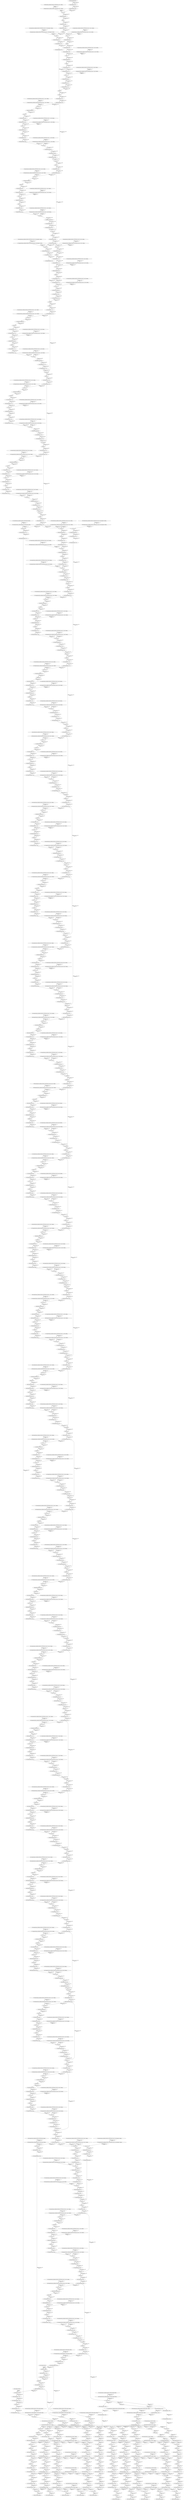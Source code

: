 strict digraph  {
"0 QuantizeLinear_input_1" [id=0, type=QuantizeLinear];
"1 DequantizeLinear_input_1" [id=1, type=DequantizeLinear];
"2 QuantizeLinear_backbones.ResNet101FPN.features.conv1.weight_1" [id=2, type=QuantizeLinear];
"3 DequantizeLinear_backbones.ResNet101FPN.features.conv1.weight_1" [id=3, type=DequantizeLinear];
"4 Conv_0" [id=4, type=Conv];
"5 BatchNormalization_1" [id=5, type=BatchNormalization];
"6 Relu_2" [id=6, type=Relu];
"7 QuantizeLinear_665_1" [id=7, type=QuantizeLinear];
"8 DequantizeLinear_665_1" [id=8, type=DequantizeLinear];
"9 MaxPool_3" [id=9, type=MaxPool];
"10 QuantizeLinear_backbones.ResNet101FPN.features.layer1.0.conv1.weight_1" [id=10, type=QuantizeLinear];
"11 DequantizeLinear_backbones.ResNet101FPN.features.layer1.0.conv1.weight_1" [id=11, type=DequantizeLinear];
"12 Conv_4" [id=12, type=Conv];
"13 BatchNormalization_5" [id=13, type=BatchNormalization];
"14 Relu_6" [id=14, type=Relu];
"15 QuantizeLinear_669_1" [id=15, type=QuantizeLinear];
"16 DequantizeLinear_669_1" [id=16, type=DequantizeLinear];
"17 QuantizeLinear_backbones.ResNet101FPN.features.layer1.0.conv2.weight_1" [id=17, type=QuantizeLinear];
"18 DequantizeLinear_backbones.ResNet101FPN.features.layer1.0.conv2.weight_1" [id=18, type=DequantizeLinear];
"19 Conv_7" [id=19, type=Conv];
"20 BatchNormalization_8" [id=20, type=BatchNormalization];
"21 Relu_9" [id=21, type=Relu];
"22 QuantizeLinear_672_1" [id=22, type=QuantizeLinear];
"23 DequantizeLinear_672_1" [id=23, type=DequantizeLinear];
"24 QuantizeLinear_backbones.ResNet101FPN.features.layer1.0.conv3.weight_1" [id=24, type=QuantizeLinear];
"25 DequantizeLinear_backbones.ResNet101FPN.features.layer1.0.conv3.weight_1" [id=25, type=DequantizeLinear];
"26 Conv_10" [id=26, type=Conv];
"27 BatchNormalization_11" [id=27, type=BatchNormalization];
"28 QuantizeLinear_backbones.ResNet101FPN.features.layer1.0.downsample.0.weight_1" [id=28, type=QuantizeLinear];
"29 DequantizeLinear_backbones.ResNet101FPN.features.layer1.0.downsample.0.weight_1" [id=29, type=DequantizeLinear];
"30 Conv_12" [id=30, type=Conv];
"31 BatchNormalization_13" [id=31, type=BatchNormalization];
"32 QuantizeLinear_674_1" [id=32, type=QuantizeLinear];
"33 DequantizeLinear_674_1" [id=33, type=DequantizeLinear];
"34 QuantizeLinear_676_1" [id=34, type=QuantizeLinear];
"35 DequantizeLinear_676_1" [id=35, type=DequantizeLinear];
"36 Add_14" [id=36, type=Add];
"37 Relu_15" [id=37, type=Relu];
"38 QuantizeLinear_678_1" [id=38, type=QuantizeLinear];
"39 DequantizeLinear_678_1" [id=39, type=DequantizeLinear];
"40 QuantizeLinear_backbones.ResNet101FPN.features.layer1.1.conv1.weight_1" [id=40, type=QuantizeLinear];
"41 DequantizeLinear_backbones.ResNet101FPN.features.layer1.1.conv1.weight_1" [id=41, type=DequantizeLinear];
"42 Conv_16" [id=42, type=Conv];
"43 BatchNormalization_17" [id=43, type=BatchNormalization];
"44 Relu_18" [id=44, type=Relu];
"45 QuantizeLinear_681_1" [id=45, type=QuantizeLinear];
"46 DequantizeLinear_681_1" [id=46, type=DequantizeLinear];
"47 QuantizeLinear_backbones.ResNet101FPN.features.layer1.1.conv2.weight_1" [id=47, type=QuantizeLinear];
"48 DequantizeLinear_backbones.ResNet101FPN.features.layer1.1.conv2.weight_1" [id=48, type=DequantizeLinear];
"49 Conv_19" [id=49, type=Conv];
"50 BatchNormalization_20" [id=50, type=BatchNormalization];
"51 Relu_21" [id=51, type=Relu];
"52 QuantizeLinear_684_1" [id=52, type=QuantizeLinear];
"53 DequantizeLinear_684_1" [id=53, type=DequantizeLinear];
"54 QuantizeLinear_backbones.ResNet101FPN.features.layer1.1.conv3.weight_1" [id=54, type=QuantizeLinear];
"55 DequantizeLinear_backbones.ResNet101FPN.features.layer1.1.conv3.weight_1" [id=55, type=DequantizeLinear];
"56 Conv_22" [id=56, type=Conv];
"57 BatchNormalization_23" [id=57, type=BatchNormalization];
"58 QuantizeLinear_686_1" [id=58, type=QuantizeLinear];
"59 DequantizeLinear_686_1" [id=59, type=DequantizeLinear];
"60 Add_24" [id=60, type=Add];
"61 Relu_25" [id=61, type=Relu];
"62 QuantizeLinear_688_1" [id=62, type=QuantizeLinear];
"63 DequantizeLinear_688_1" [id=63, type=DequantizeLinear];
"64 QuantizeLinear_backbones.ResNet101FPN.features.layer1.2.conv1.weight_1" [id=64, type=QuantizeLinear];
"65 DequantizeLinear_backbones.ResNet101FPN.features.layer1.2.conv1.weight_1" [id=65, type=DequantizeLinear];
"66 Conv_26" [id=66, type=Conv];
"67 BatchNormalization_27" [id=67, type=BatchNormalization];
"68 Relu_28" [id=68, type=Relu];
"69 QuantizeLinear_691_1" [id=69, type=QuantizeLinear];
"70 DequantizeLinear_691_1" [id=70, type=DequantizeLinear];
"71 QuantizeLinear_backbones.ResNet101FPN.features.layer1.2.conv2.weight_1" [id=71, type=QuantizeLinear];
"72 DequantizeLinear_backbones.ResNet101FPN.features.layer1.2.conv2.weight_1" [id=72, type=DequantizeLinear];
"73 Conv_29" [id=73, type=Conv];
"74 BatchNormalization_30" [id=74, type=BatchNormalization];
"75 Relu_31" [id=75, type=Relu];
"76 QuantizeLinear_694_1" [id=76, type=QuantizeLinear];
"77 DequantizeLinear_694_1" [id=77, type=DequantizeLinear];
"78 QuantizeLinear_backbones.ResNet101FPN.features.layer1.2.conv3.weight_1" [id=78, type=QuantizeLinear];
"79 DequantizeLinear_backbones.ResNet101FPN.features.layer1.2.conv3.weight_1" [id=79, type=DequantizeLinear];
"80 Conv_32" [id=80, type=Conv];
"81 BatchNormalization_33" [id=81, type=BatchNormalization];
"82 QuantizeLinear_696_1" [id=82, type=QuantizeLinear];
"83 DequantizeLinear_696_1" [id=83, type=DequantizeLinear];
"84 Add_34" [id=84, type=Add];
"85 Relu_35" [id=85, type=Relu];
"86 QuantizeLinear_698_1" [id=86, type=QuantizeLinear];
"87 DequantizeLinear_698_1" [id=87, type=DequantizeLinear];
"88 QuantizeLinear_backbones.ResNet101FPN.features.layer2.0.conv1.weight_1" [id=88, type=QuantizeLinear];
"89 DequantizeLinear_backbones.ResNet101FPN.features.layer2.0.conv1.weight_1" [id=89, type=DequantizeLinear];
"90 Conv_36" [id=90, type=Conv];
"91 BatchNormalization_37" [id=91, type=BatchNormalization];
"92 Relu_38" [id=92, type=Relu];
"93 QuantizeLinear_701_1" [id=93, type=QuantizeLinear];
"94 DequantizeLinear_701_1" [id=94, type=DequantizeLinear];
"95 QuantizeLinear_backbones.ResNet101FPN.features.layer2.0.conv2.weight_1" [id=95, type=QuantizeLinear];
"96 DequantizeLinear_backbones.ResNet101FPN.features.layer2.0.conv2.weight_1" [id=96, type=DequantizeLinear];
"97 Conv_39" [id=97, type=Conv];
"98 BatchNormalization_40" [id=98, type=BatchNormalization];
"99 Relu_41" [id=99, type=Relu];
"100 QuantizeLinear_704_1" [id=100, type=QuantizeLinear];
"101 DequantizeLinear_704_1" [id=101, type=DequantizeLinear];
"102 QuantizeLinear_backbones.ResNet101FPN.features.layer2.0.conv3.weight_1" [id=102, type=QuantizeLinear];
"103 DequantizeLinear_backbones.ResNet101FPN.features.layer2.0.conv3.weight_1" [id=103, type=DequantizeLinear];
"104 Conv_42" [id=104, type=Conv];
"105 BatchNormalization_43" [id=105, type=BatchNormalization];
"106 QuantizeLinear_backbones.ResNet101FPN.features.layer2.0.downsample.0.weight_1" [id=106, type=QuantizeLinear];
"107 DequantizeLinear_backbones.ResNet101FPN.features.layer2.0.downsample.0.weight_1" [id=107, type=DequantizeLinear];
"108 Conv_44" [id=108, type=Conv];
"109 BatchNormalization_45" [id=109, type=BatchNormalization];
"110 QuantizeLinear_706_1" [id=110, type=QuantizeLinear];
"111 DequantizeLinear_706_1" [id=111, type=DequantizeLinear];
"112 QuantizeLinear_708_1" [id=112, type=QuantizeLinear];
"113 DequantizeLinear_708_1" [id=113, type=DequantizeLinear];
"114 Add_46" [id=114, type=Add];
"115 Relu_47" [id=115, type=Relu];
"116 QuantizeLinear_710_1" [id=116, type=QuantizeLinear];
"117 DequantizeLinear_710_1" [id=117, type=DequantizeLinear];
"118 QuantizeLinear_backbones.ResNet101FPN.features.layer2.1.conv1.weight_1" [id=118, type=QuantizeLinear];
"119 DequantizeLinear_backbones.ResNet101FPN.features.layer2.1.conv1.weight_1" [id=119, type=DequantizeLinear];
"120 Conv_48" [id=120, type=Conv];
"121 BatchNormalization_49" [id=121, type=BatchNormalization];
"122 Relu_50" [id=122, type=Relu];
"123 QuantizeLinear_713_1" [id=123, type=QuantizeLinear];
"124 DequantizeLinear_713_1" [id=124, type=DequantizeLinear];
"125 QuantizeLinear_backbones.ResNet101FPN.features.layer2.1.conv2.weight_1" [id=125, type=QuantizeLinear];
"126 DequantizeLinear_backbones.ResNet101FPN.features.layer2.1.conv2.weight_1" [id=126, type=DequantizeLinear];
"127 Conv_51" [id=127, type=Conv];
"128 BatchNormalization_52" [id=128, type=BatchNormalization];
"129 Relu_53" [id=129, type=Relu];
"130 QuantizeLinear_716_1" [id=130, type=QuantizeLinear];
"131 DequantizeLinear_716_1" [id=131, type=DequantizeLinear];
"132 QuantizeLinear_backbones.ResNet101FPN.features.layer2.1.conv3.weight_1" [id=132, type=QuantizeLinear];
"133 DequantizeLinear_backbones.ResNet101FPN.features.layer2.1.conv3.weight_1" [id=133, type=DequantizeLinear];
"134 Conv_54" [id=134, type=Conv];
"135 BatchNormalization_55" [id=135, type=BatchNormalization];
"136 QuantizeLinear_718_1" [id=136, type=QuantizeLinear];
"137 DequantizeLinear_718_1" [id=137, type=DequantizeLinear];
"138 Add_56" [id=138, type=Add];
"139 Relu_57" [id=139, type=Relu];
"140 QuantizeLinear_720_1" [id=140, type=QuantizeLinear];
"141 DequantizeLinear_720_1" [id=141, type=DequantizeLinear];
"142 QuantizeLinear_backbones.ResNet101FPN.features.layer2.2.conv1.weight_1" [id=142, type=QuantizeLinear];
"143 DequantizeLinear_backbones.ResNet101FPN.features.layer2.2.conv1.weight_1" [id=143, type=DequantizeLinear];
"144 Conv_58" [id=144, type=Conv];
"145 BatchNormalization_59" [id=145, type=BatchNormalization];
"146 Relu_60" [id=146, type=Relu];
"147 QuantizeLinear_723_1" [id=147, type=QuantizeLinear];
"148 DequantizeLinear_723_1" [id=148, type=DequantizeLinear];
"149 QuantizeLinear_backbones.ResNet101FPN.features.layer2.2.conv2.weight_1" [id=149, type=QuantizeLinear];
"150 DequantizeLinear_backbones.ResNet101FPN.features.layer2.2.conv2.weight_1" [id=150, type=DequantizeLinear];
"151 Conv_61" [id=151, type=Conv];
"152 BatchNormalization_62" [id=152, type=BatchNormalization];
"153 Relu_63" [id=153, type=Relu];
"154 QuantizeLinear_726_1" [id=154, type=QuantizeLinear];
"155 DequantizeLinear_726_1" [id=155, type=DequantizeLinear];
"156 QuantizeLinear_backbones.ResNet101FPN.features.layer2.2.conv3.weight_1" [id=156, type=QuantizeLinear];
"157 DequantizeLinear_backbones.ResNet101FPN.features.layer2.2.conv3.weight_1" [id=157, type=DequantizeLinear];
"158 Conv_64" [id=158, type=Conv];
"159 BatchNormalization_65" [id=159, type=BatchNormalization];
"160 QuantizeLinear_728_1" [id=160, type=QuantizeLinear];
"161 DequantizeLinear_728_1" [id=161, type=DequantizeLinear];
"162 Add_66" [id=162, type=Add];
"163 Relu_67" [id=163, type=Relu];
"164 QuantizeLinear_730_1" [id=164, type=QuantizeLinear];
"165 DequantizeLinear_730_1" [id=165, type=DequantizeLinear];
"166 QuantizeLinear_backbones.ResNet101FPN.features.layer2.3.conv1.weight_1" [id=166, type=QuantizeLinear];
"167 DequantizeLinear_backbones.ResNet101FPN.features.layer2.3.conv1.weight_1" [id=167, type=DequantizeLinear];
"168 Conv_68" [id=168, type=Conv];
"169 BatchNormalization_69" [id=169, type=BatchNormalization];
"170 Relu_70" [id=170, type=Relu];
"171 QuantizeLinear_733_1" [id=171, type=QuantizeLinear];
"172 DequantizeLinear_733_1" [id=172, type=DequantizeLinear];
"173 QuantizeLinear_backbones.ResNet101FPN.features.layer2.3.conv2.weight_1" [id=173, type=QuantizeLinear];
"174 DequantizeLinear_backbones.ResNet101FPN.features.layer2.3.conv2.weight_1" [id=174, type=DequantizeLinear];
"175 Conv_71" [id=175, type=Conv];
"176 BatchNormalization_72" [id=176, type=BatchNormalization];
"177 Relu_73" [id=177, type=Relu];
"178 QuantizeLinear_736_1" [id=178, type=QuantizeLinear];
"179 DequantizeLinear_736_1" [id=179, type=DequantizeLinear];
"180 QuantizeLinear_backbones.ResNet101FPN.features.layer2.3.conv3.weight_1" [id=180, type=QuantizeLinear];
"181 DequantizeLinear_backbones.ResNet101FPN.features.layer2.3.conv3.weight_1" [id=181, type=DequantizeLinear];
"182 Conv_74" [id=182, type=Conv];
"183 BatchNormalization_75" [id=183, type=BatchNormalization];
"184 QuantizeLinear_738_1" [id=184, type=QuantizeLinear];
"185 DequantizeLinear_738_1" [id=185, type=DequantizeLinear];
"186 Add_76" [id=186, type=Add];
"187 Relu_77" [id=187, type=Relu];
"188 QuantizeLinear_740_1" [id=188, type=QuantizeLinear];
"189 DequantizeLinear_740_1" [id=189, type=DequantizeLinear];
"190 QuantizeLinear_backbones.ResNet101FPN.features.layer3.0.conv1.weight_1" [id=190, type=QuantizeLinear];
"191 DequantizeLinear_backbones.ResNet101FPN.features.layer3.0.conv1.weight_1" [id=191, type=DequantizeLinear];
"192 Conv_78" [id=192, type=Conv];
"193 BatchNormalization_79" [id=193, type=BatchNormalization];
"194 Relu_80" [id=194, type=Relu];
"195 QuantizeLinear_743_1" [id=195, type=QuantizeLinear];
"196 DequantizeLinear_743_1" [id=196, type=DequantizeLinear];
"197 QuantizeLinear_backbones.ResNet101FPN.features.layer3.0.conv2.weight_1" [id=197, type=QuantizeLinear];
"198 DequantizeLinear_backbones.ResNet101FPN.features.layer3.0.conv2.weight_1" [id=198, type=DequantizeLinear];
"199 Conv_81" [id=199, type=Conv];
"200 BatchNormalization_82" [id=200, type=BatchNormalization];
"201 Relu_83" [id=201, type=Relu];
"202 QuantizeLinear_746_1" [id=202, type=QuantizeLinear];
"203 DequantizeLinear_746_1" [id=203, type=DequantizeLinear];
"204 QuantizeLinear_backbones.ResNet101FPN.features.layer3.0.conv3.weight_1" [id=204, type=QuantizeLinear];
"205 DequantizeLinear_backbones.ResNet101FPN.features.layer3.0.conv3.weight_1" [id=205, type=DequantizeLinear];
"206 Conv_84" [id=206, type=Conv];
"207 BatchNormalization_85" [id=207, type=BatchNormalization];
"208 QuantizeLinear_backbones.ResNet101FPN.features.layer3.0.downsample.0.weight_1" [id=208, type=QuantizeLinear];
"209 DequantizeLinear_backbones.ResNet101FPN.features.layer3.0.downsample.0.weight_1" [id=209, type=DequantizeLinear];
"210 Conv_86" [id=210, type=Conv];
"211 BatchNormalization_87" [id=211, type=BatchNormalization];
"212 QuantizeLinear_748_1" [id=212, type=QuantizeLinear];
"213 DequantizeLinear_748_1" [id=213, type=DequantizeLinear];
"214 QuantizeLinear_750_1" [id=214, type=QuantizeLinear];
"215 DequantizeLinear_750_1" [id=215, type=DequantizeLinear];
"216 Add_88" [id=216, type=Add];
"217 Relu_89" [id=217, type=Relu];
"218 QuantizeLinear_752_1" [id=218, type=QuantizeLinear];
"219 DequantizeLinear_752_1" [id=219, type=DequantizeLinear];
"220 QuantizeLinear_backbones.ResNet101FPN.features.layer3.1.conv1.weight_1" [id=220, type=QuantizeLinear];
"221 DequantizeLinear_backbones.ResNet101FPN.features.layer3.1.conv1.weight_1" [id=221, type=DequantizeLinear];
"222 Conv_90" [id=222, type=Conv];
"223 BatchNormalization_91" [id=223, type=BatchNormalization];
"224 Relu_92" [id=224, type=Relu];
"225 QuantizeLinear_755_1" [id=225, type=QuantizeLinear];
"226 DequantizeLinear_755_1" [id=226, type=DequantizeLinear];
"227 QuantizeLinear_backbones.ResNet101FPN.features.layer3.1.conv2.weight_1" [id=227, type=QuantizeLinear];
"228 DequantizeLinear_backbones.ResNet101FPN.features.layer3.1.conv2.weight_1" [id=228, type=DequantizeLinear];
"229 Conv_93" [id=229, type=Conv];
"230 BatchNormalization_94" [id=230, type=BatchNormalization];
"231 Relu_95" [id=231, type=Relu];
"232 QuantizeLinear_758_1" [id=232, type=QuantizeLinear];
"233 DequantizeLinear_758_1" [id=233, type=DequantizeLinear];
"234 QuantizeLinear_backbones.ResNet101FPN.features.layer3.1.conv3.weight_1" [id=234, type=QuantizeLinear];
"235 DequantizeLinear_backbones.ResNet101FPN.features.layer3.1.conv3.weight_1" [id=235, type=DequantizeLinear];
"236 Conv_96" [id=236, type=Conv];
"237 BatchNormalization_97" [id=237, type=BatchNormalization];
"238 QuantizeLinear_760_1" [id=238, type=QuantizeLinear];
"239 DequantizeLinear_760_1" [id=239, type=DequantizeLinear];
"240 Add_98" [id=240, type=Add];
"241 Relu_99" [id=241, type=Relu];
"242 QuantizeLinear_762_1" [id=242, type=QuantizeLinear];
"243 DequantizeLinear_762_1" [id=243, type=DequantizeLinear];
"244 QuantizeLinear_backbones.ResNet101FPN.features.layer3.2.conv1.weight_1" [id=244, type=QuantizeLinear];
"245 DequantizeLinear_backbones.ResNet101FPN.features.layer3.2.conv1.weight_1" [id=245, type=DequantizeLinear];
"246 Conv_100" [id=246, type=Conv];
"247 BatchNormalization_101" [id=247, type=BatchNormalization];
"248 Relu_102" [id=248, type=Relu];
"249 QuantizeLinear_765_1" [id=249, type=QuantizeLinear];
"250 DequantizeLinear_765_1" [id=250, type=DequantizeLinear];
"251 QuantizeLinear_backbones.ResNet101FPN.features.layer3.2.conv2.weight_1" [id=251, type=QuantizeLinear];
"252 DequantizeLinear_backbones.ResNet101FPN.features.layer3.2.conv2.weight_1" [id=252, type=DequantizeLinear];
"253 Conv_103" [id=253, type=Conv];
"254 BatchNormalization_104" [id=254, type=BatchNormalization];
"255 Relu_105" [id=255, type=Relu];
"256 QuantizeLinear_768_1" [id=256, type=QuantizeLinear];
"257 DequantizeLinear_768_1" [id=257, type=DequantizeLinear];
"258 QuantizeLinear_backbones.ResNet101FPN.features.layer3.2.conv3.weight_1" [id=258, type=QuantizeLinear];
"259 DequantizeLinear_backbones.ResNet101FPN.features.layer3.2.conv3.weight_1" [id=259, type=DequantizeLinear];
"260 Conv_106" [id=260, type=Conv];
"261 BatchNormalization_107" [id=261, type=BatchNormalization];
"262 QuantizeLinear_770_1" [id=262, type=QuantizeLinear];
"263 DequantizeLinear_770_1" [id=263, type=DequantizeLinear];
"264 Add_108" [id=264, type=Add];
"265 Relu_109" [id=265, type=Relu];
"266 QuantizeLinear_772_1" [id=266, type=QuantizeLinear];
"267 DequantizeLinear_772_1" [id=267, type=DequantizeLinear];
"268 QuantizeLinear_backbones.ResNet101FPN.features.layer3.3.conv1.weight_1" [id=268, type=QuantizeLinear];
"269 DequantizeLinear_backbones.ResNet101FPN.features.layer3.3.conv1.weight_1" [id=269, type=DequantizeLinear];
"270 Conv_110" [id=270, type=Conv];
"271 BatchNormalization_111" [id=271, type=BatchNormalization];
"272 Relu_112" [id=272, type=Relu];
"273 QuantizeLinear_775_1" [id=273, type=QuantizeLinear];
"274 DequantizeLinear_775_1" [id=274, type=DequantizeLinear];
"275 QuantizeLinear_backbones.ResNet101FPN.features.layer3.3.conv2.weight_1" [id=275, type=QuantizeLinear];
"276 DequantizeLinear_backbones.ResNet101FPN.features.layer3.3.conv2.weight_1" [id=276, type=DequantizeLinear];
"277 Conv_113" [id=277, type=Conv];
"278 BatchNormalization_114" [id=278, type=BatchNormalization];
"279 Relu_115" [id=279, type=Relu];
"280 QuantizeLinear_778_1" [id=280, type=QuantizeLinear];
"281 DequantizeLinear_778_1" [id=281, type=DequantizeLinear];
"282 QuantizeLinear_backbones.ResNet101FPN.features.layer3.3.conv3.weight_1" [id=282, type=QuantizeLinear];
"283 DequantizeLinear_backbones.ResNet101FPN.features.layer3.3.conv3.weight_1" [id=283, type=DequantizeLinear];
"284 Conv_116" [id=284, type=Conv];
"285 BatchNormalization_117" [id=285, type=BatchNormalization];
"286 QuantizeLinear_780_1" [id=286, type=QuantizeLinear];
"287 DequantizeLinear_780_1" [id=287, type=DequantizeLinear];
"288 Add_118" [id=288, type=Add];
"289 Relu_119" [id=289, type=Relu];
"290 QuantizeLinear_782_1" [id=290, type=QuantizeLinear];
"291 DequantizeLinear_782_1" [id=291, type=DequantizeLinear];
"292 QuantizeLinear_backbones.ResNet101FPN.features.layer3.4.conv1.weight_1" [id=292, type=QuantizeLinear];
"293 DequantizeLinear_backbones.ResNet101FPN.features.layer3.4.conv1.weight_1" [id=293, type=DequantizeLinear];
"294 Conv_120" [id=294, type=Conv];
"295 BatchNormalization_121" [id=295, type=BatchNormalization];
"296 Relu_122" [id=296, type=Relu];
"297 QuantizeLinear_785_1" [id=297, type=QuantizeLinear];
"298 DequantizeLinear_785_1" [id=298, type=DequantizeLinear];
"299 QuantizeLinear_backbones.ResNet101FPN.features.layer3.4.conv2.weight_1" [id=299, type=QuantizeLinear];
"300 DequantizeLinear_backbones.ResNet101FPN.features.layer3.4.conv2.weight_1" [id=300, type=DequantizeLinear];
"301 Conv_123" [id=301, type=Conv];
"302 BatchNormalization_124" [id=302, type=BatchNormalization];
"303 Relu_125" [id=303, type=Relu];
"304 QuantizeLinear_788_1" [id=304, type=QuantizeLinear];
"305 DequantizeLinear_788_1" [id=305, type=DequantizeLinear];
"306 QuantizeLinear_backbones.ResNet101FPN.features.layer3.4.conv3.weight_1" [id=306, type=QuantizeLinear];
"307 DequantizeLinear_backbones.ResNet101FPN.features.layer3.4.conv3.weight_1" [id=307, type=DequantizeLinear];
"308 Conv_126" [id=308, type=Conv];
"309 BatchNormalization_127" [id=309, type=BatchNormalization];
"310 QuantizeLinear_790_1" [id=310, type=QuantizeLinear];
"311 DequantizeLinear_790_1" [id=311, type=DequantizeLinear];
"312 Add_128" [id=312, type=Add];
"313 Relu_129" [id=313, type=Relu];
"314 QuantizeLinear_792_1" [id=314, type=QuantizeLinear];
"315 DequantizeLinear_792_1" [id=315, type=DequantizeLinear];
"316 QuantizeLinear_backbones.ResNet101FPN.features.layer3.5.conv1.weight_1" [id=316, type=QuantizeLinear];
"317 DequantizeLinear_backbones.ResNet101FPN.features.layer3.5.conv1.weight_1" [id=317, type=DequantizeLinear];
"318 Conv_130" [id=318, type=Conv];
"319 BatchNormalization_131" [id=319, type=BatchNormalization];
"320 Relu_132" [id=320, type=Relu];
"321 QuantizeLinear_795_1" [id=321, type=QuantizeLinear];
"322 DequantizeLinear_795_1" [id=322, type=DequantizeLinear];
"323 QuantizeLinear_backbones.ResNet101FPN.features.layer3.5.conv2.weight_1" [id=323, type=QuantizeLinear];
"324 DequantizeLinear_backbones.ResNet101FPN.features.layer3.5.conv2.weight_1" [id=324, type=DequantizeLinear];
"325 Conv_133" [id=325, type=Conv];
"326 BatchNormalization_134" [id=326, type=BatchNormalization];
"327 Relu_135" [id=327, type=Relu];
"328 QuantizeLinear_798_1" [id=328, type=QuantizeLinear];
"329 DequantizeLinear_798_1" [id=329, type=DequantizeLinear];
"330 QuantizeLinear_backbones.ResNet101FPN.features.layer3.5.conv3.weight_1" [id=330, type=QuantizeLinear];
"331 DequantizeLinear_backbones.ResNet101FPN.features.layer3.5.conv3.weight_1" [id=331, type=DequantizeLinear];
"332 Conv_136" [id=332, type=Conv];
"333 BatchNormalization_137" [id=333, type=BatchNormalization];
"334 QuantizeLinear_800_1" [id=334, type=QuantizeLinear];
"335 DequantizeLinear_800_1" [id=335, type=DequantizeLinear];
"336 Add_138" [id=336, type=Add];
"337 Relu_139" [id=337, type=Relu];
"338 QuantizeLinear_802_1" [id=338, type=QuantizeLinear];
"339 DequantizeLinear_802_1" [id=339, type=DequantizeLinear];
"340 QuantizeLinear_backbones.ResNet101FPN.features.layer3.6.conv1.weight_1" [id=340, type=QuantizeLinear];
"341 DequantizeLinear_backbones.ResNet101FPN.features.layer3.6.conv1.weight_1" [id=341, type=DequantizeLinear];
"342 Conv_140" [id=342, type=Conv];
"343 BatchNormalization_141" [id=343, type=BatchNormalization];
"344 Relu_142" [id=344, type=Relu];
"345 QuantizeLinear_805_1" [id=345, type=QuantizeLinear];
"346 DequantizeLinear_805_1" [id=346, type=DequantizeLinear];
"347 QuantizeLinear_backbones.ResNet101FPN.features.layer3.6.conv2.weight_1" [id=347, type=QuantizeLinear];
"348 DequantizeLinear_backbones.ResNet101FPN.features.layer3.6.conv2.weight_1" [id=348, type=DequantizeLinear];
"349 Conv_143" [id=349, type=Conv];
"350 BatchNormalization_144" [id=350, type=BatchNormalization];
"351 Relu_145" [id=351, type=Relu];
"352 QuantizeLinear_808_1" [id=352, type=QuantizeLinear];
"353 DequantizeLinear_808_1" [id=353, type=DequantizeLinear];
"354 QuantizeLinear_backbones.ResNet101FPN.features.layer3.6.conv3.weight_1" [id=354, type=QuantizeLinear];
"355 DequantizeLinear_backbones.ResNet101FPN.features.layer3.6.conv3.weight_1" [id=355, type=DequantizeLinear];
"356 Conv_146" [id=356, type=Conv];
"357 BatchNormalization_147" [id=357, type=BatchNormalization];
"358 QuantizeLinear_810_1" [id=358, type=QuantizeLinear];
"359 DequantizeLinear_810_1" [id=359, type=DequantizeLinear];
"360 Add_148" [id=360, type=Add];
"361 Relu_149" [id=361, type=Relu];
"362 QuantizeLinear_812_1" [id=362, type=QuantizeLinear];
"363 DequantizeLinear_812_1" [id=363, type=DequantizeLinear];
"364 QuantizeLinear_backbones.ResNet101FPN.features.layer3.7.conv1.weight_1" [id=364, type=QuantizeLinear];
"365 DequantizeLinear_backbones.ResNet101FPN.features.layer3.7.conv1.weight_1" [id=365, type=DequantizeLinear];
"366 Conv_150" [id=366, type=Conv];
"367 BatchNormalization_151" [id=367, type=BatchNormalization];
"368 Relu_152" [id=368, type=Relu];
"369 QuantizeLinear_815_1" [id=369, type=QuantizeLinear];
"370 DequantizeLinear_815_1" [id=370, type=DequantizeLinear];
"371 QuantizeLinear_backbones.ResNet101FPN.features.layer3.7.conv2.weight_1" [id=371, type=QuantizeLinear];
"372 DequantizeLinear_backbones.ResNet101FPN.features.layer3.7.conv2.weight_1" [id=372, type=DequantizeLinear];
"373 Conv_153" [id=373, type=Conv];
"374 BatchNormalization_154" [id=374, type=BatchNormalization];
"375 Relu_155" [id=375, type=Relu];
"376 QuantizeLinear_818_1" [id=376, type=QuantizeLinear];
"377 DequantizeLinear_818_1" [id=377, type=DequantizeLinear];
"378 QuantizeLinear_backbones.ResNet101FPN.features.layer3.7.conv3.weight_1" [id=378, type=QuantizeLinear];
"379 DequantizeLinear_backbones.ResNet101FPN.features.layer3.7.conv3.weight_1" [id=379, type=DequantizeLinear];
"380 Conv_156" [id=380, type=Conv];
"381 BatchNormalization_157" [id=381, type=BatchNormalization];
"382 QuantizeLinear_820_1" [id=382, type=QuantizeLinear];
"383 DequantizeLinear_820_1" [id=383, type=DequantizeLinear];
"384 Add_158" [id=384, type=Add];
"385 Relu_159" [id=385, type=Relu];
"386 QuantizeLinear_822_1" [id=386, type=QuantizeLinear];
"387 DequantizeLinear_822_1" [id=387, type=DequantizeLinear];
"388 QuantizeLinear_backbones.ResNet101FPN.features.layer3.8.conv1.weight_1" [id=388, type=QuantizeLinear];
"389 DequantizeLinear_backbones.ResNet101FPN.features.layer3.8.conv1.weight_1" [id=389, type=DequantizeLinear];
"390 Conv_160" [id=390, type=Conv];
"391 BatchNormalization_161" [id=391, type=BatchNormalization];
"392 Relu_162" [id=392, type=Relu];
"393 QuantizeLinear_825_1" [id=393, type=QuantizeLinear];
"394 DequantizeLinear_825_1" [id=394, type=DequantizeLinear];
"395 QuantizeLinear_backbones.ResNet101FPN.features.layer3.8.conv2.weight_1" [id=395, type=QuantizeLinear];
"396 DequantizeLinear_backbones.ResNet101FPN.features.layer3.8.conv2.weight_1" [id=396, type=DequantizeLinear];
"397 Conv_163" [id=397, type=Conv];
"398 BatchNormalization_164" [id=398, type=BatchNormalization];
"399 Relu_165" [id=399, type=Relu];
"400 QuantizeLinear_828_1" [id=400, type=QuantizeLinear];
"401 DequantizeLinear_828_1" [id=401, type=DequantizeLinear];
"402 QuantizeLinear_backbones.ResNet101FPN.features.layer3.8.conv3.weight_1" [id=402, type=QuantizeLinear];
"403 DequantizeLinear_backbones.ResNet101FPN.features.layer3.8.conv3.weight_1" [id=403, type=DequantizeLinear];
"404 Conv_166" [id=404, type=Conv];
"405 BatchNormalization_167" [id=405, type=BatchNormalization];
"406 QuantizeLinear_830_1" [id=406, type=QuantizeLinear];
"407 DequantizeLinear_830_1" [id=407, type=DequantizeLinear];
"408 Add_168" [id=408, type=Add];
"409 Relu_169" [id=409, type=Relu];
"410 QuantizeLinear_832_1" [id=410, type=QuantizeLinear];
"411 DequantizeLinear_832_1" [id=411, type=DequantizeLinear];
"412 QuantizeLinear_backbones.ResNet101FPN.features.layer3.9.conv1.weight_1" [id=412, type=QuantizeLinear];
"413 DequantizeLinear_backbones.ResNet101FPN.features.layer3.9.conv1.weight_1" [id=413, type=DequantizeLinear];
"414 Conv_170" [id=414, type=Conv];
"415 BatchNormalization_171" [id=415, type=BatchNormalization];
"416 Relu_172" [id=416, type=Relu];
"417 QuantizeLinear_835_1" [id=417, type=QuantizeLinear];
"418 DequantizeLinear_835_1" [id=418, type=DequantizeLinear];
"419 QuantizeLinear_backbones.ResNet101FPN.features.layer3.9.conv2.weight_1" [id=419, type=QuantizeLinear];
"420 DequantizeLinear_backbones.ResNet101FPN.features.layer3.9.conv2.weight_1" [id=420, type=DequantizeLinear];
"421 Conv_173" [id=421, type=Conv];
"422 BatchNormalization_174" [id=422, type=BatchNormalization];
"423 Relu_175" [id=423, type=Relu];
"424 QuantizeLinear_838_1" [id=424, type=QuantizeLinear];
"425 DequantizeLinear_838_1" [id=425, type=DequantizeLinear];
"426 QuantizeLinear_backbones.ResNet101FPN.features.layer3.9.conv3.weight_1" [id=426, type=QuantizeLinear];
"427 DequantizeLinear_backbones.ResNet101FPN.features.layer3.9.conv3.weight_1" [id=427, type=DequantizeLinear];
"428 Conv_176" [id=428, type=Conv];
"429 BatchNormalization_177" [id=429, type=BatchNormalization];
"430 QuantizeLinear_840_1" [id=430, type=QuantizeLinear];
"431 DequantizeLinear_840_1" [id=431, type=DequantizeLinear];
"432 Add_178" [id=432, type=Add];
"433 Relu_179" [id=433, type=Relu];
"434 QuantizeLinear_842_1" [id=434, type=QuantizeLinear];
"435 DequantizeLinear_842_1" [id=435, type=DequantizeLinear];
"436 QuantizeLinear_backbones.ResNet101FPN.features.layer3.10.conv1.weight_1" [id=436, type=QuantizeLinear];
"437 DequantizeLinear_backbones.ResNet101FPN.features.layer3.10.conv1.weight_1" [id=437, type=DequantizeLinear];
"438 Conv_180" [id=438, type=Conv];
"439 BatchNormalization_181" [id=439, type=BatchNormalization];
"440 Relu_182" [id=440, type=Relu];
"441 QuantizeLinear_845_1" [id=441, type=QuantizeLinear];
"442 DequantizeLinear_845_1" [id=442, type=DequantizeLinear];
"443 QuantizeLinear_backbones.ResNet101FPN.features.layer3.10.conv2.weight_1" [id=443, type=QuantizeLinear];
"444 DequantizeLinear_backbones.ResNet101FPN.features.layer3.10.conv2.weight_1" [id=444, type=DequantizeLinear];
"445 Conv_183" [id=445, type=Conv];
"446 BatchNormalization_184" [id=446, type=BatchNormalization];
"447 Relu_185" [id=447, type=Relu];
"448 QuantizeLinear_848_1" [id=448, type=QuantizeLinear];
"449 DequantizeLinear_848_1" [id=449, type=DequantizeLinear];
"450 QuantizeLinear_backbones.ResNet101FPN.features.layer3.10.conv3.weight_1" [id=450, type=QuantizeLinear];
"451 DequantizeLinear_backbones.ResNet101FPN.features.layer3.10.conv3.weight_1" [id=451, type=DequantizeLinear];
"452 Conv_186" [id=452, type=Conv];
"453 BatchNormalization_187" [id=453, type=BatchNormalization];
"454 QuantizeLinear_850_1" [id=454, type=QuantizeLinear];
"455 DequantizeLinear_850_1" [id=455, type=DequantizeLinear];
"456 Add_188" [id=456, type=Add];
"457 Relu_189" [id=457, type=Relu];
"458 QuantizeLinear_852_1" [id=458, type=QuantizeLinear];
"459 DequantizeLinear_852_1" [id=459, type=DequantizeLinear];
"460 QuantizeLinear_backbones.ResNet101FPN.features.layer3.11.conv1.weight_1" [id=460, type=QuantizeLinear];
"461 DequantizeLinear_backbones.ResNet101FPN.features.layer3.11.conv1.weight_1" [id=461, type=DequantizeLinear];
"462 Conv_190" [id=462, type=Conv];
"463 BatchNormalization_191" [id=463, type=BatchNormalization];
"464 Relu_192" [id=464, type=Relu];
"465 QuantizeLinear_855_1" [id=465, type=QuantizeLinear];
"466 DequantizeLinear_855_1" [id=466, type=DequantizeLinear];
"467 QuantizeLinear_backbones.ResNet101FPN.features.layer3.11.conv2.weight_1" [id=467, type=QuantizeLinear];
"468 DequantizeLinear_backbones.ResNet101FPN.features.layer3.11.conv2.weight_1" [id=468, type=DequantizeLinear];
"469 Conv_193" [id=469, type=Conv];
"470 BatchNormalization_194" [id=470, type=BatchNormalization];
"471 Relu_195" [id=471, type=Relu];
"472 QuantizeLinear_858_1" [id=472, type=QuantizeLinear];
"473 DequantizeLinear_858_1" [id=473, type=DequantizeLinear];
"474 QuantizeLinear_backbones.ResNet101FPN.features.layer3.11.conv3.weight_1" [id=474, type=QuantizeLinear];
"475 DequantizeLinear_backbones.ResNet101FPN.features.layer3.11.conv3.weight_1" [id=475, type=DequantizeLinear];
"476 Conv_196" [id=476, type=Conv];
"477 BatchNormalization_197" [id=477, type=BatchNormalization];
"478 QuantizeLinear_860_1" [id=478, type=QuantizeLinear];
"479 DequantizeLinear_860_1" [id=479, type=DequantizeLinear];
"480 Add_198" [id=480, type=Add];
"481 Relu_199" [id=481, type=Relu];
"482 QuantizeLinear_862_1" [id=482, type=QuantizeLinear];
"483 DequantizeLinear_862_1" [id=483, type=DequantizeLinear];
"484 QuantizeLinear_backbones.ResNet101FPN.features.layer3.12.conv1.weight_1" [id=484, type=QuantizeLinear];
"485 DequantizeLinear_backbones.ResNet101FPN.features.layer3.12.conv1.weight_1" [id=485, type=DequantizeLinear];
"486 Conv_200" [id=486, type=Conv];
"487 BatchNormalization_201" [id=487, type=BatchNormalization];
"488 Relu_202" [id=488, type=Relu];
"489 QuantizeLinear_865_1" [id=489, type=QuantizeLinear];
"490 DequantizeLinear_865_1" [id=490, type=DequantizeLinear];
"491 QuantizeLinear_backbones.ResNet101FPN.features.layer3.12.conv2.weight_1" [id=491, type=QuantizeLinear];
"492 DequantizeLinear_backbones.ResNet101FPN.features.layer3.12.conv2.weight_1" [id=492, type=DequantizeLinear];
"493 Conv_203" [id=493, type=Conv];
"494 BatchNormalization_204" [id=494, type=BatchNormalization];
"495 Relu_205" [id=495, type=Relu];
"496 QuantizeLinear_868_1" [id=496, type=QuantizeLinear];
"497 DequantizeLinear_868_1" [id=497, type=DequantizeLinear];
"498 QuantizeLinear_backbones.ResNet101FPN.features.layer3.12.conv3.weight_1" [id=498, type=QuantizeLinear];
"499 DequantizeLinear_backbones.ResNet101FPN.features.layer3.12.conv3.weight_1" [id=499, type=DequantizeLinear];
"500 Conv_206" [id=500, type=Conv];
"501 BatchNormalization_207" [id=501, type=BatchNormalization];
"502 QuantizeLinear_870_1" [id=502, type=QuantizeLinear];
"503 DequantizeLinear_870_1" [id=503, type=DequantizeLinear];
"504 Add_208" [id=504, type=Add];
"505 Relu_209" [id=505, type=Relu];
"506 QuantizeLinear_872_1" [id=506, type=QuantizeLinear];
"507 DequantizeLinear_872_1" [id=507, type=DequantizeLinear];
"508 QuantizeLinear_backbones.ResNet101FPN.features.layer3.13.conv1.weight_1" [id=508, type=QuantizeLinear];
"509 DequantizeLinear_backbones.ResNet101FPN.features.layer3.13.conv1.weight_1" [id=509, type=DequantizeLinear];
"510 Conv_210" [id=510, type=Conv];
"511 BatchNormalization_211" [id=511, type=BatchNormalization];
"512 Relu_212" [id=512, type=Relu];
"513 QuantizeLinear_875_1" [id=513, type=QuantizeLinear];
"514 DequantizeLinear_875_1" [id=514, type=DequantizeLinear];
"515 QuantizeLinear_backbones.ResNet101FPN.features.layer3.13.conv2.weight_1" [id=515, type=QuantizeLinear];
"516 DequantizeLinear_backbones.ResNet101FPN.features.layer3.13.conv2.weight_1" [id=516, type=DequantizeLinear];
"517 Conv_213" [id=517, type=Conv];
"518 BatchNormalization_214" [id=518, type=BatchNormalization];
"519 Relu_215" [id=519, type=Relu];
"520 QuantizeLinear_878_1" [id=520, type=QuantizeLinear];
"521 DequantizeLinear_878_1" [id=521, type=DequantizeLinear];
"522 QuantizeLinear_backbones.ResNet101FPN.features.layer3.13.conv3.weight_1" [id=522, type=QuantizeLinear];
"523 DequantizeLinear_backbones.ResNet101FPN.features.layer3.13.conv3.weight_1" [id=523, type=DequantizeLinear];
"524 Conv_216" [id=524, type=Conv];
"525 BatchNormalization_217" [id=525, type=BatchNormalization];
"526 QuantizeLinear_880_1" [id=526, type=QuantizeLinear];
"527 DequantizeLinear_880_1" [id=527, type=DequantizeLinear];
"528 Add_218" [id=528, type=Add];
"529 Relu_219" [id=529, type=Relu];
"530 QuantizeLinear_882_1" [id=530, type=QuantizeLinear];
"531 DequantizeLinear_882_1" [id=531, type=DequantizeLinear];
"532 QuantizeLinear_backbones.ResNet101FPN.features.layer3.14.conv1.weight_1" [id=532, type=QuantizeLinear];
"533 DequantizeLinear_backbones.ResNet101FPN.features.layer3.14.conv1.weight_1" [id=533, type=DequantizeLinear];
"534 Conv_220" [id=534, type=Conv];
"535 BatchNormalization_221" [id=535, type=BatchNormalization];
"536 Relu_222" [id=536, type=Relu];
"537 QuantizeLinear_885_1" [id=537, type=QuantizeLinear];
"538 DequantizeLinear_885_1" [id=538, type=DequantizeLinear];
"539 QuantizeLinear_backbones.ResNet101FPN.features.layer3.14.conv2.weight_1" [id=539, type=QuantizeLinear];
"540 DequantizeLinear_backbones.ResNet101FPN.features.layer3.14.conv2.weight_1" [id=540, type=DequantizeLinear];
"541 Conv_223" [id=541, type=Conv];
"542 BatchNormalization_224" [id=542, type=BatchNormalization];
"543 Relu_225" [id=543, type=Relu];
"544 QuantizeLinear_888_1" [id=544, type=QuantizeLinear];
"545 DequantizeLinear_888_1" [id=545, type=DequantizeLinear];
"546 QuantizeLinear_backbones.ResNet101FPN.features.layer3.14.conv3.weight_1" [id=546, type=QuantizeLinear];
"547 DequantizeLinear_backbones.ResNet101FPN.features.layer3.14.conv3.weight_1" [id=547, type=DequantizeLinear];
"548 Conv_226" [id=548, type=Conv];
"549 BatchNormalization_227" [id=549, type=BatchNormalization];
"550 QuantizeLinear_890_1" [id=550, type=QuantizeLinear];
"551 DequantizeLinear_890_1" [id=551, type=DequantizeLinear];
"552 Add_228" [id=552, type=Add];
"553 Relu_229" [id=553, type=Relu];
"554 QuantizeLinear_892_1" [id=554, type=QuantizeLinear];
"555 DequantizeLinear_892_1" [id=555, type=DequantizeLinear];
"556 QuantizeLinear_backbones.ResNet101FPN.features.layer3.15.conv1.weight_1" [id=556, type=QuantizeLinear];
"557 DequantizeLinear_backbones.ResNet101FPN.features.layer3.15.conv1.weight_1" [id=557, type=DequantizeLinear];
"558 Conv_230" [id=558, type=Conv];
"559 BatchNormalization_231" [id=559, type=BatchNormalization];
"560 Relu_232" [id=560, type=Relu];
"561 QuantizeLinear_895_1" [id=561, type=QuantizeLinear];
"562 DequantizeLinear_895_1" [id=562, type=DequantizeLinear];
"563 QuantizeLinear_backbones.ResNet101FPN.features.layer3.15.conv2.weight_1" [id=563, type=QuantizeLinear];
"564 DequantizeLinear_backbones.ResNet101FPN.features.layer3.15.conv2.weight_1" [id=564, type=DequantizeLinear];
"565 Conv_233" [id=565, type=Conv];
"566 BatchNormalization_234" [id=566, type=BatchNormalization];
"567 Relu_235" [id=567, type=Relu];
"568 QuantizeLinear_898_1" [id=568, type=QuantizeLinear];
"569 DequantizeLinear_898_1" [id=569, type=DequantizeLinear];
"570 QuantizeLinear_backbones.ResNet101FPN.features.layer3.15.conv3.weight_1" [id=570, type=QuantizeLinear];
"571 DequantizeLinear_backbones.ResNet101FPN.features.layer3.15.conv3.weight_1" [id=571, type=DequantizeLinear];
"572 Conv_236" [id=572, type=Conv];
"573 BatchNormalization_237" [id=573, type=BatchNormalization];
"574 QuantizeLinear_900_1" [id=574, type=QuantizeLinear];
"575 DequantizeLinear_900_1" [id=575, type=DequantizeLinear];
"576 Add_238" [id=576, type=Add];
"577 Relu_239" [id=577, type=Relu];
"578 QuantizeLinear_902_1" [id=578, type=QuantizeLinear];
"579 DequantizeLinear_902_1" [id=579, type=DequantizeLinear];
"580 QuantizeLinear_backbones.ResNet101FPN.features.layer3.16.conv1.weight_1" [id=580, type=QuantizeLinear];
"581 DequantizeLinear_backbones.ResNet101FPN.features.layer3.16.conv1.weight_1" [id=581, type=DequantizeLinear];
"582 Conv_240" [id=582, type=Conv];
"583 BatchNormalization_241" [id=583, type=BatchNormalization];
"584 Relu_242" [id=584, type=Relu];
"585 QuantizeLinear_905_1" [id=585, type=QuantizeLinear];
"586 DequantizeLinear_905_1" [id=586, type=DequantizeLinear];
"587 QuantizeLinear_backbones.ResNet101FPN.features.layer3.16.conv2.weight_1" [id=587, type=QuantizeLinear];
"588 DequantizeLinear_backbones.ResNet101FPN.features.layer3.16.conv2.weight_1" [id=588, type=DequantizeLinear];
"589 Conv_243" [id=589, type=Conv];
"590 BatchNormalization_244" [id=590, type=BatchNormalization];
"591 Relu_245" [id=591, type=Relu];
"592 QuantizeLinear_908_1" [id=592, type=QuantizeLinear];
"593 DequantizeLinear_908_1" [id=593, type=DequantizeLinear];
"594 QuantizeLinear_backbones.ResNet101FPN.features.layer3.16.conv3.weight_1" [id=594, type=QuantizeLinear];
"595 DequantizeLinear_backbones.ResNet101FPN.features.layer3.16.conv3.weight_1" [id=595, type=DequantizeLinear];
"596 Conv_246" [id=596, type=Conv];
"597 BatchNormalization_247" [id=597, type=BatchNormalization];
"598 QuantizeLinear_910_1" [id=598, type=QuantizeLinear];
"599 DequantizeLinear_910_1" [id=599, type=DequantizeLinear];
"600 Add_248" [id=600, type=Add];
"601 Relu_249" [id=601, type=Relu];
"602 QuantizeLinear_912_1" [id=602, type=QuantizeLinear];
"603 DequantizeLinear_912_1" [id=603, type=DequantizeLinear];
"604 QuantizeLinear_backbones.ResNet101FPN.features.layer3.17.conv1.weight_1" [id=604, type=QuantizeLinear];
"605 DequantizeLinear_backbones.ResNet101FPN.features.layer3.17.conv1.weight_1" [id=605, type=DequantizeLinear];
"606 Conv_250" [id=606, type=Conv];
"607 BatchNormalization_251" [id=607, type=BatchNormalization];
"608 Relu_252" [id=608, type=Relu];
"609 QuantizeLinear_915_1" [id=609, type=QuantizeLinear];
"610 DequantizeLinear_915_1" [id=610, type=DequantizeLinear];
"611 QuantizeLinear_backbones.ResNet101FPN.features.layer3.17.conv2.weight_1" [id=611, type=QuantizeLinear];
"612 DequantizeLinear_backbones.ResNet101FPN.features.layer3.17.conv2.weight_1" [id=612, type=DequantizeLinear];
"613 Conv_253" [id=613, type=Conv];
"614 BatchNormalization_254" [id=614, type=BatchNormalization];
"615 Relu_255" [id=615, type=Relu];
"616 QuantizeLinear_918_1" [id=616, type=QuantizeLinear];
"617 DequantizeLinear_918_1" [id=617, type=DequantizeLinear];
"618 QuantizeLinear_backbones.ResNet101FPN.features.layer3.17.conv3.weight_1" [id=618, type=QuantizeLinear];
"619 DequantizeLinear_backbones.ResNet101FPN.features.layer3.17.conv3.weight_1" [id=619, type=DequantizeLinear];
"620 Conv_256" [id=620, type=Conv];
"621 BatchNormalization_257" [id=621, type=BatchNormalization];
"622 QuantizeLinear_920_1" [id=622, type=QuantizeLinear];
"623 DequantizeLinear_920_1" [id=623, type=DequantizeLinear];
"624 Add_258" [id=624, type=Add];
"625 Relu_259" [id=625, type=Relu];
"626 QuantizeLinear_922_1" [id=626, type=QuantizeLinear];
"627 DequantizeLinear_922_1" [id=627, type=DequantizeLinear];
"628 QuantizeLinear_backbones.ResNet101FPN.features.layer3.18.conv1.weight_1" [id=628, type=QuantizeLinear];
"629 DequantizeLinear_backbones.ResNet101FPN.features.layer3.18.conv1.weight_1" [id=629, type=DequantizeLinear];
"630 Conv_260" [id=630, type=Conv];
"631 BatchNormalization_261" [id=631, type=BatchNormalization];
"632 Relu_262" [id=632, type=Relu];
"633 QuantizeLinear_925_1" [id=633, type=QuantizeLinear];
"634 DequantizeLinear_925_1" [id=634, type=DequantizeLinear];
"635 QuantizeLinear_backbones.ResNet101FPN.features.layer3.18.conv2.weight_1" [id=635, type=QuantizeLinear];
"636 DequantizeLinear_backbones.ResNet101FPN.features.layer3.18.conv2.weight_1" [id=636, type=DequantizeLinear];
"637 Conv_263" [id=637, type=Conv];
"638 BatchNormalization_264" [id=638, type=BatchNormalization];
"639 Relu_265" [id=639, type=Relu];
"640 QuantizeLinear_928_1" [id=640, type=QuantizeLinear];
"641 DequantizeLinear_928_1" [id=641, type=DequantizeLinear];
"642 QuantizeLinear_backbones.ResNet101FPN.features.layer3.18.conv3.weight_1" [id=642, type=QuantizeLinear];
"643 DequantizeLinear_backbones.ResNet101FPN.features.layer3.18.conv3.weight_1" [id=643, type=DequantizeLinear];
"644 Conv_266" [id=644, type=Conv];
"645 BatchNormalization_267" [id=645, type=BatchNormalization];
"646 QuantizeLinear_930_1" [id=646, type=QuantizeLinear];
"647 DequantizeLinear_930_1" [id=647, type=DequantizeLinear];
"648 Add_268" [id=648, type=Add];
"649 Relu_269" [id=649, type=Relu];
"650 QuantizeLinear_932_1" [id=650, type=QuantizeLinear];
"651 DequantizeLinear_932_1" [id=651, type=DequantizeLinear];
"652 QuantizeLinear_backbones.ResNet101FPN.features.layer3.19.conv1.weight_1" [id=652, type=QuantizeLinear];
"653 DequantizeLinear_backbones.ResNet101FPN.features.layer3.19.conv1.weight_1" [id=653, type=DequantizeLinear];
"654 Conv_270" [id=654, type=Conv];
"655 BatchNormalization_271" [id=655, type=BatchNormalization];
"656 Relu_272" [id=656, type=Relu];
"657 QuantizeLinear_935_1" [id=657, type=QuantizeLinear];
"658 DequantizeLinear_935_1" [id=658, type=DequantizeLinear];
"659 QuantizeLinear_backbones.ResNet101FPN.features.layer3.19.conv2.weight_1" [id=659, type=QuantizeLinear];
"660 DequantizeLinear_backbones.ResNet101FPN.features.layer3.19.conv2.weight_1" [id=660, type=DequantizeLinear];
"661 Conv_273" [id=661, type=Conv];
"662 BatchNormalization_274" [id=662, type=BatchNormalization];
"663 Relu_275" [id=663, type=Relu];
"664 QuantizeLinear_938_1" [id=664, type=QuantizeLinear];
"665 DequantizeLinear_938_1" [id=665, type=DequantizeLinear];
"666 QuantizeLinear_backbones.ResNet101FPN.features.layer3.19.conv3.weight_1" [id=666, type=QuantizeLinear];
"667 DequantizeLinear_backbones.ResNet101FPN.features.layer3.19.conv3.weight_1" [id=667, type=DequantizeLinear];
"668 Conv_276" [id=668, type=Conv];
"669 BatchNormalization_277" [id=669, type=BatchNormalization];
"670 QuantizeLinear_940_1" [id=670, type=QuantizeLinear];
"671 DequantizeLinear_940_1" [id=671, type=DequantizeLinear];
"672 Add_278" [id=672, type=Add];
"673 Relu_279" [id=673, type=Relu];
"674 QuantizeLinear_942_1" [id=674, type=QuantizeLinear];
"675 DequantizeLinear_942_1" [id=675, type=DequantizeLinear];
"676 QuantizeLinear_backbones.ResNet101FPN.features.layer3.20.conv1.weight_1" [id=676, type=QuantizeLinear];
"677 DequantizeLinear_backbones.ResNet101FPN.features.layer3.20.conv1.weight_1" [id=677, type=DequantizeLinear];
"678 Conv_280" [id=678, type=Conv];
"679 BatchNormalization_281" [id=679, type=BatchNormalization];
"680 Relu_282" [id=680, type=Relu];
"681 QuantizeLinear_945_1" [id=681, type=QuantizeLinear];
"682 DequantizeLinear_945_1" [id=682, type=DequantizeLinear];
"683 QuantizeLinear_backbones.ResNet101FPN.features.layer3.20.conv2.weight_1" [id=683, type=QuantizeLinear];
"684 DequantizeLinear_backbones.ResNet101FPN.features.layer3.20.conv2.weight_1" [id=684, type=DequantizeLinear];
"685 Conv_283" [id=685, type=Conv];
"686 BatchNormalization_284" [id=686, type=BatchNormalization];
"687 Relu_285" [id=687, type=Relu];
"688 QuantizeLinear_948_1" [id=688, type=QuantizeLinear];
"689 DequantizeLinear_948_1" [id=689, type=DequantizeLinear];
"690 QuantizeLinear_backbones.ResNet101FPN.features.layer3.20.conv3.weight_1" [id=690, type=QuantizeLinear];
"691 DequantizeLinear_backbones.ResNet101FPN.features.layer3.20.conv3.weight_1" [id=691, type=DequantizeLinear];
"692 Conv_286" [id=692, type=Conv];
"693 BatchNormalization_287" [id=693, type=BatchNormalization];
"694 QuantizeLinear_950_1" [id=694, type=QuantizeLinear];
"695 DequantizeLinear_950_1" [id=695, type=DequantizeLinear];
"696 Add_288" [id=696, type=Add];
"697 Relu_289" [id=697, type=Relu];
"698 QuantizeLinear_952_1" [id=698, type=QuantizeLinear];
"699 DequantizeLinear_952_1" [id=699, type=DequantizeLinear];
"700 QuantizeLinear_backbones.ResNet101FPN.features.layer3.21.conv1.weight_1" [id=700, type=QuantizeLinear];
"701 DequantizeLinear_backbones.ResNet101FPN.features.layer3.21.conv1.weight_1" [id=701, type=DequantizeLinear];
"702 Conv_290" [id=702, type=Conv];
"703 BatchNormalization_291" [id=703, type=BatchNormalization];
"704 Relu_292" [id=704, type=Relu];
"705 QuantizeLinear_955_1" [id=705, type=QuantizeLinear];
"706 DequantizeLinear_955_1" [id=706, type=DequantizeLinear];
"707 QuantizeLinear_backbones.ResNet101FPN.features.layer3.21.conv2.weight_1" [id=707, type=QuantizeLinear];
"708 DequantizeLinear_backbones.ResNet101FPN.features.layer3.21.conv2.weight_1" [id=708, type=DequantizeLinear];
"709 Conv_293" [id=709, type=Conv];
"710 BatchNormalization_294" [id=710, type=BatchNormalization];
"711 Relu_295" [id=711, type=Relu];
"712 QuantizeLinear_958_1" [id=712, type=QuantizeLinear];
"713 DequantizeLinear_958_1" [id=713, type=DequantizeLinear];
"714 QuantizeLinear_backbones.ResNet101FPN.features.layer3.21.conv3.weight_1" [id=714, type=QuantizeLinear];
"715 DequantizeLinear_backbones.ResNet101FPN.features.layer3.21.conv3.weight_1" [id=715, type=DequantizeLinear];
"716 Conv_296" [id=716, type=Conv];
"717 BatchNormalization_297" [id=717, type=BatchNormalization];
"718 QuantizeLinear_960_1" [id=718, type=QuantizeLinear];
"719 DequantizeLinear_960_1" [id=719, type=DequantizeLinear];
"720 Add_298" [id=720, type=Add];
"721 Relu_299" [id=721, type=Relu];
"722 QuantizeLinear_962_1" [id=722, type=QuantizeLinear];
"723 DequantizeLinear_962_1" [id=723, type=DequantizeLinear];
"724 QuantizeLinear_backbones.ResNet101FPN.features.layer3.22.conv1.weight_1" [id=724, type=QuantizeLinear];
"725 DequantizeLinear_backbones.ResNet101FPN.features.layer3.22.conv1.weight_1" [id=725, type=DequantizeLinear];
"726 Conv_300" [id=726, type=Conv];
"727 BatchNormalization_301" [id=727, type=BatchNormalization];
"728 Relu_302" [id=728, type=Relu];
"729 QuantizeLinear_965_1" [id=729, type=QuantizeLinear];
"730 DequantizeLinear_965_1" [id=730, type=DequantizeLinear];
"731 QuantizeLinear_backbones.ResNet101FPN.features.layer3.22.conv2.weight_1" [id=731, type=QuantizeLinear];
"732 DequantizeLinear_backbones.ResNet101FPN.features.layer3.22.conv2.weight_1" [id=732, type=DequantizeLinear];
"733 Conv_303" [id=733, type=Conv];
"734 BatchNormalization_304" [id=734, type=BatchNormalization];
"735 Relu_305" [id=735, type=Relu];
"736 QuantizeLinear_968_1" [id=736, type=QuantizeLinear];
"737 DequantizeLinear_968_1" [id=737, type=DequantizeLinear];
"738 QuantizeLinear_backbones.ResNet101FPN.features.layer3.22.conv3.weight_1" [id=738, type=QuantizeLinear];
"739 DequantizeLinear_backbones.ResNet101FPN.features.layer3.22.conv3.weight_1" [id=739, type=DequantizeLinear];
"740 Conv_306" [id=740, type=Conv];
"741 BatchNormalization_307" [id=741, type=BatchNormalization];
"742 QuantizeLinear_970_1" [id=742, type=QuantizeLinear];
"743 DequantizeLinear_970_1" [id=743, type=DequantizeLinear];
"744 Add_308" [id=744, type=Add];
"745 Relu_309" [id=745, type=Relu];
"746 QuantizeLinear_972_1" [id=746, type=QuantizeLinear];
"747 DequantizeLinear_972_1" [id=747, type=DequantizeLinear];
"748 QuantizeLinear_backbones.ResNet101FPN.features.layer4.0.conv1.weight_1" [id=748, type=QuantizeLinear];
"749 DequantizeLinear_backbones.ResNet101FPN.features.layer4.0.conv1.weight_1" [id=749, type=DequantizeLinear];
"750 Conv_310" [id=750, type=Conv];
"751 BatchNormalization_311" [id=751, type=BatchNormalization];
"752 Relu_312" [id=752, type=Relu];
"753 QuantizeLinear_975_1" [id=753, type=QuantizeLinear];
"754 DequantizeLinear_975_1" [id=754, type=DequantizeLinear];
"755 QuantizeLinear_backbones.ResNet101FPN.features.layer4.0.conv2.weight_1" [id=755, type=QuantizeLinear];
"756 DequantizeLinear_backbones.ResNet101FPN.features.layer4.0.conv2.weight_1" [id=756, type=DequantizeLinear];
"757 Conv_313" [id=757, type=Conv];
"758 BatchNormalization_314" [id=758, type=BatchNormalization];
"759 Relu_315" [id=759, type=Relu];
"760 QuantizeLinear_978_1" [id=760, type=QuantizeLinear];
"761 DequantizeLinear_978_1" [id=761, type=DequantizeLinear];
"762 QuantizeLinear_backbones.ResNet101FPN.features.layer4.0.conv3.weight_1" [id=762, type=QuantizeLinear];
"763 DequantizeLinear_backbones.ResNet101FPN.features.layer4.0.conv3.weight_1" [id=763, type=DequantizeLinear];
"764 Conv_316" [id=764, type=Conv];
"765 BatchNormalization_317" [id=765, type=BatchNormalization];
"766 QuantizeLinear_backbones.ResNet101FPN.features.layer4.0.downsample.0.weight_1" [id=766, type=QuantizeLinear];
"767 DequantizeLinear_backbones.ResNet101FPN.features.layer4.0.downsample.0.weight_1" [id=767, type=DequantizeLinear];
"768 Conv_318" [id=768, type=Conv];
"769 BatchNormalization_319" [id=769, type=BatchNormalization];
"770 QuantizeLinear_980_1" [id=770, type=QuantizeLinear];
"771 DequantizeLinear_980_1" [id=771, type=DequantizeLinear];
"772 QuantizeLinear_982_1" [id=772, type=QuantizeLinear];
"773 DequantizeLinear_982_1" [id=773, type=DequantizeLinear];
"774 Add_320" [id=774, type=Add];
"775 Relu_321" [id=775, type=Relu];
"776 QuantizeLinear_984_1" [id=776, type=QuantizeLinear];
"777 DequantizeLinear_984_1" [id=777, type=DequantizeLinear];
"778 QuantizeLinear_backbones.ResNet101FPN.features.layer4.1.conv1.weight_1" [id=778, type=QuantizeLinear];
"779 DequantizeLinear_backbones.ResNet101FPN.features.layer4.1.conv1.weight_1" [id=779, type=DequantizeLinear];
"780 Conv_322" [id=780, type=Conv];
"781 BatchNormalization_323" [id=781, type=BatchNormalization];
"782 Relu_324" [id=782, type=Relu];
"783 QuantizeLinear_987_1" [id=783, type=QuantizeLinear];
"784 DequantizeLinear_987_1" [id=784, type=DequantizeLinear];
"785 QuantizeLinear_backbones.ResNet101FPN.features.layer4.1.conv2.weight_1" [id=785, type=QuantizeLinear];
"786 DequantizeLinear_backbones.ResNet101FPN.features.layer4.1.conv2.weight_1" [id=786, type=DequantizeLinear];
"787 Conv_325" [id=787, type=Conv];
"788 BatchNormalization_326" [id=788, type=BatchNormalization];
"789 Relu_327" [id=789, type=Relu];
"790 QuantizeLinear_990_1" [id=790, type=QuantizeLinear];
"791 DequantizeLinear_990_1" [id=791, type=DequantizeLinear];
"792 QuantizeLinear_backbones.ResNet101FPN.features.layer4.1.conv3.weight_1" [id=792, type=QuantizeLinear];
"793 DequantizeLinear_backbones.ResNet101FPN.features.layer4.1.conv3.weight_1" [id=793, type=DequantizeLinear];
"794 Conv_328" [id=794, type=Conv];
"795 BatchNormalization_329" [id=795, type=BatchNormalization];
"796 QuantizeLinear_992_1" [id=796, type=QuantizeLinear];
"797 DequantizeLinear_992_1" [id=797, type=DequantizeLinear];
"798 Add_330" [id=798, type=Add];
"799 Relu_331" [id=799, type=Relu];
"800 QuantizeLinear_994_1" [id=800, type=QuantizeLinear];
"801 DequantizeLinear_994_1" [id=801, type=DequantizeLinear];
"802 QuantizeLinear_backbones.ResNet101FPN.features.layer4.2.conv1.weight_1" [id=802, type=QuantizeLinear];
"803 DequantizeLinear_backbones.ResNet101FPN.features.layer4.2.conv1.weight_1" [id=803, type=DequantizeLinear];
"804 Conv_332" [id=804, type=Conv];
"805 BatchNormalization_333" [id=805, type=BatchNormalization];
"806 Relu_334" [id=806, type=Relu];
"807 QuantizeLinear_997_1" [id=807, type=QuantizeLinear];
"808 DequantizeLinear_997_1" [id=808, type=DequantizeLinear];
"809 QuantizeLinear_backbones.ResNet101FPN.features.layer4.2.conv2.weight_1" [id=809, type=QuantizeLinear];
"810 DequantizeLinear_backbones.ResNet101FPN.features.layer4.2.conv2.weight_1" [id=810, type=DequantizeLinear];
"811 Conv_335" [id=811, type=Conv];
"812 BatchNormalization_336" [id=812, type=BatchNormalization];
"813 Relu_337" [id=813, type=Relu];
"814 QuantizeLinear_1000_1" [id=814, type=QuantizeLinear];
"815 DequantizeLinear_1000_1" [id=815, type=DequantizeLinear];
"816 QuantizeLinear_backbones.ResNet101FPN.features.layer4.2.conv3.weight_1" [id=816, type=QuantizeLinear];
"817 DequantizeLinear_backbones.ResNet101FPN.features.layer4.2.conv3.weight_1" [id=817, type=DequantizeLinear];
"818 Conv_338" [id=818, type=Conv];
"819 BatchNormalization_339" [id=819, type=BatchNormalization];
"820 QuantizeLinear_1002_1" [id=820, type=QuantizeLinear];
"821 DequantizeLinear_1002_1" [id=821, type=DequantizeLinear];
"822 Add_340" [id=822, type=Add];
"823 Relu_341" [id=823, type=Relu];
"824 QuantizeLinear_1004_1" [id=824, type=QuantizeLinear];
"825 DequantizeLinear_1004_1" [id=825, type=DequantizeLinear];
"826 QuantizeLinear_backbones.ResNet101FPN.lateral5.weight_1" [id=826, type=QuantizeLinear];
"827 DequantizeLinear_backbones.ResNet101FPN.lateral5.weight_1" [id=827, type=DequantizeLinear];
"828 Conv_342" [id=828, type=Conv];
"829 QuantizeLinear_backbones.ResNet101FPN.lateral4.weight_1" [id=829, type=QuantizeLinear];
"830 DequantizeLinear_backbones.ResNet101FPN.lateral4.weight_1" [id=830, type=DequantizeLinear];
"831 Conv_343" [id=831, type=Conv];
"832 Constant_nncf_344" [id=832, type=Constant];
"833 QuantizeLinear_1005_1" [id=833, type=QuantizeLinear];
"834 DequantizeLinear_1005_1" [id=834, type=DequantizeLinear];
"835 Resize_nncf_345" [id=835, type=Resize];
"836 QuantizeLinear_1006_1" [id=836, type=QuantizeLinear];
"837 DequantizeLinear_1006_1" [id=837, type=DequantizeLinear];
"838 QuantizeLinear_1129_1" [id=838, type=QuantizeLinear];
"839 DequantizeLinear_1129_1" [id=839, type=DequantizeLinear];
"840 Add_345" [id=840, type=Add];
"841 QuantizeLinear_backbones.ResNet101FPN.lateral3.weight_1" [id=841, type=QuantizeLinear];
"842 DequantizeLinear_backbones.ResNet101FPN.lateral3.weight_1" [id=842, type=DequantizeLinear];
"843 Conv_346" [id=843, type=Conv];
"844 Constant_nncf_348" [id=844, type=Constant];
"845 QuantizeLinear_1016_1" [id=845, type=QuantizeLinear];
"846 DequantizeLinear_1016_1" [id=846, type=DequantizeLinear];
"847 Resize_nncf_349" [id=847, type=Resize];
"848 QuantizeLinear_1017_1" [id=848, type=QuantizeLinear];
"849 DequantizeLinear_1017_1" [id=849, type=DequantizeLinear];
"850 QuantizeLinear_1130_1" [id=850, type=QuantizeLinear];
"851 DequantizeLinear_1130_1" [id=851, type=DequantizeLinear];
"852 Add_348" [id=852, type=Add];
"853 QuantizeLinear_backbones.ResNet101FPN.pyramid6.weight_1" [id=853, type=QuantizeLinear];
"854 DequantizeLinear_backbones.ResNet101FPN.pyramid6.weight_1" [id=854, type=DequantizeLinear];
"855 Conv_349" [id=855, type=Conv];
"856 QuantizeLinear_1028_1" [id=856, type=QuantizeLinear];
"857 DequantizeLinear_1028_1" [id=857, type=DequantizeLinear];
"858 QuantizeLinear_1028_2" [id=858, type=QuantizeLinear];
"859 DequantizeLinear_1028_2" [id=859, type=DequantizeLinear];
"860 Relu_350" [id=860, type=Relu];
"861 QuantizeLinear_1029_1" [id=861, type=QuantizeLinear];
"862 DequantizeLinear_1029_1" [id=862, type=DequantizeLinear];
"863 QuantizeLinear_backbones.ResNet101FPN.pyramid7.weight_1" [id=863, type=QuantizeLinear];
"864 DequantizeLinear_backbones.ResNet101FPN.pyramid7.weight_1" [id=864, type=DequantizeLinear];
"865 Conv_351" [id=865, type=Conv];
"866 QuantizeLinear_1027_1" [id=866, type=QuantizeLinear];
"867 DequantizeLinear_1027_1" [id=867, type=DequantizeLinear];
"868 QuantizeLinear_backbones.ResNet101FPN.smooth3.weight_1" [id=868, type=QuantizeLinear];
"869 DequantizeLinear_backbones.ResNet101FPN.smooth3.weight_1" [id=869, type=DequantizeLinear];
"870 Conv_352" [id=870, type=Conv];
"871 QuantizeLinear_backbones.ResNet101FPN.smooth4.weight_1" [id=871, type=QuantizeLinear];
"872 DequantizeLinear_backbones.ResNet101FPN.smooth4.weight_1" [id=872, type=DequantizeLinear];
"873 Conv_353" [id=873, type=Conv];
"874 QuantizeLinear_backbones.ResNet101FPN.smooth5.weight_1" [id=874, type=QuantizeLinear];
"875 DequantizeLinear_backbones.ResNet101FPN.smooth5.weight_1" [id=875, type=DequantizeLinear];
"876 Conv_354" [id=876, type=Conv];
"877 QuantizeLinear_1031_1" [id=877, type=QuantizeLinear];
"878 DequantizeLinear_1031_1" [id=878, type=DequantizeLinear];
"879 QuantizeLinear_cls_head.0.weight_1" [id=879, type=QuantizeLinear];
"880 DequantizeLinear_cls_head.0.weight_1" [id=880, type=DequantizeLinear];
"881 Conv_355" [id=881, type=Conv];
"882 Relu_356" [id=882, type=Relu];
"883 QuantizeLinear_1035_1" [id=883, type=QuantizeLinear];
"884 DequantizeLinear_1035_1" [id=884, type=DequantizeLinear];
"885 QuantizeLinear_cls_head.2.weight_1" [id=885, type=QuantizeLinear];
"886 DequantizeLinear_cls_head.2.weight_1" [id=886, type=DequantizeLinear];
"887 Conv_357" [id=887, type=Conv];
"888 Relu_358" [id=888, type=Relu];
"889 QuantizeLinear_1037_1" [id=889, type=QuantizeLinear];
"890 DequantizeLinear_1037_1" [id=890, type=DequantizeLinear];
"891 QuantizeLinear_cls_head.4.weight_1" [id=891, type=QuantizeLinear];
"892 DequantizeLinear_cls_head.4.weight_1" [id=892, type=DequantizeLinear];
"893 Conv_359" [id=893, type=Conv];
"894 Relu_360" [id=894, type=Relu];
"895 QuantizeLinear_1039_1" [id=895, type=QuantizeLinear];
"896 DequantizeLinear_1039_1" [id=896, type=DequantizeLinear];
"897 QuantizeLinear_cls_head.6.weight_1" [id=897, type=QuantizeLinear];
"898 DequantizeLinear_cls_head.6.weight_1" [id=898, type=DequantizeLinear];
"899 Conv_361" [id=899, type=Conv];
"900 Relu_362" [id=900, type=Relu];
"901 QuantizeLinear_1041_1" [id=901, type=QuantizeLinear];
"902 DequantizeLinear_1041_1" [id=902, type=DequantizeLinear];
"903 QuantizeLinear_cls_head.8.weight_1" [id=903, type=QuantizeLinear];
"904 DequantizeLinear_cls_head.8.weight_1" [id=904, type=DequantizeLinear];
"905 Conv_363" [id=905, type=Conv];
"906 QuantizeLinear_1032_1" [id=906, type=QuantizeLinear];
"907 DequantizeLinear_1032_1" [id=907, type=DequantizeLinear];
"908 Conv_364" [id=908, type=Conv];
"909 Relu_365" [id=909, type=Relu];
"910 QuantizeLinear_1044_1" [id=910, type=QuantizeLinear];
"911 DequantizeLinear_1044_1" [id=911, type=DequantizeLinear];
"912 Conv_366" [id=912, type=Conv];
"913 Relu_367" [id=913, type=Relu];
"914 QuantizeLinear_1046_1" [id=914, type=QuantizeLinear];
"915 DequantizeLinear_1046_1" [id=915, type=DequantizeLinear];
"916 Conv_368" [id=916, type=Conv];
"917 Relu_369" [id=917, type=Relu];
"918 QuantizeLinear_1048_1" [id=918, type=QuantizeLinear];
"919 DequantizeLinear_1048_1" [id=919, type=DequantizeLinear];
"920 Conv_370" [id=920, type=Conv];
"921 Relu_371" [id=921, type=Relu];
"922 QuantizeLinear_1050_1" [id=922, type=QuantizeLinear];
"923 DequantizeLinear_1050_1" [id=923, type=DequantizeLinear];
"924 Conv_372" [id=924, type=Conv];
"925 QuantizeLinear_1033_1" [id=925, type=QuantizeLinear];
"926 DequantizeLinear_1033_1" [id=926, type=DequantizeLinear];
"927 Conv_373" [id=927, type=Conv];
"928 Relu_374" [id=928, type=Relu];
"929 QuantizeLinear_1053_1" [id=929, type=QuantizeLinear];
"930 DequantizeLinear_1053_1" [id=930, type=DequantizeLinear];
"931 Conv_375" [id=931, type=Conv];
"932 Relu_376" [id=932, type=Relu];
"933 QuantizeLinear_1055_1" [id=933, type=QuantizeLinear];
"934 DequantizeLinear_1055_1" [id=934, type=DequantizeLinear];
"935 Conv_377" [id=935, type=Conv];
"936 Relu_378" [id=936, type=Relu];
"937 QuantizeLinear_1057_1" [id=937, type=QuantizeLinear];
"938 DequantizeLinear_1057_1" [id=938, type=DequantizeLinear];
"939 Conv_379" [id=939, type=Conv];
"940 Relu_380" [id=940, type=Relu];
"941 QuantizeLinear_1059_1" [id=941, type=QuantizeLinear];
"942 DequantizeLinear_1059_1" [id=942, type=DequantizeLinear];
"943 Conv_381" [id=943, type=Conv];
"944 Conv_382" [id=944, type=Conv];
"945 Relu_383" [id=945, type=Relu];
"946 QuantizeLinear_1062_1" [id=946, type=QuantizeLinear];
"947 DequantizeLinear_1062_1" [id=947, type=DequantizeLinear];
"948 Conv_384" [id=948, type=Conv];
"949 Relu_385" [id=949, type=Relu];
"950 QuantizeLinear_1064_1" [id=950, type=QuantizeLinear];
"951 DequantizeLinear_1064_1" [id=951, type=DequantizeLinear];
"952 Conv_386" [id=952, type=Conv];
"953 Relu_387" [id=953, type=Relu];
"954 QuantizeLinear_1066_1" [id=954, type=QuantizeLinear];
"955 DequantizeLinear_1066_1" [id=955, type=DequantizeLinear];
"956 Conv_388" [id=956, type=Conv];
"957 Relu_389" [id=957, type=Relu];
"958 QuantizeLinear_1068_1" [id=958, type=QuantizeLinear];
"959 DequantizeLinear_1068_1" [id=959, type=DequantizeLinear];
"960 Conv_390" [id=960, type=Conv];
"961 QuantizeLinear_1030_1" [id=961, type=QuantizeLinear];
"962 DequantizeLinear_1030_1" [id=962, type=DequantizeLinear];
"963 Conv_391" [id=963, type=Conv];
"964 Relu_392" [id=964, type=Relu];
"965 QuantizeLinear_1071_1" [id=965, type=QuantizeLinear];
"966 DequantizeLinear_1071_1" [id=966, type=DequantizeLinear];
"967 Conv_393" [id=967, type=Conv];
"968 Relu_394" [id=968, type=Relu];
"969 QuantizeLinear_1073_1" [id=969, type=QuantizeLinear];
"970 DequantizeLinear_1073_1" [id=970, type=DequantizeLinear];
"971 Conv_395" [id=971, type=Conv];
"972 Relu_396" [id=972, type=Relu];
"973 QuantizeLinear_1075_1" [id=973, type=QuantizeLinear];
"974 DequantizeLinear_1075_1" [id=974, type=DequantizeLinear];
"975 Conv_397" [id=975, type=Conv];
"976 Relu_398" [id=976, type=Relu];
"977 QuantizeLinear_1077_1" [id=977, type=QuantizeLinear];
"978 DequantizeLinear_1077_1" [id=978, type=DequantizeLinear];
"979 Conv_399" [id=979, type=Conv];
"980 QuantizeLinear_box_head.0.weight_1" [id=980, type=QuantizeLinear];
"981 DequantizeLinear_box_head.0.weight_1" [id=981, type=DequantizeLinear];
"982 Conv_400" [id=982, type=Conv];
"983 Relu_401" [id=983, type=Relu];
"984 QuantizeLinear_1080_1" [id=984, type=QuantizeLinear];
"985 DequantizeLinear_1080_1" [id=985, type=DequantizeLinear];
"986 QuantizeLinear_box_head.2.weight_1" [id=986, type=QuantizeLinear];
"987 DequantizeLinear_box_head.2.weight_1" [id=987, type=DequantizeLinear];
"988 Conv_402" [id=988, type=Conv];
"989 Relu_403" [id=989, type=Relu];
"990 QuantizeLinear_1082_1" [id=990, type=QuantizeLinear];
"991 DequantizeLinear_1082_1" [id=991, type=DequantizeLinear];
"992 QuantizeLinear_box_head.4.weight_1" [id=992, type=QuantizeLinear];
"993 DequantizeLinear_box_head.4.weight_1" [id=993, type=DequantizeLinear];
"994 Conv_404" [id=994, type=Conv];
"995 Relu_405" [id=995, type=Relu];
"996 QuantizeLinear_1084_1" [id=996, type=QuantizeLinear];
"997 DequantizeLinear_1084_1" [id=997, type=DequantizeLinear];
"998 QuantizeLinear_box_head.6.weight_1" [id=998, type=QuantizeLinear];
"999 DequantizeLinear_box_head.6.weight_1" [id=999, type=DequantizeLinear];
"1000 Conv_406" [id=1000, type=Conv];
"1001 Relu_407" [id=1001, type=Relu];
"1002 QuantizeLinear_1086_1" [id=1002, type=QuantizeLinear];
"1003 DequantizeLinear_1086_1" [id=1003, type=DequantizeLinear];
"1004 QuantizeLinear_box_head.8.weight_1" [id=1004, type=QuantizeLinear];
"1005 DequantizeLinear_box_head.8.weight_1" [id=1005, type=DequantizeLinear];
"1006 Conv_408" [id=1006, type=Conv];
"1007 Conv_409" [id=1007, type=Conv];
"1008 Relu_410" [id=1008, type=Relu];
"1009 QuantizeLinear_1089_1" [id=1009, type=QuantizeLinear];
"1010 DequantizeLinear_1089_1" [id=1010, type=DequantizeLinear];
"1011 Conv_411" [id=1011, type=Conv];
"1012 Relu_412" [id=1012, type=Relu];
"1013 QuantizeLinear_1091_1" [id=1013, type=QuantizeLinear];
"1014 DequantizeLinear_1091_1" [id=1014, type=DequantizeLinear];
"1015 Conv_413" [id=1015, type=Conv];
"1016 Relu_414" [id=1016, type=Relu];
"1017 QuantizeLinear_1093_1" [id=1017, type=QuantizeLinear];
"1018 DequantizeLinear_1093_1" [id=1018, type=DequantizeLinear];
"1019 Conv_415" [id=1019, type=Conv];
"1020 Relu_416" [id=1020, type=Relu];
"1021 QuantizeLinear_1095_1" [id=1021, type=QuantizeLinear];
"1022 DequantizeLinear_1095_1" [id=1022, type=DequantizeLinear];
"1023 Conv_417" [id=1023, type=Conv];
"1024 Conv_418" [id=1024, type=Conv];
"1025 Relu_419" [id=1025, type=Relu];
"1026 QuantizeLinear_1098_1" [id=1026, type=QuantizeLinear];
"1027 DequantizeLinear_1098_1" [id=1027, type=DequantizeLinear];
"1028 Conv_420" [id=1028, type=Conv];
"1029 Relu_421" [id=1029, type=Relu];
"1030 QuantizeLinear_1100_1" [id=1030, type=QuantizeLinear];
"1031 DequantizeLinear_1100_1" [id=1031, type=DequantizeLinear];
"1032 Conv_422" [id=1032, type=Conv];
"1033 Relu_423" [id=1033, type=Relu];
"1034 QuantizeLinear_1102_1" [id=1034, type=QuantizeLinear];
"1035 DequantizeLinear_1102_1" [id=1035, type=DequantizeLinear];
"1036 Conv_424" [id=1036, type=Conv];
"1037 Relu_425" [id=1037, type=Relu];
"1038 QuantizeLinear_1104_1" [id=1038, type=QuantizeLinear];
"1039 DequantizeLinear_1104_1" [id=1039, type=DequantizeLinear];
"1040 Conv_426" [id=1040, type=Conv];
"1041 Conv_427" [id=1041, type=Conv];
"1042 Relu_428" [id=1042, type=Relu];
"1043 QuantizeLinear_1107_1" [id=1043, type=QuantizeLinear];
"1044 DequantizeLinear_1107_1" [id=1044, type=DequantizeLinear];
"1045 Conv_429" [id=1045, type=Conv];
"1046 Relu_430" [id=1046, type=Relu];
"1047 QuantizeLinear_1109_1" [id=1047, type=QuantizeLinear];
"1048 DequantizeLinear_1109_1" [id=1048, type=DequantizeLinear];
"1049 Conv_431" [id=1049, type=Conv];
"1050 Relu_432" [id=1050, type=Relu];
"1051 QuantizeLinear_1111_1" [id=1051, type=QuantizeLinear];
"1052 DequantizeLinear_1111_1" [id=1052, type=DequantizeLinear];
"1053 Conv_433" [id=1053, type=Conv];
"1054 Relu_434" [id=1054, type=Relu];
"1055 QuantizeLinear_1113_1" [id=1055, type=QuantizeLinear];
"1056 DequantizeLinear_1113_1" [id=1056, type=DequantizeLinear];
"1057 Conv_435" [id=1057, type=Conv];
"1058 Conv_436" [id=1058, type=Conv];
"1059 Relu_437" [id=1059, type=Relu];
"1060 QuantizeLinear_1116_1" [id=1060, type=QuantizeLinear];
"1061 DequantizeLinear_1116_1" [id=1061, type=DequantizeLinear];
"1062 Conv_438" [id=1062, type=Conv];
"1063 Relu_439" [id=1063, type=Relu];
"1064 QuantizeLinear_1118_1" [id=1064, type=QuantizeLinear];
"1065 DequantizeLinear_1118_1" [id=1065, type=DequantizeLinear];
"1066 Conv_440" [id=1066, type=Conv];
"1067 Relu_441" [id=1067, type=Relu];
"1068 QuantizeLinear_1120_1" [id=1068, type=QuantizeLinear];
"1069 DequantizeLinear_1120_1" [id=1069, type=DequantizeLinear];
"1070 Conv_442" [id=1070, type=Conv];
"1071 Relu_443" [id=1071, type=Relu];
"1072 QuantizeLinear_1122_1" [id=1072, type=QuantizeLinear];
"1073 DequantizeLinear_1122_1" [id=1073, type=DequantizeLinear];
"1074 Conv_444" [id=1074, type=Conv];
"1075 Sigmoid_445" [id=1075, type=Sigmoid];
"1076 Sigmoid_446" [id=1076, type=Sigmoid];
"1077 Sigmoid_447" [id=1077, type=Sigmoid];
"1078 Sigmoid_448" [id=1078, type=Sigmoid];
"1079 Sigmoid_449" [id=1079, type=Sigmoid];
"1080 nncf_model_input_0" [id=1080, type=nncf_model_input];
"1081 nncf_model_output_0" [id=1081, type=nncf_model_output];
"1082 nncf_model_output_1" [id=1082, type=nncf_model_output];
"1083 nncf_model_output_2" [id=1083, type=nncf_model_output];
"1084 nncf_model_output_3" [id=1084, type=nncf_model_output];
"1085 nncf_model_output_4" [id=1085, type=nncf_model_output];
"1086 nncf_model_output_5" [id=1086, type=nncf_model_output];
"1087 nncf_model_output_6" [id=1087, type=nncf_model_output];
"1088 nncf_model_output_7" [id=1088, type=nncf_model_output];
"1089 nncf_model_output_8" [id=1089, type=nncf_model_output];
"1090 nncf_model_output_9" [id=1090, type=nncf_model_output];
"0 QuantizeLinear_input_1" -> "1 DequantizeLinear_input_1"  [label="shape:[1, 3, 480, 640]\nports:0 -> 0", style=dashed];
"1 DequantizeLinear_input_1" -> "4 Conv_0"  [label="shape:[1, 3, 480, 640]\nports:0 -> 0", style=solid];
"2 QuantizeLinear_backbones.ResNet101FPN.features.conv1.weight_1" -> "3 DequantizeLinear_backbones.ResNet101FPN.features.conv1.weight_1"  [label="shape:[64, 3, 7, 7]\nports:0 -> 0", style=dashed];
"3 DequantizeLinear_backbones.ResNet101FPN.features.conv1.weight_1" -> "4 Conv_0"  [label="shape:[64, 3, 7, 7]\nports:0 -> 1", style=solid];
"4 Conv_0" -> "5 BatchNormalization_1"  [label="shape:[1, 64, 240, 320]\nports:0 -> 0", style=solid];
"5 BatchNormalization_1" -> "6 Relu_2"  [label="shape:[1, 64, 240, 320]\nports:0 -> 0", style=solid];
"6 Relu_2" -> "7 QuantizeLinear_665_1"  [label="shape:[1, 64, 240, 320]\nports:0 -> 0", style=solid];
"7 QuantizeLinear_665_1" -> "8 DequantizeLinear_665_1"  [label="shape:[1, 64, 240, 320]\nports:0 -> 0", style=dashed];
"8 DequantizeLinear_665_1" -> "9 MaxPool_3"  [label="shape:[1, 64, 240, 320]\nports:0 -> 0", style=solid];
"9 MaxPool_3" -> "12 Conv_4"  [label="shape:[1, 64, 120, 160]\nports:0 -> 0", style=solid];
"9 MaxPool_3" -> "30 Conv_12"  [label="shape:[1, 64, 120, 160]\nports:0 -> 0", style=solid];
"10 QuantizeLinear_backbones.ResNet101FPN.features.layer1.0.conv1.weight_1" -> "11 DequantizeLinear_backbones.ResNet101FPN.features.layer1.0.conv1.weight_1"  [label="shape:[64, 64, 1, 1]\nports:0 -> 0", style=dashed];
"11 DequantizeLinear_backbones.ResNet101FPN.features.layer1.0.conv1.weight_1" -> "12 Conv_4"  [label="shape:[64, 64, 1, 1]\nports:0 -> 1", style=solid];
"12 Conv_4" -> "13 BatchNormalization_5"  [label="shape:[1, 64, 120, 160]\nports:0 -> 0", style=solid];
"13 BatchNormalization_5" -> "14 Relu_6"  [label="shape:[1, 64, 120, 160]\nports:0 -> 0", style=solid];
"14 Relu_6" -> "15 QuantizeLinear_669_1"  [label="shape:[1, 64, 120, 160]\nports:0 -> 0", style=solid];
"15 QuantizeLinear_669_1" -> "16 DequantizeLinear_669_1"  [label="shape:[1, 64, 120, 160]\nports:0 -> 0", style=dashed];
"16 DequantizeLinear_669_1" -> "19 Conv_7"  [label="shape:[1, 64, 120, 160]\nports:0 -> 0", style=solid];
"17 QuantizeLinear_backbones.ResNet101FPN.features.layer1.0.conv2.weight_1" -> "18 DequantizeLinear_backbones.ResNet101FPN.features.layer1.0.conv2.weight_1"  [label="shape:[64, 64, 3, 3]\nports:0 -> 0", style=dashed];
"18 DequantizeLinear_backbones.ResNet101FPN.features.layer1.0.conv2.weight_1" -> "19 Conv_7"  [label="shape:[64, 64, 3, 3]\nports:0 -> 1", style=solid];
"19 Conv_7" -> "20 BatchNormalization_8"  [label="shape:[1, 64, 120, 160]\nports:0 -> 0", style=solid];
"20 BatchNormalization_8" -> "21 Relu_9"  [label="shape:[1, 64, 120, 160]\nports:0 -> 0", style=solid];
"21 Relu_9" -> "22 QuantizeLinear_672_1"  [label="shape:[1, 64, 120, 160]\nports:0 -> 0", style=solid];
"22 QuantizeLinear_672_1" -> "23 DequantizeLinear_672_1"  [label="shape:[1, 64, 120, 160]\nports:0 -> 0", style=dashed];
"23 DequantizeLinear_672_1" -> "26 Conv_10"  [label="shape:[1, 64, 120, 160]\nports:0 -> 0", style=solid];
"24 QuantizeLinear_backbones.ResNet101FPN.features.layer1.0.conv3.weight_1" -> "25 DequantizeLinear_backbones.ResNet101FPN.features.layer1.0.conv3.weight_1"  [label="shape:[256, 64, 1, 1]\nports:0 -> 0", style=dashed];
"25 DequantizeLinear_backbones.ResNet101FPN.features.layer1.0.conv3.weight_1" -> "26 Conv_10"  [label="shape:[256, 64, 1, 1]\nports:0 -> 1", style=solid];
"26 Conv_10" -> "27 BatchNormalization_11"  [label="shape:[1, 256, 120, 160]\nports:0 -> 0", style=solid];
"27 BatchNormalization_11" -> "32 QuantizeLinear_674_1"  [label="shape:[1, 256, 120, 160]\nports:0 -> 0", style=solid];
"28 QuantizeLinear_backbones.ResNet101FPN.features.layer1.0.downsample.0.weight_1" -> "29 DequantizeLinear_backbones.ResNet101FPN.features.layer1.0.downsample.0.weight_1"  [label="shape:[256, 64, 1, 1]\nports:0 -> 0", style=dashed];
"29 DequantizeLinear_backbones.ResNet101FPN.features.layer1.0.downsample.0.weight_1" -> "30 Conv_12"  [label="shape:[256, 64, 1, 1]\nports:0 -> 1", style=solid];
"30 Conv_12" -> "31 BatchNormalization_13"  [label="shape:[1, 256, 120, 160]\nports:0 -> 0", style=solid];
"31 BatchNormalization_13" -> "34 QuantizeLinear_676_1"  [label="shape:[1, 256, 120, 160]\nports:0 -> 0", style=solid];
"32 QuantizeLinear_674_1" -> "33 DequantizeLinear_674_1"  [label="shape:[1, 256, 120, 160]\nports:0 -> 0", style=dashed];
"33 DequantizeLinear_674_1" -> "36 Add_14"  [label="shape:[1, 256, 120, 160]\nports:0 -> 0", style=solid];
"34 QuantizeLinear_676_1" -> "35 DequantizeLinear_676_1"  [label="shape:[1, 256, 120, 160]\nports:0 -> 0", style=dashed];
"35 DequantizeLinear_676_1" -> "36 Add_14"  [label="shape:[1, 256, 120, 160]\nports:0 -> 1", style=solid];
"36 Add_14" -> "37 Relu_15"  [label="shape:[1, 256, 120, 160]\nports:0 -> 0", style=solid];
"37 Relu_15" -> "38 QuantizeLinear_678_1"  [label="shape:[1, 256, 120, 160]\nports:0 -> 0", style=solid];
"38 QuantizeLinear_678_1" -> "39 DequantizeLinear_678_1"  [label="shape:[1, 256, 120, 160]\nports:0 -> 0", style=dashed];
"39 DequantizeLinear_678_1" -> "42 Conv_16"  [label="shape:[1, 256, 120, 160]\nports:0 -> 0", style=solid];
"39 DequantizeLinear_678_1" -> "60 Add_24"  [label="shape:[1, 256, 120, 160]\nports:0 -> 1", style=solid];
"40 QuantizeLinear_backbones.ResNet101FPN.features.layer1.1.conv1.weight_1" -> "41 DequantizeLinear_backbones.ResNet101FPN.features.layer1.1.conv1.weight_1"  [label="shape:[64, 256, 1, 1]\nports:0 -> 0", style=dashed];
"41 DequantizeLinear_backbones.ResNet101FPN.features.layer1.1.conv1.weight_1" -> "42 Conv_16"  [label="shape:[64, 256, 1, 1]\nports:0 -> 1", style=solid];
"42 Conv_16" -> "43 BatchNormalization_17"  [label="shape:[1, 64, 120, 160]\nports:0 -> 0", style=solid];
"43 BatchNormalization_17" -> "44 Relu_18"  [label="shape:[1, 64, 120, 160]\nports:0 -> 0", style=solid];
"44 Relu_18" -> "45 QuantizeLinear_681_1"  [label="shape:[1, 64, 120, 160]\nports:0 -> 0", style=solid];
"45 QuantizeLinear_681_1" -> "46 DequantizeLinear_681_1"  [label="shape:[1, 64, 120, 160]\nports:0 -> 0", style=dashed];
"46 DequantizeLinear_681_1" -> "49 Conv_19"  [label="shape:[1, 64, 120, 160]\nports:0 -> 0", style=solid];
"47 QuantizeLinear_backbones.ResNet101FPN.features.layer1.1.conv2.weight_1" -> "48 DequantizeLinear_backbones.ResNet101FPN.features.layer1.1.conv2.weight_1"  [label="shape:[64, 64, 3, 3]\nports:0 -> 0", style=dashed];
"48 DequantizeLinear_backbones.ResNet101FPN.features.layer1.1.conv2.weight_1" -> "49 Conv_19"  [label="shape:[64, 64, 3, 3]\nports:0 -> 1", style=solid];
"49 Conv_19" -> "50 BatchNormalization_20"  [label="shape:[1, 64, 120, 160]\nports:0 -> 0", style=solid];
"50 BatchNormalization_20" -> "51 Relu_21"  [label="shape:[1, 64, 120, 160]\nports:0 -> 0", style=solid];
"51 Relu_21" -> "52 QuantizeLinear_684_1"  [label="shape:[1, 64, 120, 160]\nports:0 -> 0", style=solid];
"52 QuantizeLinear_684_1" -> "53 DequantizeLinear_684_1"  [label="shape:[1, 64, 120, 160]\nports:0 -> 0", style=dashed];
"53 DequantizeLinear_684_1" -> "56 Conv_22"  [label="shape:[1, 64, 120, 160]\nports:0 -> 0", style=solid];
"54 QuantizeLinear_backbones.ResNet101FPN.features.layer1.1.conv3.weight_1" -> "55 DequantizeLinear_backbones.ResNet101FPN.features.layer1.1.conv3.weight_1"  [label="shape:[256, 64, 1, 1]\nports:0 -> 0", style=dashed];
"55 DequantizeLinear_backbones.ResNet101FPN.features.layer1.1.conv3.weight_1" -> "56 Conv_22"  [label="shape:[256, 64, 1, 1]\nports:0 -> 1", style=solid];
"56 Conv_22" -> "57 BatchNormalization_23"  [label="shape:[1, 256, 120, 160]\nports:0 -> 0", style=solid];
"57 BatchNormalization_23" -> "58 QuantizeLinear_686_1"  [label="shape:[1, 256, 120, 160]\nports:0 -> 0", style=solid];
"58 QuantizeLinear_686_1" -> "59 DequantizeLinear_686_1"  [label="shape:[1, 256, 120, 160]\nports:0 -> 0", style=dashed];
"59 DequantizeLinear_686_1" -> "60 Add_24"  [label="shape:[1, 256, 120, 160]\nports:0 -> 0", style=solid];
"60 Add_24" -> "61 Relu_25"  [label="shape:[1, 256, 120, 160]\nports:0 -> 0", style=solid];
"61 Relu_25" -> "62 QuantizeLinear_688_1"  [label="shape:[1, 256, 120, 160]\nports:0 -> 0", style=solid];
"62 QuantizeLinear_688_1" -> "63 DequantizeLinear_688_1"  [label="shape:[1, 256, 120, 160]\nports:0 -> 0", style=dashed];
"63 DequantizeLinear_688_1" -> "66 Conv_26"  [label="shape:[1, 256, 120, 160]\nports:0 -> 0", style=solid];
"63 DequantizeLinear_688_1" -> "84 Add_34"  [label="shape:[1, 256, 120, 160]\nports:0 -> 1", style=solid];
"64 QuantizeLinear_backbones.ResNet101FPN.features.layer1.2.conv1.weight_1" -> "65 DequantizeLinear_backbones.ResNet101FPN.features.layer1.2.conv1.weight_1"  [label="shape:[64, 256, 1, 1]\nports:0 -> 0", style=dashed];
"65 DequantizeLinear_backbones.ResNet101FPN.features.layer1.2.conv1.weight_1" -> "66 Conv_26"  [label="shape:[64, 256, 1, 1]\nports:0 -> 1", style=solid];
"66 Conv_26" -> "67 BatchNormalization_27"  [label="shape:[1, 64, 120, 160]\nports:0 -> 0", style=solid];
"67 BatchNormalization_27" -> "68 Relu_28"  [label="shape:[1, 64, 120, 160]\nports:0 -> 0", style=solid];
"68 Relu_28" -> "69 QuantizeLinear_691_1"  [label="shape:[1, 64, 120, 160]\nports:0 -> 0", style=solid];
"69 QuantizeLinear_691_1" -> "70 DequantizeLinear_691_1"  [label="shape:[1, 64, 120, 160]\nports:0 -> 0", style=dashed];
"70 DequantizeLinear_691_1" -> "73 Conv_29"  [label="shape:[1, 64, 120, 160]\nports:0 -> 0", style=solid];
"71 QuantizeLinear_backbones.ResNet101FPN.features.layer1.2.conv2.weight_1" -> "72 DequantizeLinear_backbones.ResNet101FPN.features.layer1.2.conv2.weight_1"  [label="shape:[64, 64, 3, 3]\nports:0 -> 0", style=dashed];
"72 DequantizeLinear_backbones.ResNet101FPN.features.layer1.2.conv2.weight_1" -> "73 Conv_29"  [label="shape:[64, 64, 3, 3]\nports:0 -> 1", style=solid];
"73 Conv_29" -> "74 BatchNormalization_30"  [label="shape:[1, 64, 120, 160]\nports:0 -> 0", style=solid];
"74 BatchNormalization_30" -> "75 Relu_31"  [label="shape:[1, 64, 120, 160]\nports:0 -> 0", style=solid];
"75 Relu_31" -> "76 QuantizeLinear_694_1"  [label="shape:[1, 64, 120, 160]\nports:0 -> 0", style=solid];
"76 QuantizeLinear_694_1" -> "77 DequantizeLinear_694_1"  [label="shape:[1, 64, 120, 160]\nports:0 -> 0", style=dashed];
"77 DequantizeLinear_694_1" -> "80 Conv_32"  [label="shape:[1, 64, 120, 160]\nports:0 -> 0", style=solid];
"78 QuantizeLinear_backbones.ResNet101FPN.features.layer1.2.conv3.weight_1" -> "79 DequantizeLinear_backbones.ResNet101FPN.features.layer1.2.conv3.weight_1"  [label="shape:[256, 64, 1, 1]\nports:0 -> 0", style=dashed];
"79 DequantizeLinear_backbones.ResNet101FPN.features.layer1.2.conv3.weight_1" -> "80 Conv_32"  [label="shape:[256, 64, 1, 1]\nports:0 -> 1", style=solid];
"80 Conv_32" -> "81 BatchNormalization_33"  [label="shape:[1, 256, 120, 160]\nports:0 -> 0", style=solid];
"81 BatchNormalization_33" -> "82 QuantizeLinear_696_1"  [label="shape:[1, 256, 120, 160]\nports:0 -> 0", style=solid];
"82 QuantizeLinear_696_1" -> "83 DequantizeLinear_696_1"  [label="shape:[1, 256, 120, 160]\nports:0 -> 0", style=dashed];
"83 DequantizeLinear_696_1" -> "84 Add_34"  [label="shape:[1, 256, 120, 160]\nports:0 -> 0", style=solid];
"84 Add_34" -> "85 Relu_35"  [label="shape:[1, 256, 120, 160]\nports:0 -> 0", style=solid];
"85 Relu_35" -> "86 QuantizeLinear_698_1"  [label="shape:[1, 256, 120, 160]\nports:0 -> 0", style=solid];
"86 QuantizeLinear_698_1" -> "87 DequantizeLinear_698_1"  [label="shape:[1, 256, 120, 160]\nports:0 -> 0", style=dashed];
"87 DequantizeLinear_698_1" -> "90 Conv_36"  [label="shape:[1, 256, 120, 160]\nports:0 -> 0", style=solid];
"87 DequantizeLinear_698_1" -> "108 Conv_44"  [label="shape:[1, 256, 120, 160]\nports:0 -> 0", style=solid];
"88 QuantizeLinear_backbones.ResNet101FPN.features.layer2.0.conv1.weight_1" -> "89 DequantizeLinear_backbones.ResNet101FPN.features.layer2.0.conv1.weight_1"  [label="shape:[128, 256, 1, 1]\nports:0 -> 0", style=dashed];
"89 DequantizeLinear_backbones.ResNet101FPN.features.layer2.0.conv1.weight_1" -> "90 Conv_36"  [label="shape:[128, 256, 1, 1]\nports:0 -> 1", style=solid];
"90 Conv_36" -> "91 BatchNormalization_37"  [label="shape:[1, 128, 120, 160]\nports:0 -> 0", style=solid];
"91 BatchNormalization_37" -> "92 Relu_38"  [label="shape:[1, 128, 120, 160]\nports:0 -> 0", style=solid];
"92 Relu_38" -> "93 QuantizeLinear_701_1"  [label="shape:[1, 128, 120, 160]\nports:0 -> 0", style=solid];
"93 QuantizeLinear_701_1" -> "94 DequantizeLinear_701_1"  [label="shape:[1, 128, 120, 160]\nports:0 -> 0", style=dashed];
"94 DequantizeLinear_701_1" -> "97 Conv_39"  [label="shape:[1, 128, 120, 160]\nports:0 -> 0", style=solid];
"95 QuantizeLinear_backbones.ResNet101FPN.features.layer2.0.conv2.weight_1" -> "96 DequantizeLinear_backbones.ResNet101FPN.features.layer2.0.conv2.weight_1"  [label="shape:[128, 128, 3, 3]\nports:0 -> 0", style=dashed];
"96 DequantizeLinear_backbones.ResNet101FPN.features.layer2.0.conv2.weight_1" -> "97 Conv_39"  [label="shape:[128, 128, 3, 3]\nports:0 -> 1", style=solid];
"97 Conv_39" -> "98 BatchNormalization_40"  [label="shape:[1, 128, 60, 80]\nports:0 -> 0", style=solid];
"98 BatchNormalization_40" -> "99 Relu_41"  [label="shape:[1, 128, 60, 80]\nports:0 -> 0", style=solid];
"99 Relu_41" -> "100 QuantizeLinear_704_1"  [label="shape:[1, 128, 60, 80]\nports:0 -> 0", style=solid];
"100 QuantizeLinear_704_1" -> "101 DequantizeLinear_704_1"  [label="shape:[1, 128, 60, 80]\nports:0 -> 0", style=dashed];
"101 DequantizeLinear_704_1" -> "104 Conv_42"  [label="shape:[1, 128, 60, 80]\nports:0 -> 0", style=solid];
"102 QuantizeLinear_backbones.ResNet101FPN.features.layer2.0.conv3.weight_1" -> "103 DequantizeLinear_backbones.ResNet101FPN.features.layer2.0.conv3.weight_1"  [label="shape:[512, 128, 1, 1]\nports:0 -> 0", style=dashed];
"103 DequantizeLinear_backbones.ResNet101FPN.features.layer2.0.conv3.weight_1" -> "104 Conv_42"  [label="shape:[512, 128, 1, 1]\nports:0 -> 1", style=solid];
"104 Conv_42" -> "105 BatchNormalization_43"  [label="shape:[1, 512, 60, 80]\nports:0 -> 0", style=solid];
"105 BatchNormalization_43" -> "110 QuantizeLinear_706_1"  [label="shape:[1, 512, 60, 80]\nports:0 -> 0", style=solid];
"106 QuantizeLinear_backbones.ResNet101FPN.features.layer2.0.downsample.0.weight_1" -> "107 DequantizeLinear_backbones.ResNet101FPN.features.layer2.0.downsample.0.weight_1"  [label="shape:[512, 256, 1, 1]\nports:0 -> 0", style=dashed];
"107 DequantizeLinear_backbones.ResNet101FPN.features.layer2.0.downsample.0.weight_1" -> "108 Conv_44"  [label="shape:[512, 256, 1, 1]\nports:0 -> 1", style=solid];
"108 Conv_44" -> "109 BatchNormalization_45"  [label="shape:[1, 512, 60, 80]\nports:0 -> 0", style=solid];
"109 BatchNormalization_45" -> "112 QuantizeLinear_708_1"  [label="shape:[1, 512, 60, 80]\nports:0 -> 0", style=solid];
"110 QuantizeLinear_706_1" -> "111 DequantizeLinear_706_1"  [label="shape:[1, 512, 60, 80]\nports:0 -> 0", style=dashed];
"111 DequantizeLinear_706_1" -> "114 Add_46"  [label="shape:[1, 512, 60, 80]\nports:0 -> 0", style=solid];
"112 QuantizeLinear_708_1" -> "113 DequantizeLinear_708_1"  [label="shape:[1, 512, 60, 80]\nports:0 -> 0", style=dashed];
"113 DequantizeLinear_708_1" -> "114 Add_46"  [label="shape:[1, 512, 60, 80]\nports:0 -> 1", style=solid];
"114 Add_46" -> "115 Relu_47"  [label="shape:[1, 512, 60, 80]\nports:0 -> 0", style=solid];
"115 Relu_47" -> "116 QuantizeLinear_710_1"  [label="shape:[1, 512, 60, 80]\nports:0 -> 0", style=solid];
"116 QuantizeLinear_710_1" -> "117 DequantizeLinear_710_1"  [label="shape:[1, 512, 60, 80]\nports:0 -> 0", style=dashed];
"117 DequantizeLinear_710_1" -> "120 Conv_48"  [label="shape:[1, 512, 60, 80]\nports:0 -> 0", style=solid];
"117 DequantizeLinear_710_1" -> "138 Add_56"  [label="shape:[1, 512, 60, 80]\nports:0 -> 1", style=solid];
"118 QuantizeLinear_backbones.ResNet101FPN.features.layer2.1.conv1.weight_1" -> "119 DequantizeLinear_backbones.ResNet101FPN.features.layer2.1.conv1.weight_1"  [label="shape:[128, 512, 1, 1]\nports:0 -> 0", style=dashed];
"119 DequantizeLinear_backbones.ResNet101FPN.features.layer2.1.conv1.weight_1" -> "120 Conv_48"  [label="shape:[128, 512, 1, 1]\nports:0 -> 1", style=solid];
"120 Conv_48" -> "121 BatchNormalization_49"  [label="shape:[1, 128, 60, 80]\nports:0 -> 0", style=solid];
"121 BatchNormalization_49" -> "122 Relu_50"  [label="shape:[1, 128, 60, 80]\nports:0 -> 0", style=solid];
"122 Relu_50" -> "123 QuantizeLinear_713_1"  [label="shape:[1, 128, 60, 80]\nports:0 -> 0", style=solid];
"123 QuantizeLinear_713_1" -> "124 DequantizeLinear_713_1"  [label="shape:[1, 128, 60, 80]\nports:0 -> 0", style=dashed];
"124 DequantizeLinear_713_1" -> "127 Conv_51"  [label="shape:[1, 128, 60, 80]\nports:0 -> 0", style=solid];
"125 QuantizeLinear_backbones.ResNet101FPN.features.layer2.1.conv2.weight_1" -> "126 DequantizeLinear_backbones.ResNet101FPN.features.layer2.1.conv2.weight_1"  [label="shape:[128, 128, 3, 3]\nports:0 -> 0", style=dashed];
"126 DequantizeLinear_backbones.ResNet101FPN.features.layer2.1.conv2.weight_1" -> "127 Conv_51"  [label="shape:[128, 128, 3, 3]\nports:0 -> 1", style=solid];
"127 Conv_51" -> "128 BatchNormalization_52"  [label="shape:[1, 128, 60, 80]\nports:0 -> 0", style=solid];
"128 BatchNormalization_52" -> "129 Relu_53"  [label="shape:[1, 128, 60, 80]\nports:0 -> 0", style=solid];
"129 Relu_53" -> "130 QuantizeLinear_716_1"  [label="shape:[1, 128, 60, 80]\nports:0 -> 0", style=solid];
"130 QuantizeLinear_716_1" -> "131 DequantizeLinear_716_1"  [label="shape:[1, 128, 60, 80]\nports:0 -> 0", style=dashed];
"131 DequantizeLinear_716_1" -> "134 Conv_54"  [label="shape:[1, 128, 60, 80]\nports:0 -> 0", style=solid];
"132 QuantizeLinear_backbones.ResNet101FPN.features.layer2.1.conv3.weight_1" -> "133 DequantizeLinear_backbones.ResNet101FPN.features.layer2.1.conv3.weight_1"  [label="shape:[512, 128, 1, 1]\nports:0 -> 0", style=dashed];
"133 DequantizeLinear_backbones.ResNet101FPN.features.layer2.1.conv3.weight_1" -> "134 Conv_54"  [label="shape:[512, 128, 1, 1]\nports:0 -> 1", style=solid];
"134 Conv_54" -> "135 BatchNormalization_55"  [label="shape:[1, 512, 60, 80]\nports:0 -> 0", style=solid];
"135 BatchNormalization_55" -> "136 QuantizeLinear_718_1"  [label="shape:[1, 512, 60, 80]\nports:0 -> 0", style=solid];
"136 QuantizeLinear_718_1" -> "137 DequantizeLinear_718_1"  [label="shape:[1, 512, 60, 80]\nports:0 -> 0", style=dashed];
"137 DequantizeLinear_718_1" -> "138 Add_56"  [label="shape:[1, 512, 60, 80]\nports:0 -> 0", style=solid];
"138 Add_56" -> "139 Relu_57"  [label="shape:[1, 512, 60, 80]\nports:0 -> 0", style=solid];
"139 Relu_57" -> "140 QuantizeLinear_720_1"  [label="shape:[1, 512, 60, 80]\nports:0 -> 0", style=solid];
"140 QuantizeLinear_720_1" -> "141 DequantizeLinear_720_1"  [label="shape:[1, 512, 60, 80]\nports:0 -> 0", style=dashed];
"141 DequantizeLinear_720_1" -> "144 Conv_58"  [label="shape:[1, 512, 60, 80]\nports:0 -> 0", style=solid];
"141 DequantizeLinear_720_1" -> "162 Add_66"  [label="shape:[1, 512, 60, 80]\nports:0 -> 1", style=solid];
"142 QuantizeLinear_backbones.ResNet101FPN.features.layer2.2.conv1.weight_1" -> "143 DequantizeLinear_backbones.ResNet101FPN.features.layer2.2.conv1.weight_1"  [label="shape:[128, 512, 1, 1]\nports:0 -> 0", style=dashed];
"143 DequantizeLinear_backbones.ResNet101FPN.features.layer2.2.conv1.weight_1" -> "144 Conv_58"  [label="shape:[128, 512, 1, 1]\nports:0 -> 1", style=solid];
"144 Conv_58" -> "145 BatchNormalization_59"  [label="shape:[1, 128, 60, 80]\nports:0 -> 0", style=solid];
"145 BatchNormalization_59" -> "146 Relu_60"  [label="shape:[1, 128, 60, 80]\nports:0 -> 0", style=solid];
"146 Relu_60" -> "147 QuantizeLinear_723_1"  [label="shape:[1, 128, 60, 80]\nports:0 -> 0", style=solid];
"147 QuantizeLinear_723_1" -> "148 DequantizeLinear_723_1"  [label="shape:[1, 128, 60, 80]\nports:0 -> 0", style=dashed];
"148 DequantizeLinear_723_1" -> "151 Conv_61"  [label="shape:[1, 128, 60, 80]\nports:0 -> 0", style=solid];
"149 QuantizeLinear_backbones.ResNet101FPN.features.layer2.2.conv2.weight_1" -> "150 DequantizeLinear_backbones.ResNet101FPN.features.layer2.2.conv2.weight_1"  [label="shape:[128, 128, 3, 3]\nports:0 -> 0", style=dashed];
"150 DequantizeLinear_backbones.ResNet101FPN.features.layer2.2.conv2.weight_1" -> "151 Conv_61"  [label="shape:[128, 128, 3, 3]\nports:0 -> 1", style=solid];
"151 Conv_61" -> "152 BatchNormalization_62"  [label="shape:[1, 128, 60, 80]\nports:0 -> 0", style=solid];
"152 BatchNormalization_62" -> "153 Relu_63"  [label="shape:[1, 128, 60, 80]\nports:0 -> 0", style=solid];
"153 Relu_63" -> "154 QuantizeLinear_726_1"  [label="shape:[1, 128, 60, 80]\nports:0 -> 0", style=solid];
"154 QuantizeLinear_726_1" -> "155 DequantizeLinear_726_1"  [label="shape:[1, 128, 60, 80]\nports:0 -> 0", style=dashed];
"155 DequantizeLinear_726_1" -> "158 Conv_64"  [label="shape:[1, 128, 60, 80]\nports:0 -> 0", style=solid];
"156 QuantizeLinear_backbones.ResNet101FPN.features.layer2.2.conv3.weight_1" -> "157 DequantizeLinear_backbones.ResNet101FPN.features.layer2.2.conv3.weight_1"  [label="shape:[512, 128, 1, 1]\nports:0 -> 0", style=dashed];
"157 DequantizeLinear_backbones.ResNet101FPN.features.layer2.2.conv3.weight_1" -> "158 Conv_64"  [label="shape:[512, 128, 1, 1]\nports:0 -> 1", style=solid];
"158 Conv_64" -> "159 BatchNormalization_65"  [label="shape:[1, 512, 60, 80]\nports:0 -> 0", style=solid];
"159 BatchNormalization_65" -> "160 QuantizeLinear_728_1"  [label="shape:[1, 512, 60, 80]\nports:0 -> 0", style=solid];
"160 QuantizeLinear_728_1" -> "161 DequantizeLinear_728_1"  [label="shape:[1, 512, 60, 80]\nports:0 -> 0", style=dashed];
"161 DequantizeLinear_728_1" -> "162 Add_66"  [label="shape:[1, 512, 60, 80]\nports:0 -> 0", style=solid];
"162 Add_66" -> "163 Relu_67"  [label="shape:[1, 512, 60, 80]\nports:0 -> 0", style=solid];
"163 Relu_67" -> "164 QuantizeLinear_730_1"  [label="shape:[1, 512, 60, 80]\nports:0 -> 0", style=solid];
"164 QuantizeLinear_730_1" -> "165 DequantizeLinear_730_1"  [label="shape:[1, 512, 60, 80]\nports:0 -> 0", style=dashed];
"165 DequantizeLinear_730_1" -> "168 Conv_68"  [label="shape:[1, 512, 60, 80]\nports:0 -> 0", style=solid];
"165 DequantizeLinear_730_1" -> "186 Add_76"  [label="shape:[1, 512, 60, 80]\nports:0 -> 1", style=solid];
"166 QuantizeLinear_backbones.ResNet101FPN.features.layer2.3.conv1.weight_1" -> "167 DequantizeLinear_backbones.ResNet101FPN.features.layer2.3.conv1.weight_1"  [label="shape:[128, 512, 1, 1]\nports:0 -> 0", style=dashed];
"167 DequantizeLinear_backbones.ResNet101FPN.features.layer2.3.conv1.weight_1" -> "168 Conv_68"  [label="shape:[128, 512, 1, 1]\nports:0 -> 1", style=solid];
"168 Conv_68" -> "169 BatchNormalization_69"  [label="shape:[1, 128, 60, 80]\nports:0 -> 0", style=solid];
"169 BatchNormalization_69" -> "170 Relu_70"  [label="shape:[1, 128, 60, 80]\nports:0 -> 0", style=solid];
"170 Relu_70" -> "171 QuantizeLinear_733_1"  [label="shape:[1, 128, 60, 80]\nports:0 -> 0", style=solid];
"171 QuantizeLinear_733_1" -> "172 DequantizeLinear_733_1"  [label="shape:[1, 128, 60, 80]\nports:0 -> 0", style=dashed];
"172 DequantizeLinear_733_1" -> "175 Conv_71"  [label="shape:[1, 128, 60, 80]\nports:0 -> 0", style=solid];
"173 QuantizeLinear_backbones.ResNet101FPN.features.layer2.3.conv2.weight_1" -> "174 DequantizeLinear_backbones.ResNet101FPN.features.layer2.3.conv2.weight_1"  [label="shape:[128, 128, 3, 3]\nports:0 -> 0", style=dashed];
"174 DequantizeLinear_backbones.ResNet101FPN.features.layer2.3.conv2.weight_1" -> "175 Conv_71"  [label="shape:[128, 128, 3, 3]\nports:0 -> 1", style=solid];
"175 Conv_71" -> "176 BatchNormalization_72"  [label="shape:[1, 128, 60, 80]\nports:0 -> 0", style=solid];
"176 BatchNormalization_72" -> "177 Relu_73"  [label="shape:[1, 128, 60, 80]\nports:0 -> 0", style=solid];
"177 Relu_73" -> "178 QuantizeLinear_736_1"  [label="shape:[1, 128, 60, 80]\nports:0 -> 0", style=solid];
"178 QuantizeLinear_736_1" -> "179 DequantizeLinear_736_1"  [label="shape:[1, 128, 60, 80]\nports:0 -> 0", style=dashed];
"179 DequantizeLinear_736_1" -> "182 Conv_74"  [label="shape:[1, 128, 60, 80]\nports:0 -> 0", style=solid];
"180 QuantizeLinear_backbones.ResNet101FPN.features.layer2.3.conv3.weight_1" -> "181 DequantizeLinear_backbones.ResNet101FPN.features.layer2.3.conv3.weight_1"  [label="shape:[512, 128, 1, 1]\nports:0 -> 0", style=dashed];
"181 DequantizeLinear_backbones.ResNet101FPN.features.layer2.3.conv3.weight_1" -> "182 Conv_74"  [label="shape:[512, 128, 1, 1]\nports:0 -> 1", style=solid];
"182 Conv_74" -> "183 BatchNormalization_75"  [label="shape:[1, 512, 60, 80]\nports:0 -> 0", style=solid];
"183 BatchNormalization_75" -> "184 QuantizeLinear_738_1"  [label="shape:[1, 512, 60, 80]\nports:0 -> 0", style=solid];
"184 QuantizeLinear_738_1" -> "185 DequantizeLinear_738_1"  [label="shape:[1, 512, 60, 80]\nports:0 -> 0", style=dashed];
"185 DequantizeLinear_738_1" -> "186 Add_76"  [label="shape:[1, 512, 60, 80]\nports:0 -> 0", style=solid];
"186 Add_76" -> "187 Relu_77"  [label="shape:[1, 512, 60, 80]\nports:0 -> 0", style=solid];
"187 Relu_77" -> "188 QuantizeLinear_740_1"  [label="shape:[1, 512, 60, 80]\nports:0 -> 0", style=solid];
"188 QuantizeLinear_740_1" -> "189 DequantizeLinear_740_1"  [label="shape:[1, 512, 60, 80]\nports:0 -> 0", style=dashed];
"189 DequantizeLinear_740_1" -> "192 Conv_78"  [label="shape:[1, 512, 60, 80]\nports:0 -> 0", style=solid];
"189 DequantizeLinear_740_1" -> "210 Conv_86"  [label="shape:[1, 512, 60, 80]\nports:0 -> 0", style=solid];
"189 DequantizeLinear_740_1" -> "843 Conv_346"  [label="shape:[1, 512, 60, 80]\nports:0 -> 0", style=solid];
"190 QuantizeLinear_backbones.ResNet101FPN.features.layer3.0.conv1.weight_1" -> "191 DequantizeLinear_backbones.ResNet101FPN.features.layer3.0.conv1.weight_1"  [label="shape:[256, 512, 1, 1]\nports:0 -> 0", style=dashed];
"191 DequantizeLinear_backbones.ResNet101FPN.features.layer3.0.conv1.weight_1" -> "192 Conv_78"  [label="shape:[256, 512, 1, 1]\nports:0 -> 1", style=solid];
"192 Conv_78" -> "193 BatchNormalization_79"  [label="shape:[1, 256, 60, 80]\nports:0 -> 0", style=solid];
"193 BatchNormalization_79" -> "194 Relu_80"  [label="shape:[1, 256, 60, 80]\nports:0 -> 0", style=solid];
"194 Relu_80" -> "195 QuantizeLinear_743_1"  [label="shape:[1, 256, 60, 80]\nports:0 -> 0", style=solid];
"195 QuantizeLinear_743_1" -> "196 DequantizeLinear_743_1"  [label="shape:[1, 256, 60, 80]\nports:0 -> 0", style=dashed];
"196 DequantizeLinear_743_1" -> "199 Conv_81"  [label="shape:[1, 256, 60, 80]\nports:0 -> 0", style=solid];
"197 QuantizeLinear_backbones.ResNet101FPN.features.layer3.0.conv2.weight_1" -> "198 DequantizeLinear_backbones.ResNet101FPN.features.layer3.0.conv2.weight_1"  [label="shape:[256, 256, 3, 3]\nports:0 -> 0", style=dashed];
"198 DequantizeLinear_backbones.ResNet101FPN.features.layer3.0.conv2.weight_1" -> "199 Conv_81"  [label="shape:[256, 256, 3, 3]\nports:0 -> 1", style=solid];
"199 Conv_81" -> "200 BatchNormalization_82"  [label="shape:[1, 256, 30, 40]\nports:0 -> 0", style=solid];
"200 BatchNormalization_82" -> "201 Relu_83"  [label="shape:[1, 256, 30, 40]\nports:0 -> 0", style=solid];
"201 Relu_83" -> "202 QuantizeLinear_746_1"  [label="shape:[1, 256, 30, 40]\nports:0 -> 0", style=solid];
"202 QuantizeLinear_746_1" -> "203 DequantizeLinear_746_1"  [label="shape:[1, 256, 30, 40]\nports:0 -> 0", style=dashed];
"203 DequantizeLinear_746_1" -> "206 Conv_84"  [label="shape:[1, 256, 30, 40]\nports:0 -> 0", style=solid];
"204 QuantizeLinear_backbones.ResNet101FPN.features.layer3.0.conv3.weight_1" -> "205 DequantizeLinear_backbones.ResNet101FPN.features.layer3.0.conv3.weight_1"  [label="shape:[1024, 256, 1, 1]\nports:0 -> 0", style=dashed];
"205 DequantizeLinear_backbones.ResNet101FPN.features.layer3.0.conv3.weight_1" -> "206 Conv_84"  [label="shape:[1024, 256, 1, 1]\nports:0 -> 1", style=solid];
"206 Conv_84" -> "207 BatchNormalization_85"  [label="shape:[1, 1024, 30, 40]\nports:0 -> 0", style=solid];
"207 BatchNormalization_85" -> "212 QuantizeLinear_748_1"  [label="shape:[1, 1024, 30, 40]\nports:0 -> 0", style=solid];
"208 QuantizeLinear_backbones.ResNet101FPN.features.layer3.0.downsample.0.weight_1" -> "209 DequantizeLinear_backbones.ResNet101FPN.features.layer3.0.downsample.0.weight_1"  [label="shape:[1024, 512, 1, 1]\nports:0 -> 0", style=dashed];
"209 DequantizeLinear_backbones.ResNet101FPN.features.layer3.0.downsample.0.weight_1" -> "210 Conv_86"  [label="shape:[1024, 512, 1, 1]\nports:0 -> 1", style=solid];
"210 Conv_86" -> "211 BatchNormalization_87"  [label="shape:[1, 1024, 30, 40]\nports:0 -> 0", style=solid];
"211 BatchNormalization_87" -> "214 QuantizeLinear_750_1"  [label="shape:[1, 1024, 30, 40]\nports:0 -> 0", style=solid];
"212 QuantizeLinear_748_1" -> "213 DequantizeLinear_748_1"  [label="shape:[1, 1024, 30, 40]\nports:0 -> 0", style=dashed];
"213 DequantizeLinear_748_1" -> "216 Add_88"  [label="shape:[1, 1024, 30, 40]\nports:0 -> 0", style=solid];
"214 QuantizeLinear_750_1" -> "215 DequantizeLinear_750_1"  [label="shape:[1, 1024, 30, 40]\nports:0 -> 0", style=dashed];
"215 DequantizeLinear_750_1" -> "216 Add_88"  [label="shape:[1, 1024, 30, 40]\nports:0 -> 1", style=solid];
"216 Add_88" -> "217 Relu_89"  [label="shape:[1, 1024, 30, 40]\nports:0 -> 0", style=solid];
"217 Relu_89" -> "218 QuantizeLinear_752_1"  [label="shape:[1, 1024, 30, 40]\nports:0 -> 0", style=solid];
"218 QuantizeLinear_752_1" -> "219 DequantizeLinear_752_1"  [label="shape:[1, 1024, 30, 40]\nports:0 -> 0", style=dashed];
"219 DequantizeLinear_752_1" -> "222 Conv_90"  [label="shape:[1, 1024, 30, 40]\nports:0 -> 0", style=solid];
"219 DequantizeLinear_752_1" -> "240 Add_98"  [label="shape:[1, 1024, 30, 40]\nports:0 -> 1", style=solid];
"220 QuantizeLinear_backbones.ResNet101FPN.features.layer3.1.conv1.weight_1" -> "221 DequantizeLinear_backbones.ResNet101FPN.features.layer3.1.conv1.weight_1"  [label="shape:[256, 1024, 1, 1]\nports:0 -> 0", style=dashed];
"221 DequantizeLinear_backbones.ResNet101FPN.features.layer3.1.conv1.weight_1" -> "222 Conv_90"  [label="shape:[256, 1024, 1, 1]\nports:0 -> 1", style=solid];
"222 Conv_90" -> "223 BatchNormalization_91"  [label="shape:[1, 256, 30, 40]\nports:0 -> 0", style=solid];
"223 BatchNormalization_91" -> "224 Relu_92"  [label="shape:[1, 256, 30, 40]\nports:0 -> 0", style=solid];
"224 Relu_92" -> "225 QuantizeLinear_755_1"  [label="shape:[1, 256, 30, 40]\nports:0 -> 0", style=solid];
"225 QuantizeLinear_755_1" -> "226 DequantizeLinear_755_1"  [label="shape:[1, 256, 30, 40]\nports:0 -> 0", style=dashed];
"226 DequantizeLinear_755_1" -> "229 Conv_93"  [label="shape:[1, 256, 30, 40]\nports:0 -> 0", style=solid];
"227 QuantizeLinear_backbones.ResNet101FPN.features.layer3.1.conv2.weight_1" -> "228 DequantizeLinear_backbones.ResNet101FPN.features.layer3.1.conv2.weight_1"  [label="shape:[256, 256, 3, 3]\nports:0 -> 0", style=dashed];
"228 DequantizeLinear_backbones.ResNet101FPN.features.layer3.1.conv2.weight_1" -> "229 Conv_93"  [label="shape:[256, 256, 3, 3]\nports:0 -> 1", style=solid];
"229 Conv_93" -> "230 BatchNormalization_94"  [label="shape:[1, 256, 30, 40]\nports:0 -> 0", style=solid];
"230 BatchNormalization_94" -> "231 Relu_95"  [label="shape:[1, 256, 30, 40]\nports:0 -> 0", style=solid];
"231 Relu_95" -> "232 QuantizeLinear_758_1"  [label="shape:[1, 256, 30, 40]\nports:0 -> 0", style=solid];
"232 QuantizeLinear_758_1" -> "233 DequantizeLinear_758_1"  [label="shape:[1, 256, 30, 40]\nports:0 -> 0", style=dashed];
"233 DequantizeLinear_758_1" -> "236 Conv_96"  [label="shape:[1, 256, 30, 40]\nports:0 -> 0", style=solid];
"234 QuantizeLinear_backbones.ResNet101FPN.features.layer3.1.conv3.weight_1" -> "235 DequantizeLinear_backbones.ResNet101FPN.features.layer3.1.conv3.weight_1"  [label="shape:[1024, 256, 1, 1]\nports:0 -> 0", style=dashed];
"235 DequantizeLinear_backbones.ResNet101FPN.features.layer3.1.conv3.weight_1" -> "236 Conv_96"  [label="shape:[1024, 256, 1, 1]\nports:0 -> 1", style=solid];
"236 Conv_96" -> "237 BatchNormalization_97"  [label="shape:[1, 1024, 30, 40]\nports:0 -> 0", style=solid];
"237 BatchNormalization_97" -> "238 QuantizeLinear_760_1"  [label="shape:[1, 1024, 30, 40]\nports:0 -> 0", style=solid];
"238 QuantizeLinear_760_1" -> "239 DequantizeLinear_760_1"  [label="shape:[1, 1024, 30, 40]\nports:0 -> 0", style=dashed];
"239 DequantizeLinear_760_1" -> "240 Add_98"  [label="shape:[1, 1024, 30, 40]\nports:0 -> 0", style=solid];
"240 Add_98" -> "241 Relu_99"  [label="shape:[1, 1024, 30, 40]\nports:0 -> 0", style=solid];
"241 Relu_99" -> "242 QuantizeLinear_762_1"  [label="shape:[1, 1024, 30, 40]\nports:0 -> 0", style=solid];
"242 QuantizeLinear_762_1" -> "243 DequantizeLinear_762_1"  [label="shape:[1, 1024, 30, 40]\nports:0 -> 0", style=dashed];
"243 DequantizeLinear_762_1" -> "246 Conv_100"  [label="shape:[1, 1024, 30, 40]\nports:0 -> 0", style=solid];
"243 DequantizeLinear_762_1" -> "264 Add_108"  [label="shape:[1, 1024, 30, 40]\nports:0 -> 1", style=solid];
"244 QuantizeLinear_backbones.ResNet101FPN.features.layer3.2.conv1.weight_1" -> "245 DequantizeLinear_backbones.ResNet101FPN.features.layer3.2.conv1.weight_1"  [label="shape:[256, 1024, 1, 1]\nports:0 -> 0", style=dashed];
"245 DequantizeLinear_backbones.ResNet101FPN.features.layer3.2.conv1.weight_1" -> "246 Conv_100"  [label="shape:[256, 1024, 1, 1]\nports:0 -> 1", style=solid];
"246 Conv_100" -> "247 BatchNormalization_101"  [label="shape:[1, 256, 30, 40]\nports:0 -> 0", style=solid];
"247 BatchNormalization_101" -> "248 Relu_102"  [label="shape:[1, 256, 30, 40]\nports:0 -> 0", style=solid];
"248 Relu_102" -> "249 QuantizeLinear_765_1"  [label="shape:[1, 256, 30, 40]\nports:0 -> 0", style=solid];
"249 QuantizeLinear_765_1" -> "250 DequantizeLinear_765_1"  [label="shape:[1, 256, 30, 40]\nports:0 -> 0", style=dashed];
"250 DequantizeLinear_765_1" -> "253 Conv_103"  [label="shape:[1, 256, 30, 40]\nports:0 -> 0", style=solid];
"251 QuantizeLinear_backbones.ResNet101FPN.features.layer3.2.conv2.weight_1" -> "252 DequantizeLinear_backbones.ResNet101FPN.features.layer3.2.conv2.weight_1"  [label="shape:[256, 256, 3, 3]\nports:0 -> 0", style=dashed];
"252 DequantizeLinear_backbones.ResNet101FPN.features.layer3.2.conv2.weight_1" -> "253 Conv_103"  [label="shape:[256, 256, 3, 3]\nports:0 -> 1", style=solid];
"253 Conv_103" -> "254 BatchNormalization_104"  [label="shape:[1, 256, 30, 40]\nports:0 -> 0", style=solid];
"254 BatchNormalization_104" -> "255 Relu_105"  [label="shape:[1, 256, 30, 40]\nports:0 -> 0", style=solid];
"255 Relu_105" -> "256 QuantizeLinear_768_1"  [label="shape:[1, 256, 30, 40]\nports:0 -> 0", style=solid];
"256 QuantizeLinear_768_1" -> "257 DequantizeLinear_768_1"  [label="shape:[1, 256, 30, 40]\nports:0 -> 0", style=dashed];
"257 DequantizeLinear_768_1" -> "260 Conv_106"  [label="shape:[1, 256, 30, 40]\nports:0 -> 0", style=solid];
"258 QuantizeLinear_backbones.ResNet101FPN.features.layer3.2.conv3.weight_1" -> "259 DequantizeLinear_backbones.ResNet101FPN.features.layer3.2.conv3.weight_1"  [label="shape:[1024, 256, 1, 1]\nports:0 -> 0", style=dashed];
"259 DequantizeLinear_backbones.ResNet101FPN.features.layer3.2.conv3.weight_1" -> "260 Conv_106"  [label="shape:[1024, 256, 1, 1]\nports:0 -> 1", style=solid];
"260 Conv_106" -> "261 BatchNormalization_107"  [label="shape:[1, 1024, 30, 40]\nports:0 -> 0", style=solid];
"261 BatchNormalization_107" -> "262 QuantizeLinear_770_1"  [label="shape:[1, 1024, 30, 40]\nports:0 -> 0", style=solid];
"262 QuantizeLinear_770_1" -> "263 DequantizeLinear_770_1"  [label="shape:[1, 1024, 30, 40]\nports:0 -> 0", style=dashed];
"263 DequantizeLinear_770_1" -> "264 Add_108"  [label="shape:[1, 1024, 30, 40]\nports:0 -> 0", style=solid];
"264 Add_108" -> "265 Relu_109"  [label="shape:[1, 1024, 30, 40]\nports:0 -> 0", style=solid];
"265 Relu_109" -> "266 QuantizeLinear_772_1"  [label="shape:[1, 1024, 30, 40]\nports:0 -> 0", style=solid];
"266 QuantizeLinear_772_1" -> "267 DequantizeLinear_772_1"  [label="shape:[1, 1024, 30, 40]\nports:0 -> 0", style=dashed];
"267 DequantizeLinear_772_1" -> "270 Conv_110"  [label="shape:[1, 1024, 30, 40]\nports:0 -> 0", style=solid];
"267 DequantizeLinear_772_1" -> "288 Add_118"  [label="shape:[1, 1024, 30, 40]\nports:0 -> 1", style=solid];
"268 QuantizeLinear_backbones.ResNet101FPN.features.layer3.3.conv1.weight_1" -> "269 DequantizeLinear_backbones.ResNet101FPN.features.layer3.3.conv1.weight_1"  [label="shape:[256, 1024, 1, 1]\nports:0 -> 0", style=dashed];
"269 DequantizeLinear_backbones.ResNet101FPN.features.layer3.3.conv1.weight_1" -> "270 Conv_110"  [label="shape:[256, 1024, 1, 1]\nports:0 -> 1", style=solid];
"270 Conv_110" -> "271 BatchNormalization_111"  [label="shape:[1, 256, 30, 40]\nports:0 -> 0", style=solid];
"271 BatchNormalization_111" -> "272 Relu_112"  [label="shape:[1, 256, 30, 40]\nports:0 -> 0", style=solid];
"272 Relu_112" -> "273 QuantizeLinear_775_1"  [label="shape:[1, 256, 30, 40]\nports:0 -> 0", style=solid];
"273 QuantizeLinear_775_1" -> "274 DequantizeLinear_775_1"  [label="shape:[1, 256, 30, 40]\nports:0 -> 0", style=dashed];
"274 DequantizeLinear_775_1" -> "277 Conv_113"  [label="shape:[1, 256, 30, 40]\nports:0 -> 0", style=solid];
"275 QuantizeLinear_backbones.ResNet101FPN.features.layer3.3.conv2.weight_1" -> "276 DequantizeLinear_backbones.ResNet101FPN.features.layer3.3.conv2.weight_1"  [label="shape:[256, 256, 3, 3]\nports:0 -> 0", style=dashed];
"276 DequantizeLinear_backbones.ResNet101FPN.features.layer3.3.conv2.weight_1" -> "277 Conv_113"  [label="shape:[256, 256, 3, 3]\nports:0 -> 1", style=solid];
"277 Conv_113" -> "278 BatchNormalization_114"  [label="shape:[1, 256, 30, 40]\nports:0 -> 0", style=solid];
"278 BatchNormalization_114" -> "279 Relu_115"  [label="shape:[1, 256, 30, 40]\nports:0 -> 0", style=solid];
"279 Relu_115" -> "280 QuantizeLinear_778_1"  [label="shape:[1, 256, 30, 40]\nports:0 -> 0", style=solid];
"280 QuantizeLinear_778_1" -> "281 DequantizeLinear_778_1"  [label="shape:[1, 256, 30, 40]\nports:0 -> 0", style=dashed];
"281 DequantizeLinear_778_1" -> "284 Conv_116"  [label="shape:[1, 256, 30, 40]\nports:0 -> 0", style=solid];
"282 QuantizeLinear_backbones.ResNet101FPN.features.layer3.3.conv3.weight_1" -> "283 DequantizeLinear_backbones.ResNet101FPN.features.layer3.3.conv3.weight_1"  [label="shape:[1024, 256, 1, 1]\nports:0 -> 0", style=dashed];
"283 DequantizeLinear_backbones.ResNet101FPN.features.layer3.3.conv3.weight_1" -> "284 Conv_116"  [label="shape:[1024, 256, 1, 1]\nports:0 -> 1", style=solid];
"284 Conv_116" -> "285 BatchNormalization_117"  [label="shape:[1, 1024, 30, 40]\nports:0 -> 0", style=solid];
"285 BatchNormalization_117" -> "286 QuantizeLinear_780_1"  [label="shape:[1, 1024, 30, 40]\nports:0 -> 0", style=solid];
"286 QuantizeLinear_780_1" -> "287 DequantizeLinear_780_1"  [label="shape:[1, 1024, 30, 40]\nports:0 -> 0", style=dashed];
"287 DequantizeLinear_780_1" -> "288 Add_118"  [label="shape:[1, 1024, 30, 40]\nports:0 -> 0", style=solid];
"288 Add_118" -> "289 Relu_119"  [label="shape:[1, 1024, 30, 40]\nports:0 -> 0", style=solid];
"289 Relu_119" -> "290 QuantizeLinear_782_1"  [label="shape:[1, 1024, 30, 40]\nports:0 -> 0", style=solid];
"290 QuantizeLinear_782_1" -> "291 DequantizeLinear_782_1"  [label="shape:[1, 1024, 30, 40]\nports:0 -> 0", style=dashed];
"291 DequantizeLinear_782_1" -> "294 Conv_120"  [label="shape:[1, 1024, 30, 40]\nports:0 -> 0", style=solid];
"291 DequantizeLinear_782_1" -> "312 Add_128"  [label="shape:[1, 1024, 30, 40]\nports:0 -> 1", style=solid];
"292 QuantizeLinear_backbones.ResNet101FPN.features.layer3.4.conv1.weight_1" -> "293 DequantizeLinear_backbones.ResNet101FPN.features.layer3.4.conv1.weight_1"  [label="shape:[256, 1024, 1, 1]\nports:0 -> 0", style=dashed];
"293 DequantizeLinear_backbones.ResNet101FPN.features.layer3.4.conv1.weight_1" -> "294 Conv_120"  [label="shape:[256, 1024, 1, 1]\nports:0 -> 1", style=solid];
"294 Conv_120" -> "295 BatchNormalization_121"  [label="shape:[1, 256, 30, 40]\nports:0 -> 0", style=solid];
"295 BatchNormalization_121" -> "296 Relu_122"  [label="shape:[1, 256, 30, 40]\nports:0 -> 0", style=solid];
"296 Relu_122" -> "297 QuantizeLinear_785_1"  [label="shape:[1, 256, 30, 40]\nports:0 -> 0", style=solid];
"297 QuantizeLinear_785_1" -> "298 DequantizeLinear_785_1"  [label="shape:[1, 256, 30, 40]\nports:0 -> 0", style=dashed];
"298 DequantizeLinear_785_1" -> "301 Conv_123"  [label="shape:[1, 256, 30, 40]\nports:0 -> 0", style=solid];
"299 QuantizeLinear_backbones.ResNet101FPN.features.layer3.4.conv2.weight_1" -> "300 DequantizeLinear_backbones.ResNet101FPN.features.layer3.4.conv2.weight_1"  [label="shape:[256, 256, 3, 3]\nports:0 -> 0", style=dashed];
"300 DequantizeLinear_backbones.ResNet101FPN.features.layer3.4.conv2.weight_1" -> "301 Conv_123"  [label="shape:[256, 256, 3, 3]\nports:0 -> 1", style=solid];
"301 Conv_123" -> "302 BatchNormalization_124"  [label="shape:[1, 256, 30, 40]\nports:0 -> 0", style=solid];
"302 BatchNormalization_124" -> "303 Relu_125"  [label="shape:[1, 256, 30, 40]\nports:0 -> 0", style=solid];
"303 Relu_125" -> "304 QuantizeLinear_788_1"  [label="shape:[1, 256, 30, 40]\nports:0 -> 0", style=solid];
"304 QuantizeLinear_788_1" -> "305 DequantizeLinear_788_1"  [label="shape:[1, 256, 30, 40]\nports:0 -> 0", style=dashed];
"305 DequantizeLinear_788_1" -> "308 Conv_126"  [label="shape:[1, 256, 30, 40]\nports:0 -> 0", style=solid];
"306 QuantizeLinear_backbones.ResNet101FPN.features.layer3.4.conv3.weight_1" -> "307 DequantizeLinear_backbones.ResNet101FPN.features.layer3.4.conv3.weight_1"  [label="shape:[1024, 256, 1, 1]\nports:0 -> 0", style=dashed];
"307 DequantizeLinear_backbones.ResNet101FPN.features.layer3.4.conv3.weight_1" -> "308 Conv_126"  [label="shape:[1024, 256, 1, 1]\nports:0 -> 1", style=solid];
"308 Conv_126" -> "309 BatchNormalization_127"  [label="shape:[1, 1024, 30, 40]\nports:0 -> 0", style=solid];
"309 BatchNormalization_127" -> "310 QuantizeLinear_790_1"  [label="shape:[1, 1024, 30, 40]\nports:0 -> 0", style=solid];
"310 QuantizeLinear_790_1" -> "311 DequantizeLinear_790_1"  [label="shape:[1, 1024, 30, 40]\nports:0 -> 0", style=dashed];
"311 DequantizeLinear_790_1" -> "312 Add_128"  [label="shape:[1, 1024, 30, 40]\nports:0 -> 0", style=solid];
"312 Add_128" -> "313 Relu_129"  [label="shape:[1, 1024, 30, 40]\nports:0 -> 0", style=solid];
"313 Relu_129" -> "314 QuantizeLinear_792_1"  [label="shape:[1, 1024, 30, 40]\nports:0 -> 0", style=solid];
"314 QuantizeLinear_792_1" -> "315 DequantizeLinear_792_1"  [label="shape:[1, 1024, 30, 40]\nports:0 -> 0", style=dashed];
"315 DequantizeLinear_792_1" -> "318 Conv_130"  [label="shape:[1, 1024, 30, 40]\nports:0 -> 0", style=solid];
"315 DequantizeLinear_792_1" -> "336 Add_138"  [label="shape:[1, 1024, 30, 40]\nports:0 -> 1", style=solid];
"316 QuantizeLinear_backbones.ResNet101FPN.features.layer3.5.conv1.weight_1" -> "317 DequantizeLinear_backbones.ResNet101FPN.features.layer3.5.conv1.weight_1"  [label="shape:[256, 1024, 1, 1]\nports:0 -> 0", style=dashed];
"317 DequantizeLinear_backbones.ResNet101FPN.features.layer3.5.conv1.weight_1" -> "318 Conv_130"  [label="shape:[256, 1024, 1, 1]\nports:0 -> 1", style=solid];
"318 Conv_130" -> "319 BatchNormalization_131"  [label="shape:[1, 256, 30, 40]\nports:0 -> 0", style=solid];
"319 BatchNormalization_131" -> "320 Relu_132"  [label="shape:[1, 256, 30, 40]\nports:0 -> 0", style=solid];
"320 Relu_132" -> "321 QuantizeLinear_795_1"  [label="shape:[1, 256, 30, 40]\nports:0 -> 0", style=solid];
"321 QuantizeLinear_795_1" -> "322 DequantizeLinear_795_1"  [label="shape:[1, 256, 30, 40]\nports:0 -> 0", style=dashed];
"322 DequantizeLinear_795_1" -> "325 Conv_133"  [label="shape:[1, 256, 30, 40]\nports:0 -> 0", style=solid];
"323 QuantizeLinear_backbones.ResNet101FPN.features.layer3.5.conv2.weight_1" -> "324 DequantizeLinear_backbones.ResNet101FPN.features.layer3.5.conv2.weight_1"  [label="shape:[256, 256, 3, 3]\nports:0 -> 0", style=dashed];
"324 DequantizeLinear_backbones.ResNet101FPN.features.layer3.5.conv2.weight_1" -> "325 Conv_133"  [label="shape:[256, 256, 3, 3]\nports:0 -> 1", style=solid];
"325 Conv_133" -> "326 BatchNormalization_134"  [label="shape:[1, 256, 30, 40]\nports:0 -> 0", style=solid];
"326 BatchNormalization_134" -> "327 Relu_135"  [label="shape:[1, 256, 30, 40]\nports:0 -> 0", style=solid];
"327 Relu_135" -> "328 QuantizeLinear_798_1"  [label="shape:[1, 256, 30, 40]\nports:0 -> 0", style=solid];
"328 QuantizeLinear_798_1" -> "329 DequantizeLinear_798_1"  [label="shape:[1, 256, 30, 40]\nports:0 -> 0", style=dashed];
"329 DequantizeLinear_798_1" -> "332 Conv_136"  [label="shape:[1, 256, 30, 40]\nports:0 -> 0", style=solid];
"330 QuantizeLinear_backbones.ResNet101FPN.features.layer3.5.conv3.weight_1" -> "331 DequantizeLinear_backbones.ResNet101FPN.features.layer3.5.conv3.weight_1"  [label="shape:[1024, 256, 1, 1]\nports:0 -> 0", style=dashed];
"331 DequantizeLinear_backbones.ResNet101FPN.features.layer3.5.conv3.weight_1" -> "332 Conv_136"  [label="shape:[1024, 256, 1, 1]\nports:0 -> 1", style=solid];
"332 Conv_136" -> "333 BatchNormalization_137"  [label="shape:[1, 1024, 30, 40]\nports:0 -> 0", style=solid];
"333 BatchNormalization_137" -> "334 QuantizeLinear_800_1"  [label="shape:[1, 1024, 30, 40]\nports:0 -> 0", style=solid];
"334 QuantizeLinear_800_1" -> "335 DequantizeLinear_800_1"  [label="shape:[1, 1024, 30, 40]\nports:0 -> 0", style=dashed];
"335 DequantizeLinear_800_1" -> "336 Add_138"  [label="shape:[1, 1024, 30, 40]\nports:0 -> 0", style=solid];
"336 Add_138" -> "337 Relu_139"  [label="shape:[1, 1024, 30, 40]\nports:0 -> 0", style=solid];
"337 Relu_139" -> "338 QuantizeLinear_802_1"  [label="shape:[1, 1024, 30, 40]\nports:0 -> 0", style=solid];
"338 QuantizeLinear_802_1" -> "339 DequantizeLinear_802_1"  [label="shape:[1, 1024, 30, 40]\nports:0 -> 0", style=dashed];
"339 DequantizeLinear_802_1" -> "342 Conv_140"  [label="shape:[1, 1024, 30, 40]\nports:0 -> 0", style=solid];
"339 DequantizeLinear_802_1" -> "360 Add_148"  [label="shape:[1, 1024, 30, 40]\nports:0 -> 1", style=solid];
"340 QuantizeLinear_backbones.ResNet101FPN.features.layer3.6.conv1.weight_1" -> "341 DequantizeLinear_backbones.ResNet101FPN.features.layer3.6.conv1.weight_1"  [label="shape:[256, 1024, 1, 1]\nports:0 -> 0", style=dashed];
"341 DequantizeLinear_backbones.ResNet101FPN.features.layer3.6.conv1.weight_1" -> "342 Conv_140"  [label="shape:[256, 1024, 1, 1]\nports:0 -> 1", style=solid];
"342 Conv_140" -> "343 BatchNormalization_141"  [label="shape:[1, 256, 30, 40]\nports:0 -> 0", style=solid];
"343 BatchNormalization_141" -> "344 Relu_142"  [label="shape:[1, 256, 30, 40]\nports:0 -> 0", style=solid];
"344 Relu_142" -> "345 QuantizeLinear_805_1"  [label="shape:[1, 256, 30, 40]\nports:0 -> 0", style=solid];
"345 QuantizeLinear_805_1" -> "346 DequantizeLinear_805_1"  [label="shape:[1, 256, 30, 40]\nports:0 -> 0", style=dashed];
"346 DequantizeLinear_805_1" -> "349 Conv_143"  [label="shape:[1, 256, 30, 40]\nports:0 -> 0", style=solid];
"347 QuantizeLinear_backbones.ResNet101FPN.features.layer3.6.conv2.weight_1" -> "348 DequantizeLinear_backbones.ResNet101FPN.features.layer3.6.conv2.weight_1"  [label="shape:[256, 256, 3, 3]\nports:0 -> 0", style=dashed];
"348 DequantizeLinear_backbones.ResNet101FPN.features.layer3.6.conv2.weight_1" -> "349 Conv_143"  [label="shape:[256, 256, 3, 3]\nports:0 -> 1", style=solid];
"349 Conv_143" -> "350 BatchNormalization_144"  [label="shape:[1, 256, 30, 40]\nports:0 -> 0", style=solid];
"350 BatchNormalization_144" -> "351 Relu_145"  [label="shape:[1, 256, 30, 40]\nports:0 -> 0", style=solid];
"351 Relu_145" -> "352 QuantizeLinear_808_1"  [label="shape:[1, 256, 30, 40]\nports:0 -> 0", style=solid];
"352 QuantizeLinear_808_1" -> "353 DequantizeLinear_808_1"  [label="shape:[1, 256, 30, 40]\nports:0 -> 0", style=dashed];
"353 DequantizeLinear_808_1" -> "356 Conv_146"  [label="shape:[1, 256, 30, 40]\nports:0 -> 0", style=solid];
"354 QuantizeLinear_backbones.ResNet101FPN.features.layer3.6.conv3.weight_1" -> "355 DequantizeLinear_backbones.ResNet101FPN.features.layer3.6.conv3.weight_1"  [label="shape:[1024, 256, 1, 1]\nports:0 -> 0", style=dashed];
"355 DequantizeLinear_backbones.ResNet101FPN.features.layer3.6.conv3.weight_1" -> "356 Conv_146"  [label="shape:[1024, 256, 1, 1]\nports:0 -> 1", style=solid];
"356 Conv_146" -> "357 BatchNormalization_147"  [label="shape:[1, 1024, 30, 40]\nports:0 -> 0", style=solid];
"357 BatchNormalization_147" -> "358 QuantizeLinear_810_1"  [label="shape:[1, 1024, 30, 40]\nports:0 -> 0", style=solid];
"358 QuantizeLinear_810_1" -> "359 DequantizeLinear_810_1"  [label="shape:[1, 1024, 30, 40]\nports:0 -> 0", style=dashed];
"359 DequantizeLinear_810_1" -> "360 Add_148"  [label="shape:[1, 1024, 30, 40]\nports:0 -> 0", style=solid];
"360 Add_148" -> "361 Relu_149"  [label="shape:[1, 1024, 30, 40]\nports:0 -> 0", style=solid];
"361 Relu_149" -> "362 QuantizeLinear_812_1"  [label="shape:[1, 1024, 30, 40]\nports:0 -> 0", style=solid];
"362 QuantizeLinear_812_1" -> "363 DequantizeLinear_812_1"  [label="shape:[1, 1024, 30, 40]\nports:0 -> 0", style=dashed];
"363 DequantizeLinear_812_1" -> "366 Conv_150"  [label="shape:[1, 1024, 30, 40]\nports:0 -> 0", style=solid];
"363 DequantizeLinear_812_1" -> "384 Add_158"  [label="shape:[1, 1024, 30, 40]\nports:0 -> 1", style=solid];
"364 QuantizeLinear_backbones.ResNet101FPN.features.layer3.7.conv1.weight_1" -> "365 DequantizeLinear_backbones.ResNet101FPN.features.layer3.7.conv1.weight_1"  [label="shape:[256, 1024, 1, 1]\nports:0 -> 0", style=dashed];
"365 DequantizeLinear_backbones.ResNet101FPN.features.layer3.7.conv1.weight_1" -> "366 Conv_150"  [label="shape:[256, 1024, 1, 1]\nports:0 -> 1", style=solid];
"366 Conv_150" -> "367 BatchNormalization_151"  [label="shape:[1, 256, 30, 40]\nports:0 -> 0", style=solid];
"367 BatchNormalization_151" -> "368 Relu_152"  [label="shape:[1, 256, 30, 40]\nports:0 -> 0", style=solid];
"368 Relu_152" -> "369 QuantizeLinear_815_1"  [label="shape:[1, 256, 30, 40]\nports:0 -> 0", style=solid];
"369 QuantizeLinear_815_1" -> "370 DequantizeLinear_815_1"  [label="shape:[1, 256, 30, 40]\nports:0 -> 0", style=dashed];
"370 DequantizeLinear_815_1" -> "373 Conv_153"  [label="shape:[1, 256, 30, 40]\nports:0 -> 0", style=solid];
"371 QuantizeLinear_backbones.ResNet101FPN.features.layer3.7.conv2.weight_1" -> "372 DequantizeLinear_backbones.ResNet101FPN.features.layer3.7.conv2.weight_1"  [label="shape:[256, 256, 3, 3]\nports:0 -> 0", style=dashed];
"372 DequantizeLinear_backbones.ResNet101FPN.features.layer3.7.conv2.weight_1" -> "373 Conv_153"  [label="shape:[256, 256, 3, 3]\nports:0 -> 1", style=solid];
"373 Conv_153" -> "374 BatchNormalization_154"  [label="shape:[1, 256, 30, 40]\nports:0 -> 0", style=solid];
"374 BatchNormalization_154" -> "375 Relu_155"  [label="shape:[1, 256, 30, 40]\nports:0 -> 0", style=solid];
"375 Relu_155" -> "376 QuantizeLinear_818_1"  [label="shape:[1, 256, 30, 40]\nports:0 -> 0", style=solid];
"376 QuantizeLinear_818_1" -> "377 DequantizeLinear_818_1"  [label="shape:[1, 256, 30, 40]\nports:0 -> 0", style=dashed];
"377 DequantizeLinear_818_1" -> "380 Conv_156"  [label="shape:[1, 256, 30, 40]\nports:0 -> 0", style=solid];
"378 QuantizeLinear_backbones.ResNet101FPN.features.layer3.7.conv3.weight_1" -> "379 DequantizeLinear_backbones.ResNet101FPN.features.layer3.7.conv3.weight_1"  [label="shape:[1024, 256, 1, 1]\nports:0 -> 0", style=dashed];
"379 DequantizeLinear_backbones.ResNet101FPN.features.layer3.7.conv3.weight_1" -> "380 Conv_156"  [label="shape:[1024, 256, 1, 1]\nports:0 -> 1", style=solid];
"380 Conv_156" -> "381 BatchNormalization_157"  [label="shape:[1, 1024, 30, 40]\nports:0 -> 0", style=solid];
"381 BatchNormalization_157" -> "382 QuantizeLinear_820_1"  [label="shape:[1, 1024, 30, 40]\nports:0 -> 0", style=solid];
"382 QuantizeLinear_820_1" -> "383 DequantizeLinear_820_1"  [label="shape:[1, 1024, 30, 40]\nports:0 -> 0", style=dashed];
"383 DequantizeLinear_820_1" -> "384 Add_158"  [label="shape:[1, 1024, 30, 40]\nports:0 -> 0", style=solid];
"384 Add_158" -> "385 Relu_159"  [label="shape:[1, 1024, 30, 40]\nports:0 -> 0", style=solid];
"385 Relu_159" -> "386 QuantizeLinear_822_1"  [label="shape:[1, 1024, 30, 40]\nports:0 -> 0", style=solid];
"386 QuantizeLinear_822_1" -> "387 DequantizeLinear_822_1"  [label="shape:[1, 1024, 30, 40]\nports:0 -> 0", style=dashed];
"387 DequantizeLinear_822_1" -> "390 Conv_160"  [label="shape:[1, 1024, 30, 40]\nports:0 -> 0", style=solid];
"387 DequantizeLinear_822_1" -> "408 Add_168"  [label="shape:[1, 1024, 30, 40]\nports:0 -> 1", style=solid];
"388 QuantizeLinear_backbones.ResNet101FPN.features.layer3.8.conv1.weight_1" -> "389 DequantizeLinear_backbones.ResNet101FPN.features.layer3.8.conv1.weight_1"  [label="shape:[256, 1024, 1, 1]\nports:0 -> 0", style=dashed];
"389 DequantizeLinear_backbones.ResNet101FPN.features.layer3.8.conv1.weight_1" -> "390 Conv_160"  [label="shape:[256, 1024, 1, 1]\nports:0 -> 1", style=solid];
"390 Conv_160" -> "391 BatchNormalization_161"  [label="shape:[1, 256, 30, 40]\nports:0 -> 0", style=solid];
"391 BatchNormalization_161" -> "392 Relu_162"  [label="shape:[1, 256, 30, 40]\nports:0 -> 0", style=solid];
"392 Relu_162" -> "393 QuantizeLinear_825_1"  [label="shape:[1, 256, 30, 40]\nports:0 -> 0", style=solid];
"393 QuantizeLinear_825_1" -> "394 DequantizeLinear_825_1"  [label="shape:[1, 256, 30, 40]\nports:0 -> 0", style=dashed];
"394 DequantizeLinear_825_1" -> "397 Conv_163"  [label="shape:[1, 256, 30, 40]\nports:0 -> 0", style=solid];
"395 QuantizeLinear_backbones.ResNet101FPN.features.layer3.8.conv2.weight_1" -> "396 DequantizeLinear_backbones.ResNet101FPN.features.layer3.8.conv2.weight_1"  [label="shape:[256, 256, 3, 3]\nports:0 -> 0", style=dashed];
"396 DequantizeLinear_backbones.ResNet101FPN.features.layer3.8.conv2.weight_1" -> "397 Conv_163"  [label="shape:[256, 256, 3, 3]\nports:0 -> 1", style=solid];
"397 Conv_163" -> "398 BatchNormalization_164"  [label="shape:[1, 256, 30, 40]\nports:0 -> 0", style=solid];
"398 BatchNormalization_164" -> "399 Relu_165"  [label="shape:[1, 256, 30, 40]\nports:0 -> 0", style=solid];
"399 Relu_165" -> "400 QuantizeLinear_828_1"  [label="shape:[1, 256, 30, 40]\nports:0 -> 0", style=solid];
"400 QuantizeLinear_828_1" -> "401 DequantizeLinear_828_1"  [label="shape:[1, 256, 30, 40]\nports:0 -> 0", style=dashed];
"401 DequantizeLinear_828_1" -> "404 Conv_166"  [label="shape:[1, 256, 30, 40]\nports:0 -> 0", style=solid];
"402 QuantizeLinear_backbones.ResNet101FPN.features.layer3.8.conv3.weight_1" -> "403 DequantizeLinear_backbones.ResNet101FPN.features.layer3.8.conv3.weight_1"  [label="shape:[1024, 256, 1, 1]\nports:0 -> 0", style=dashed];
"403 DequantizeLinear_backbones.ResNet101FPN.features.layer3.8.conv3.weight_1" -> "404 Conv_166"  [label="shape:[1024, 256, 1, 1]\nports:0 -> 1", style=solid];
"404 Conv_166" -> "405 BatchNormalization_167"  [label="shape:[1, 1024, 30, 40]\nports:0 -> 0", style=solid];
"405 BatchNormalization_167" -> "406 QuantizeLinear_830_1"  [label="shape:[1, 1024, 30, 40]\nports:0 -> 0", style=solid];
"406 QuantizeLinear_830_1" -> "407 DequantizeLinear_830_1"  [label="shape:[1, 1024, 30, 40]\nports:0 -> 0", style=dashed];
"407 DequantizeLinear_830_1" -> "408 Add_168"  [label="shape:[1, 1024, 30, 40]\nports:0 -> 0", style=solid];
"408 Add_168" -> "409 Relu_169"  [label="shape:[1, 1024, 30, 40]\nports:0 -> 0", style=solid];
"409 Relu_169" -> "410 QuantizeLinear_832_1"  [label="shape:[1, 1024, 30, 40]\nports:0 -> 0", style=solid];
"410 QuantizeLinear_832_1" -> "411 DequantizeLinear_832_1"  [label="shape:[1, 1024, 30, 40]\nports:0 -> 0", style=dashed];
"411 DequantizeLinear_832_1" -> "414 Conv_170"  [label="shape:[1, 1024, 30, 40]\nports:0 -> 0", style=solid];
"411 DequantizeLinear_832_1" -> "432 Add_178"  [label="shape:[1, 1024, 30, 40]\nports:0 -> 1", style=solid];
"412 QuantizeLinear_backbones.ResNet101FPN.features.layer3.9.conv1.weight_1" -> "413 DequantizeLinear_backbones.ResNet101FPN.features.layer3.9.conv1.weight_1"  [label="shape:[256, 1024, 1, 1]\nports:0 -> 0", style=dashed];
"413 DequantizeLinear_backbones.ResNet101FPN.features.layer3.9.conv1.weight_1" -> "414 Conv_170"  [label="shape:[256, 1024, 1, 1]\nports:0 -> 1", style=solid];
"414 Conv_170" -> "415 BatchNormalization_171"  [label="shape:[1, 256, 30, 40]\nports:0 -> 0", style=solid];
"415 BatchNormalization_171" -> "416 Relu_172"  [label="shape:[1, 256, 30, 40]\nports:0 -> 0", style=solid];
"416 Relu_172" -> "417 QuantizeLinear_835_1"  [label="shape:[1, 256, 30, 40]\nports:0 -> 0", style=solid];
"417 QuantizeLinear_835_1" -> "418 DequantizeLinear_835_1"  [label="shape:[1, 256, 30, 40]\nports:0 -> 0", style=dashed];
"418 DequantizeLinear_835_1" -> "421 Conv_173"  [label="shape:[1, 256, 30, 40]\nports:0 -> 0", style=solid];
"419 QuantizeLinear_backbones.ResNet101FPN.features.layer3.9.conv2.weight_1" -> "420 DequantizeLinear_backbones.ResNet101FPN.features.layer3.9.conv2.weight_1"  [label="shape:[256, 256, 3, 3]\nports:0 -> 0", style=dashed];
"420 DequantizeLinear_backbones.ResNet101FPN.features.layer3.9.conv2.weight_1" -> "421 Conv_173"  [label="shape:[256, 256, 3, 3]\nports:0 -> 1", style=solid];
"421 Conv_173" -> "422 BatchNormalization_174"  [label="shape:[1, 256, 30, 40]\nports:0 -> 0", style=solid];
"422 BatchNormalization_174" -> "423 Relu_175"  [label="shape:[1, 256, 30, 40]\nports:0 -> 0", style=solid];
"423 Relu_175" -> "424 QuantizeLinear_838_1"  [label="shape:[1, 256, 30, 40]\nports:0 -> 0", style=solid];
"424 QuantizeLinear_838_1" -> "425 DequantizeLinear_838_1"  [label="shape:[1, 256, 30, 40]\nports:0 -> 0", style=dashed];
"425 DequantizeLinear_838_1" -> "428 Conv_176"  [label="shape:[1, 256, 30, 40]\nports:0 -> 0", style=solid];
"426 QuantizeLinear_backbones.ResNet101FPN.features.layer3.9.conv3.weight_1" -> "427 DequantizeLinear_backbones.ResNet101FPN.features.layer3.9.conv3.weight_1"  [label="shape:[1024, 256, 1, 1]\nports:0 -> 0", style=dashed];
"427 DequantizeLinear_backbones.ResNet101FPN.features.layer3.9.conv3.weight_1" -> "428 Conv_176"  [label="shape:[1024, 256, 1, 1]\nports:0 -> 1", style=solid];
"428 Conv_176" -> "429 BatchNormalization_177"  [label="shape:[1, 1024, 30, 40]\nports:0 -> 0", style=solid];
"429 BatchNormalization_177" -> "430 QuantizeLinear_840_1"  [label="shape:[1, 1024, 30, 40]\nports:0 -> 0", style=solid];
"430 QuantizeLinear_840_1" -> "431 DequantizeLinear_840_1"  [label="shape:[1, 1024, 30, 40]\nports:0 -> 0", style=dashed];
"431 DequantizeLinear_840_1" -> "432 Add_178"  [label="shape:[1, 1024, 30, 40]\nports:0 -> 0", style=solid];
"432 Add_178" -> "433 Relu_179"  [label="shape:[1, 1024, 30, 40]\nports:0 -> 0", style=solid];
"433 Relu_179" -> "434 QuantizeLinear_842_1"  [label="shape:[1, 1024, 30, 40]\nports:0 -> 0", style=solid];
"434 QuantizeLinear_842_1" -> "435 DequantizeLinear_842_1"  [label="shape:[1, 1024, 30, 40]\nports:0 -> 0", style=dashed];
"435 DequantizeLinear_842_1" -> "438 Conv_180"  [label="shape:[1, 1024, 30, 40]\nports:0 -> 0", style=solid];
"435 DequantizeLinear_842_1" -> "456 Add_188"  [label="shape:[1, 1024, 30, 40]\nports:0 -> 1", style=solid];
"436 QuantizeLinear_backbones.ResNet101FPN.features.layer3.10.conv1.weight_1" -> "437 DequantizeLinear_backbones.ResNet101FPN.features.layer3.10.conv1.weight_1"  [label="shape:[256, 1024, 1, 1]\nports:0 -> 0", style=dashed];
"437 DequantizeLinear_backbones.ResNet101FPN.features.layer3.10.conv1.weight_1" -> "438 Conv_180"  [label="shape:[256, 1024, 1, 1]\nports:0 -> 1", style=solid];
"438 Conv_180" -> "439 BatchNormalization_181"  [label="shape:[1, 256, 30, 40]\nports:0 -> 0", style=solid];
"439 BatchNormalization_181" -> "440 Relu_182"  [label="shape:[1, 256, 30, 40]\nports:0 -> 0", style=solid];
"440 Relu_182" -> "441 QuantizeLinear_845_1"  [label="shape:[1, 256, 30, 40]\nports:0 -> 0", style=solid];
"441 QuantizeLinear_845_1" -> "442 DequantizeLinear_845_1"  [label="shape:[1, 256, 30, 40]\nports:0 -> 0", style=dashed];
"442 DequantizeLinear_845_1" -> "445 Conv_183"  [label="shape:[1, 256, 30, 40]\nports:0 -> 0", style=solid];
"443 QuantizeLinear_backbones.ResNet101FPN.features.layer3.10.conv2.weight_1" -> "444 DequantizeLinear_backbones.ResNet101FPN.features.layer3.10.conv2.weight_1"  [label="shape:[256, 256, 3, 3]\nports:0 -> 0", style=dashed];
"444 DequantizeLinear_backbones.ResNet101FPN.features.layer3.10.conv2.weight_1" -> "445 Conv_183"  [label="shape:[256, 256, 3, 3]\nports:0 -> 1", style=solid];
"445 Conv_183" -> "446 BatchNormalization_184"  [label="shape:[1, 256, 30, 40]\nports:0 -> 0", style=solid];
"446 BatchNormalization_184" -> "447 Relu_185"  [label="shape:[1, 256, 30, 40]\nports:0 -> 0", style=solid];
"447 Relu_185" -> "448 QuantizeLinear_848_1"  [label="shape:[1, 256, 30, 40]\nports:0 -> 0", style=solid];
"448 QuantizeLinear_848_1" -> "449 DequantizeLinear_848_1"  [label="shape:[1, 256, 30, 40]\nports:0 -> 0", style=dashed];
"449 DequantizeLinear_848_1" -> "452 Conv_186"  [label="shape:[1, 256, 30, 40]\nports:0 -> 0", style=solid];
"450 QuantizeLinear_backbones.ResNet101FPN.features.layer3.10.conv3.weight_1" -> "451 DequantizeLinear_backbones.ResNet101FPN.features.layer3.10.conv3.weight_1"  [label="shape:[1024, 256, 1, 1]\nports:0 -> 0", style=dashed];
"451 DequantizeLinear_backbones.ResNet101FPN.features.layer3.10.conv3.weight_1" -> "452 Conv_186"  [label="shape:[1024, 256, 1, 1]\nports:0 -> 1", style=solid];
"452 Conv_186" -> "453 BatchNormalization_187"  [label="shape:[1, 1024, 30, 40]\nports:0 -> 0", style=solid];
"453 BatchNormalization_187" -> "454 QuantizeLinear_850_1"  [label="shape:[1, 1024, 30, 40]\nports:0 -> 0", style=solid];
"454 QuantizeLinear_850_1" -> "455 DequantizeLinear_850_1"  [label="shape:[1, 1024, 30, 40]\nports:0 -> 0", style=dashed];
"455 DequantizeLinear_850_1" -> "456 Add_188"  [label="shape:[1, 1024, 30, 40]\nports:0 -> 0", style=solid];
"456 Add_188" -> "457 Relu_189"  [label="shape:[1, 1024, 30, 40]\nports:0 -> 0", style=solid];
"457 Relu_189" -> "458 QuantizeLinear_852_1"  [label="shape:[1, 1024, 30, 40]\nports:0 -> 0", style=solid];
"458 QuantizeLinear_852_1" -> "459 DequantizeLinear_852_1"  [label="shape:[1, 1024, 30, 40]\nports:0 -> 0", style=dashed];
"459 DequantizeLinear_852_1" -> "462 Conv_190"  [label="shape:[1, 1024, 30, 40]\nports:0 -> 0", style=solid];
"459 DequantizeLinear_852_1" -> "480 Add_198"  [label="shape:[1, 1024, 30, 40]\nports:0 -> 1", style=solid];
"460 QuantizeLinear_backbones.ResNet101FPN.features.layer3.11.conv1.weight_1" -> "461 DequantizeLinear_backbones.ResNet101FPN.features.layer3.11.conv1.weight_1"  [label="shape:[256, 1024, 1, 1]\nports:0 -> 0", style=dashed];
"461 DequantizeLinear_backbones.ResNet101FPN.features.layer3.11.conv1.weight_1" -> "462 Conv_190"  [label="shape:[256, 1024, 1, 1]\nports:0 -> 1", style=solid];
"462 Conv_190" -> "463 BatchNormalization_191"  [label="shape:[1, 256, 30, 40]\nports:0 -> 0", style=solid];
"463 BatchNormalization_191" -> "464 Relu_192"  [label="shape:[1, 256, 30, 40]\nports:0 -> 0", style=solid];
"464 Relu_192" -> "465 QuantizeLinear_855_1"  [label="shape:[1, 256, 30, 40]\nports:0 -> 0", style=solid];
"465 QuantizeLinear_855_1" -> "466 DequantizeLinear_855_1"  [label="shape:[1, 256, 30, 40]\nports:0 -> 0", style=dashed];
"466 DequantizeLinear_855_1" -> "469 Conv_193"  [label="shape:[1, 256, 30, 40]\nports:0 -> 0", style=solid];
"467 QuantizeLinear_backbones.ResNet101FPN.features.layer3.11.conv2.weight_1" -> "468 DequantizeLinear_backbones.ResNet101FPN.features.layer3.11.conv2.weight_1"  [label="shape:[256, 256, 3, 3]\nports:0 -> 0", style=dashed];
"468 DequantizeLinear_backbones.ResNet101FPN.features.layer3.11.conv2.weight_1" -> "469 Conv_193"  [label="shape:[256, 256, 3, 3]\nports:0 -> 1", style=solid];
"469 Conv_193" -> "470 BatchNormalization_194"  [label="shape:[1, 256, 30, 40]\nports:0 -> 0", style=solid];
"470 BatchNormalization_194" -> "471 Relu_195"  [label="shape:[1, 256, 30, 40]\nports:0 -> 0", style=solid];
"471 Relu_195" -> "472 QuantizeLinear_858_1"  [label="shape:[1, 256, 30, 40]\nports:0 -> 0", style=solid];
"472 QuantizeLinear_858_1" -> "473 DequantizeLinear_858_1"  [label="shape:[1, 256, 30, 40]\nports:0 -> 0", style=dashed];
"473 DequantizeLinear_858_1" -> "476 Conv_196"  [label="shape:[1, 256, 30, 40]\nports:0 -> 0", style=solid];
"474 QuantizeLinear_backbones.ResNet101FPN.features.layer3.11.conv3.weight_1" -> "475 DequantizeLinear_backbones.ResNet101FPN.features.layer3.11.conv3.weight_1"  [label="shape:[1024, 256, 1, 1]\nports:0 -> 0", style=dashed];
"475 DequantizeLinear_backbones.ResNet101FPN.features.layer3.11.conv3.weight_1" -> "476 Conv_196"  [label="shape:[1024, 256, 1, 1]\nports:0 -> 1", style=solid];
"476 Conv_196" -> "477 BatchNormalization_197"  [label="shape:[1, 1024, 30, 40]\nports:0 -> 0", style=solid];
"477 BatchNormalization_197" -> "478 QuantizeLinear_860_1"  [label="shape:[1, 1024, 30, 40]\nports:0 -> 0", style=solid];
"478 QuantizeLinear_860_1" -> "479 DequantizeLinear_860_1"  [label="shape:[1, 1024, 30, 40]\nports:0 -> 0", style=dashed];
"479 DequantizeLinear_860_1" -> "480 Add_198"  [label="shape:[1, 1024, 30, 40]\nports:0 -> 0", style=solid];
"480 Add_198" -> "481 Relu_199"  [label="shape:[1, 1024, 30, 40]\nports:0 -> 0", style=solid];
"481 Relu_199" -> "482 QuantizeLinear_862_1"  [label="shape:[1, 1024, 30, 40]\nports:0 -> 0", style=solid];
"482 QuantizeLinear_862_1" -> "483 DequantizeLinear_862_1"  [label="shape:[1, 1024, 30, 40]\nports:0 -> 0", style=dashed];
"483 DequantizeLinear_862_1" -> "486 Conv_200"  [label="shape:[1, 1024, 30, 40]\nports:0 -> 0", style=solid];
"483 DequantizeLinear_862_1" -> "504 Add_208"  [label="shape:[1, 1024, 30, 40]\nports:0 -> 1", style=solid];
"484 QuantizeLinear_backbones.ResNet101FPN.features.layer3.12.conv1.weight_1" -> "485 DequantizeLinear_backbones.ResNet101FPN.features.layer3.12.conv1.weight_1"  [label="shape:[256, 1024, 1, 1]\nports:0 -> 0", style=dashed];
"485 DequantizeLinear_backbones.ResNet101FPN.features.layer3.12.conv1.weight_1" -> "486 Conv_200"  [label="shape:[256, 1024, 1, 1]\nports:0 -> 1", style=solid];
"486 Conv_200" -> "487 BatchNormalization_201"  [label="shape:[1, 256, 30, 40]\nports:0 -> 0", style=solid];
"487 BatchNormalization_201" -> "488 Relu_202"  [label="shape:[1, 256, 30, 40]\nports:0 -> 0", style=solid];
"488 Relu_202" -> "489 QuantizeLinear_865_1"  [label="shape:[1, 256, 30, 40]\nports:0 -> 0", style=solid];
"489 QuantizeLinear_865_1" -> "490 DequantizeLinear_865_1"  [label="shape:[1, 256, 30, 40]\nports:0 -> 0", style=dashed];
"490 DequantizeLinear_865_1" -> "493 Conv_203"  [label="shape:[1, 256, 30, 40]\nports:0 -> 0", style=solid];
"491 QuantizeLinear_backbones.ResNet101FPN.features.layer3.12.conv2.weight_1" -> "492 DequantizeLinear_backbones.ResNet101FPN.features.layer3.12.conv2.weight_1"  [label="shape:[256, 256, 3, 3]\nports:0 -> 0", style=dashed];
"492 DequantizeLinear_backbones.ResNet101FPN.features.layer3.12.conv2.weight_1" -> "493 Conv_203"  [label="shape:[256, 256, 3, 3]\nports:0 -> 1", style=solid];
"493 Conv_203" -> "494 BatchNormalization_204"  [label="shape:[1, 256, 30, 40]\nports:0 -> 0", style=solid];
"494 BatchNormalization_204" -> "495 Relu_205"  [label="shape:[1, 256, 30, 40]\nports:0 -> 0", style=solid];
"495 Relu_205" -> "496 QuantizeLinear_868_1"  [label="shape:[1, 256, 30, 40]\nports:0 -> 0", style=solid];
"496 QuantizeLinear_868_1" -> "497 DequantizeLinear_868_1"  [label="shape:[1, 256, 30, 40]\nports:0 -> 0", style=dashed];
"497 DequantizeLinear_868_1" -> "500 Conv_206"  [label="shape:[1, 256, 30, 40]\nports:0 -> 0", style=solid];
"498 QuantizeLinear_backbones.ResNet101FPN.features.layer3.12.conv3.weight_1" -> "499 DequantizeLinear_backbones.ResNet101FPN.features.layer3.12.conv3.weight_1"  [label="shape:[1024, 256, 1, 1]\nports:0 -> 0", style=dashed];
"499 DequantizeLinear_backbones.ResNet101FPN.features.layer3.12.conv3.weight_1" -> "500 Conv_206"  [label="shape:[1024, 256, 1, 1]\nports:0 -> 1", style=solid];
"500 Conv_206" -> "501 BatchNormalization_207"  [label="shape:[1, 1024, 30, 40]\nports:0 -> 0", style=solid];
"501 BatchNormalization_207" -> "502 QuantizeLinear_870_1"  [label="shape:[1, 1024, 30, 40]\nports:0 -> 0", style=solid];
"502 QuantizeLinear_870_1" -> "503 DequantizeLinear_870_1"  [label="shape:[1, 1024, 30, 40]\nports:0 -> 0", style=dashed];
"503 DequantizeLinear_870_1" -> "504 Add_208"  [label="shape:[1, 1024, 30, 40]\nports:0 -> 0", style=solid];
"504 Add_208" -> "505 Relu_209"  [label="shape:[1, 1024, 30, 40]\nports:0 -> 0", style=solid];
"505 Relu_209" -> "506 QuantizeLinear_872_1"  [label="shape:[1, 1024, 30, 40]\nports:0 -> 0", style=solid];
"506 QuantizeLinear_872_1" -> "507 DequantizeLinear_872_1"  [label="shape:[1, 1024, 30, 40]\nports:0 -> 0", style=dashed];
"507 DequantizeLinear_872_1" -> "510 Conv_210"  [label="shape:[1, 1024, 30, 40]\nports:0 -> 0", style=solid];
"507 DequantizeLinear_872_1" -> "528 Add_218"  [label="shape:[1, 1024, 30, 40]\nports:0 -> 1", style=solid];
"508 QuantizeLinear_backbones.ResNet101FPN.features.layer3.13.conv1.weight_1" -> "509 DequantizeLinear_backbones.ResNet101FPN.features.layer3.13.conv1.weight_1"  [label="shape:[256, 1024, 1, 1]\nports:0 -> 0", style=dashed];
"509 DequantizeLinear_backbones.ResNet101FPN.features.layer3.13.conv1.weight_1" -> "510 Conv_210"  [label="shape:[256, 1024, 1, 1]\nports:0 -> 1", style=solid];
"510 Conv_210" -> "511 BatchNormalization_211"  [label="shape:[1, 256, 30, 40]\nports:0 -> 0", style=solid];
"511 BatchNormalization_211" -> "512 Relu_212"  [label="shape:[1, 256, 30, 40]\nports:0 -> 0", style=solid];
"512 Relu_212" -> "513 QuantizeLinear_875_1"  [label="shape:[1, 256, 30, 40]\nports:0 -> 0", style=solid];
"513 QuantizeLinear_875_1" -> "514 DequantizeLinear_875_1"  [label="shape:[1, 256, 30, 40]\nports:0 -> 0", style=dashed];
"514 DequantizeLinear_875_1" -> "517 Conv_213"  [label="shape:[1, 256, 30, 40]\nports:0 -> 0", style=solid];
"515 QuantizeLinear_backbones.ResNet101FPN.features.layer3.13.conv2.weight_1" -> "516 DequantizeLinear_backbones.ResNet101FPN.features.layer3.13.conv2.weight_1"  [label="shape:[256, 256, 3, 3]\nports:0 -> 0", style=dashed];
"516 DequantizeLinear_backbones.ResNet101FPN.features.layer3.13.conv2.weight_1" -> "517 Conv_213"  [label="shape:[256, 256, 3, 3]\nports:0 -> 1", style=solid];
"517 Conv_213" -> "518 BatchNormalization_214"  [label="shape:[1, 256, 30, 40]\nports:0 -> 0", style=solid];
"518 BatchNormalization_214" -> "519 Relu_215"  [label="shape:[1, 256, 30, 40]\nports:0 -> 0", style=solid];
"519 Relu_215" -> "520 QuantizeLinear_878_1"  [label="shape:[1, 256, 30, 40]\nports:0 -> 0", style=solid];
"520 QuantizeLinear_878_1" -> "521 DequantizeLinear_878_1"  [label="shape:[1, 256, 30, 40]\nports:0 -> 0", style=dashed];
"521 DequantizeLinear_878_1" -> "524 Conv_216"  [label="shape:[1, 256, 30, 40]\nports:0 -> 0", style=solid];
"522 QuantizeLinear_backbones.ResNet101FPN.features.layer3.13.conv3.weight_1" -> "523 DequantizeLinear_backbones.ResNet101FPN.features.layer3.13.conv3.weight_1"  [label="shape:[1024, 256, 1, 1]\nports:0 -> 0", style=dashed];
"523 DequantizeLinear_backbones.ResNet101FPN.features.layer3.13.conv3.weight_1" -> "524 Conv_216"  [label="shape:[1024, 256, 1, 1]\nports:0 -> 1", style=solid];
"524 Conv_216" -> "525 BatchNormalization_217"  [label="shape:[1, 1024, 30, 40]\nports:0 -> 0", style=solid];
"525 BatchNormalization_217" -> "526 QuantizeLinear_880_1"  [label="shape:[1, 1024, 30, 40]\nports:0 -> 0", style=solid];
"526 QuantizeLinear_880_1" -> "527 DequantizeLinear_880_1"  [label="shape:[1, 1024, 30, 40]\nports:0 -> 0", style=dashed];
"527 DequantizeLinear_880_1" -> "528 Add_218"  [label="shape:[1, 1024, 30, 40]\nports:0 -> 0", style=solid];
"528 Add_218" -> "529 Relu_219"  [label="shape:[1, 1024, 30, 40]\nports:0 -> 0", style=solid];
"529 Relu_219" -> "530 QuantizeLinear_882_1"  [label="shape:[1, 1024, 30, 40]\nports:0 -> 0", style=solid];
"530 QuantizeLinear_882_1" -> "531 DequantizeLinear_882_1"  [label="shape:[1, 1024, 30, 40]\nports:0 -> 0", style=dashed];
"531 DequantizeLinear_882_1" -> "534 Conv_220"  [label="shape:[1, 1024, 30, 40]\nports:0 -> 0", style=solid];
"531 DequantizeLinear_882_1" -> "552 Add_228"  [label="shape:[1, 1024, 30, 40]\nports:0 -> 1", style=solid];
"532 QuantizeLinear_backbones.ResNet101FPN.features.layer3.14.conv1.weight_1" -> "533 DequantizeLinear_backbones.ResNet101FPN.features.layer3.14.conv1.weight_1"  [label="shape:[256, 1024, 1, 1]\nports:0 -> 0", style=dashed];
"533 DequantizeLinear_backbones.ResNet101FPN.features.layer3.14.conv1.weight_1" -> "534 Conv_220"  [label="shape:[256, 1024, 1, 1]\nports:0 -> 1", style=solid];
"534 Conv_220" -> "535 BatchNormalization_221"  [label="shape:[1, 256, 30, 40]\nports:0 -> 0", style=solid];
"535 BatchNormalization_221" -> "536 Relu_222"  [label="shape:[1, 256, 30, 40]\nports:0 -> 0", style=solid];
"536 Relu_222" -> "537 QuantizeLinear_885_1"  [label="shape:[1, 256, 30, 40]\nports:0 -> 0", style=solid];
"537 QuantizeLinear_885_1" -> "538 DequantizeLinear_885_1"  [label="shape:[1, 256, 30, 40]\nports:0 -> 0", style=dashed];
"538 DequantizeLinear_885_1" -> "541 Conv_223"  [label="shape:[1, 256, 30, 40]\nports:0 -> 0", style=solid];
"539 QuantizeLinear_backbones.ResNet101FPN.features.layer3.14.conv2.weight_1" -> "540 DequantizeLinear_backbones.ResNet101FPN.features.layer3.14.conv2.weight_1"  [label="shape:[256, 256, 3, 3]\nports:0 -> 0", style=dashed];
"540 DequantizeLinear_backbones.ResNet101FPN.features.layer3.14.conv2.weight_1" -> "541 Conv_223"  [label="shape:[256, 256, 3, 3]\nports:0 -> 1", style=solid];
"541 Conv_223" -> "542 BatchNormalization_224"  [label="shape:[1, 256, 30, 40]\nports:0 -> 0", style=solid];
"542 BatchNormalization_224" -> "543 Relu_225"  [label="shape:[1, 256, 30, 40]\nports:0 -> 0", style=solid];
"543 Relu_225" -> "544 QuantizeLinear_888_1"  [label="shape:[1, 256, 30, 40]\nports:0 -> 0", style=solid];
"544 QuantizeLinear_888_1" -> "545 DequantizeLinear_888_1"  [label="shape:[1, 256, 30, 40]\nports:0 -> 0", style=dashed];
"545 DequantizeLinear_888_1" -> "548 Conv_226"  [label="shape:[1, 256, 30, 40]\nports:0 -> 0", style=solid];
"546 QuantizeLinear_backbones.ResNet101FPN.features.layer3.14.conv3.weight_1" -> "547 DequantizeLinear_backbones.ResNet101FPN.features.layer3.14.conv3.weight_1"  [label="shape:[1024, 256, 1, 1]\nports:0 -> 0", style=dashed];
"547 DequantizeLinear_backbones.ResNet101FPN.features.layer3.14.conv3.weight_1" -> "548 Conv_226"  [label="shape:[1024, 256, 1, 1]\nports:0 -> 1", style=solid];
"548 Conv_226" -> "549 BatchNormalization_227"  [label="shape:[1, 1024, 30, 40]\nports:0 -> 0", style=solid];
"549 BatchNormalization_227" -> "550 QuantizeLinear_890_1"  [label="shape:[1, 1024, 30, 40]\nports:0 -> 0", style=solid];
"550 QuantizeLinear_890_1" -> "551 DequantizeLinear_890_1"  [label="shape:[1, 1024, 30, 40]\nports:0 -> 0", style=dashed];
"551 DequantizeLinear_890_1" -> "552 Add_228"  [label="shape:[1, 1024, 30, 40]\nports:0 -> 0", style=solid];
"552 Add_228" -> "553 Relu_229"  [label="shape:[1, 1024, 30, 40]\nports:0 -> 0", style=solid];
"553 Relu_229" -> "554 QuantizeLinear_892_1"  [label="shape:[1, 1024, 30, 40]\nports:0 -> 0", style=solid];
"554 QuantizeLinear_892_1" -> "555 DequantizeLinear_892_1"  [label="shape:[1, 1024, 30, 40]\nports:0 -> 0", style=dashed];
"555 DequantizeLinear_892_1" -> "558 Conv_230"  [label="shape:[1, 1024, 30, 40]\nports:0 -> 0", style=solid];
"555 DequantizeLinear_892_1" -> "576 Add_238"  [label="shape:[1, 1024, 30, 40]\nports:0 -> 1", style=solid];
"556 QuantizeLinear_backbones.ResNet101FPN.features.layer3.15.conv1.weight_1" -> "557 DequantizeLinear_backbones.ResNet101FPN.features.layer3.15.conv1.weight_1"  [label="shape:[256, 1024, 1, 1]\nports:0 -> 0", style=dashed];
"557 DequantizeLinear_backbones.ResNet101FPN.features.layer3.15.conv1.weight_1" -> "558 Conv_230"  [label="shape:[256, 1024, 1, 1]\nports:0 -> 1", style=solid];
"558 Conv_230" -> "559 BatchNormalization_231"  [label="shape:[1, 256, 30, 40]\nports:0 -> 0", style=solid];
"559 BatchNormalization_231" -> "560 Relu_232"  [label="shape:[1, 256, 30, 40]\nports:0 -> 0", style=solid];
"560 Relu_232" -> "561 QuantizeLinear_895_1"  [label="shape:[1, 256, 30, 40]\nports:0 -> 0", style=solid];
"561 QuantizeLinear_895_1" -> "562 DequantizeLinear_895_1"  [label="shape:[1, 256, 30, 40]\nports:0 -> 0", style=dashed];
"562 DequantizeLinear_895_1" -> "565 Conv_233"  [label="shape:[1, 256, 30, 40]\nports:0 -> 0", style=solid];
"563 QuantizeLinear_backbones.ResNet101FPN.features.layer3.15.conv2.weight_1" -> "564 DequantizeLinear_backbones.ResNet101FPN.features.layer3.15.conv2.weight_1"  [label="shape:[256, 256, 3, 3]\nports:0 -> 0", style=dashed];
"564 DequantizeLinear_backbones.ResNet101FPN.features.layer3.15.conv2.weight_1" -> "565 Conv_233"  [label="shape:[256, 256, 3, 3]\nports:0 -> 1", style=solid];
"565 Conv_233" -> "566 BatchNormalization_234"  [label="shape:[1, 256, 30, 40]\nports:0 -> 0", style=solid];
"566 BatchNormalization_234" -> "567 Relu_235"  [label="shape:[1, 256, 30, 40]\nports:0 -> 0", style=solid];
"567 Relu_235" -> "568 QuantizeLinear_898_1"  [label="shape:[1, 256, 30, 40]\nports:0 -> 0", style=solid];
"568 QuantizeLinear_898_1" -> "569 DequantizeLinear_898_1"  [label="shape:[1, 256, 30, 40]\nports:0 -> 0", style=dashed];
"569 DequantizeLinear_898_1" -> "572 Conv_236"  [label="shape:[1, 256, 30, 40]\nports:0 -> 0", style=solid];
"570 QuantizeLinear_backbones.ResNet101FPN.features.layer3.15.conv3.weight_1" -> "571 DequantizeLinear_backbones.ResNet101FPN.features.layer3.15.conv3.weight_1"  [label="shape:[1024, 256, 1, 1]\nports:0 -> 0", style=dashed];
"571 DequantizeLinear_backbones.ResNet101FPN.features.layer3.15.conv3.weight_1" -> "572 Conv_236"  [label="shape:[1024, 256, 1, 1]\nports:0 -> 1", style=solid];
"572 Conv_236" -> "573 BatchNormalization_237"  [label="shape:[1, 1024, 30, 40]\nports:0 -> 0", style=solid];
"573 BatchNormalization_237" -> "574 QuantizeLinear_900_1"  [label="shape:[1, 1024, 30, 40]\nports:0 -> 0", style=solid];
"574 QuantizeLinear_900_1" -> "575 DequantizeLinear_900_1"  [label="shape:[1, 1024, 30, 40]\nports:0 -> 0", style=dashed];
"575 DequantizeLinear_900_1" -> "576 Add_238"  [label="shape:[1, 1024, 30, 40]\nports:0 -> 0", style=solid];
"576 Add_238" -> "577 Relu_239"  [label="shape:[1, 1024, 30, 40]\nports:0 -> 0", style=solid];
"577 Relu_239" -> "578 QuantizeLinear_902_1"  [label="shape:[1, 1024, 30, 40]\nports:0 -> 0", style=solid];
"578 QuantizeLinear_902_1" -> "579 DequantizeLinear_902_1"  [label="shape:[1, 1024, 30, 40]\nports:0 -> 0", style=dashed];
"579 DequantizeLinear_902_1" -> "582 Conv_240"  [label="shape:[1, 1024, 30, 40]\nports:0 -> 0", style=solid];
"579 DequantizeLinear_902_1" -> "600 Add_248"  [label="shape:[1, 1024, 30, 40]\nports:0 -> 1", style=solid];
"580 QuantizeLinear_backbones.ResNet101FPN.features.layer3.16.conv1.weight_1" -> "581 DequantizeLinear_backbones.ResNet101FPN.features.layer3.16.conv1.weight_1"  [label="shape:[256, 1024, 1, 1]\nports:0 -> 0", style=dashed];
"581 DequantizeLinear_backbones.ResNet101FPN.features.layer3.16.conv1.weight_1" -> "582 Conv_240"  [label="shape:[256, 1024, 1, 1]\nports:0 -> 1", style=solid];
"582 Conv_240" -> "583 BatchNormalization_241"  [label="shape:[1, 256, 30, 40]\nports:0 -> 0", style=solid];
"583 BatchNormalization_241" -> "584 Relu_242"  [label="shape:[1, 256, 30, 40]\nports:0 -> 0", style=solid];
"584 Relu_242" -> "585 QuantizeLinear_905_1"  [label="shape:[1, 256, 30, 40]\nports:0 -> 0", style=solid];
"585 QuantizeLinear_905_1" -> "586 DequantizeLinear_905_1"  [label="shape:[1, 256, 30, 40]\nports:0 -> 0", style=dashed];
"586 DequantizeLinear_905_1" -> "589 Conv_243"  [label="shape:[1, 256, 30, 40]\nports:0 -> 0", style=solid];
"587 QuantizeLinear_backbones.ResNet101FPN.features.layer3.16.conv2.weight_1" -> "588 DequantizeLinear_backbones.ResNet101FPN.features.layer3.16.conv2.weight_1"  [label="shape:[256, 256, 3, 3]\nports:0 -> 0", style=dashed];
"588 DequantizeLinear_backbones.ResNet101FPN.features.layer3.16.conv2.weight_1" -> "589 Conv_243"  [label="shape:[256, 256, 3, 3]\nports:0 -> 1", style=solid];
"589 Conv_243" -> "590 BatchNormalization_244"  [label="shape:[1, 256, 30, 40]\nports:0 -> 0", style=solid];
"590 BatchNormalization_244" -> "591 Relu_245"  [label="shape:[1, 256, 30, 40]\nports:0 -> 0", style=solid];
"591 Relu_245" -> "592 QuantizeLinear_908_1"  [label="shape:[1, 256, 30, 40]\nports:0 -> 0", style=solid];
"592 QuantizeLinear_908_1" -> "593 DequantizeLinear_908_1"  [label="shape:[1, 256, 30, 40]\nports:0 -> 0", style=dashed];
"593 DequantizeLinear_908_1" -> "596 Conv_246"  [label="shape:[1, 256, 30, 40]\nports:0 -> 0", style=solid];
"594 QuantizeLinear_backbones.ResNet101FPN.features.layer3.16.conv3.weight_1" -> "595 DequantizeLinear_backbones.ResNet101FPN.features.layer3.16.conv3.weight_1"  [label="shape:[1024, 256, 1, 1]\nports:0 -> 0", style=dashed];
"595 DequantizeLinear_backbones.ResNet101FPN.features.layer3.16.conv3.weight_1" -> "596 Conv_246"  [label="shape:[1024, 256, 1, 1]\nports:0 -> 1", style=solid];
"596 Conv_246" -> "597 BatchNormalization_247"  [label="shape:[1, 1024, 30, 40]\nports:0 -> 0", style=solid];
"597 BatchNormalization_247" -> "598 QuantizeLinear_910_1"  [label="shape:[1, 1024, 30, 40]\nports:0 -> 0", style=solid];
"598 QuantizeLinear_910_1" -> "599 DequantizeLinear_910_1"  [label="shape:[1, 1024, 30, 40]\nports:0 -> 0", style=dashed];
"599 DequantizeLinear_910_1" -> "600 Add_248"  [label="shape:[1, 1024, 30, 40]\nports:0 -> 0", style=solid];
"600 Add_248" -> "601 Relu_249"  [label="shape:[1, 1024, 30, 40]\nports:0 -> 0", style=solid];
"601 Relu_249" -> "602 QuantizeLinear_912_1"  [label="shape:[1, 1024, 30, 40]\nports:0 -> 0", style=solid];
"602 QuantizeLinear_912_1" -> "603 DequantizeLinear_912_1"  [label="shape:[1, 1024, 30, 40]\nports:0 -> 0", style=dashed];
"603 DequantizeLinear_912_1" -> "606 Conv_250"  [label="shape:[1, 1024, 30, 40]\nports:0 -> 0", style=solid];
"603 DequantizeLinear_912_1" -> "624 Add_258"  [label="shape:[1, 1024, 30, 40]\nports:0 -> 1", style=solid];
"604 QuantizeLinear_backbones.ResNet101FPN.features.layer3.17.conv1.weight_1" -> "605 DequantizeLinear_backbones.ResNet101FPN.features.layer3.17.conv1.weight_1"  [label="shape:[256, 1024, 1, 1]\nports:0 -> 0", style=dashed];
"605 DequantizeLinear_backbones.ResNet101FPN.features.layer3.17.conv1.weight_1" -> "606 Conv_250"  [label="shape:[256, 1024, 1, 1]\nports:0 -> 1", style=solid];
"606 Conv_250" -> "607 BatchNormalization_251"  [label="shape:[1, 256, 30, 40]\nports:0 -> 0", style=solid];
"607 BatchNormalization_251" -> "608 Relu_252"  [label="shape:[1, 256, 30, 40]\nports:0 -> 0", style=solid];
"608 Relu_252" -> "609 QuantizeLinear_915_1"  [label="shape:[1, 256, 30, 40]\nports:0 -> 0", style=solid];
"609 QuantizeLinear_915_1" -> "610 DequantizeLinear_915_1"  [label="shape:[1, 256, 30, 40]\nports:0 -> 0", style=dashed];
"610 DequantizeLinear_915_1" -> "613 Conv_253"  [label="shape:[1, 256, 30, 40]\nports:0 -> 0", style=solid];
"611 QuantizeLinear_backbones.ResNet101FPN.features.layer3.17.conv2.weight_1" -> "612 DequantizeLinear_backbones.ResNet101FPN.features.layer3.17.conv2.weight_1"  [label="shape:[256, 256, 3, 3]\nports:0 -> 0", style=dashed];
"612 DequantizeLinear_backbones.ResNet101FPN.features.layer3.17.conv2.weight_1" -> "613 Conv_253"  [label="shape:[256, 256, 3, 3]\nports:0 -> 1", style=solid];
"613 Conv_253" -> "614 BatchNormalization_254"  [label="shape:[1, 256, 30, 40]\nports:0 -> 0", style=solid];
"614 BatchNormalization_254" -> "615 Relu_255"  [label="shape:[1, 256, 30, 40]\nports:0 -> 0", style=solid];
"615 Relu_255" -> "616 QuantizeLinear_918_1"  [label="shape:[1, 256, 30, 40]\nports:0 -> 0", style=solid];
"616 QuantizeLinear_918_1" -> "617 DequantizeLinear_918_1"  [label="shape:[1, 256, 30, 40]\nports:0 -> 0", style=dashed];
"617 DequantizeLinear_918_1" -> "620 Conv_256"  [label="shape:[1, 256, 30, 40]\nports:0 -> 0", style=solid];
"618 QuantizeLinear_backbones.ResNet101FPN.features.layer3.17.conv3.weight_1" -> "619 DequantizeLinear_backbones.ResNet101FPN.features.layer3.17.conv3.weight_1"  [label="shape:[1024, 256, 1, 1]\nports:0 -> 0", style=dashed];
"619 DequantizeLinear_backbones.ResNet101FPN.features.layer3.17.conv3.weight_1" -> "620 Conv_256"  [label="shape:[1024, 256, 1, 1]\nports:0 -> 1", style=solid];
"620 Conv_256" -> "621 BatchNormalization_257"  [label="shape:[1, 1024, 30, 40]\nports:0 -> 0", style=solid];
"621 BatchNormalization_257" -> "622 QuantizeLinear_920_1"  [label="shape:[1, 1024, 30, 40]\nports:0 -> 0", style=solid];
"622 QuantizeLinear_920_1" -> "623 DequantizeLinear_920_1"  [label="shape:[1, 1024, 30, 40]\nports:0 -> 0", style=dashed];
"623 DequantizeLinear_920_1" -> "624 Add_258"  [label="shape:[1, 1024, 30, 40]\nports:0 -> 0", style=solid];
"624 Add_258" -> "625 Relu_259"  [label="shape:[1, 1024, 30, 40]\nports:0 -> 0", style=solid];
"625 Relu_259" -> "626 QuantizeLinear_922_1"  [label="shape:[1, 1024, 30, 40]\nports:0 -> 0", style=solid];
"626 QuantizeLinear_922_1" -> "627 DequantizeLinear_922_1"  [label="shape:[1, 1024, 30, 40]\nports:0 -> 0", style=dashed];
"627 DequantizeLinear_922_1" -> "630 Conv_260"  [label="shape:[1, 1024, 30, 40]\nports:0 -> 0", style=solid];
"627 DequantizeLinear_922_1" -> "648 Add_268"  [label="shape:[1, 1024, 30, 40]\nports:0 -> 1", style=solid];
"628 QuantizeLinear_backbones.ResNet101FPN.features.layer3.18.conv1.weight_1" -> "629 DequantizeLinear_backbones.ResNet101FPN.features.layer3.18.conv1.weight_1"  [label="shape:[256, 1024, 1, 1]\nports:0 -> 0", style=dashed];
"629 DequantizeLinear_backbones.ResNet101FPN.features.layer3.18.conv1.weight_1" -> "630 Conv_260"  [label="shape:[256, 1024, 1, 1]\nports:0 -> 1", style=solid];
"630 Conv_260" -> "631 BatchNormalization_261"  [label="shape:[1, 256, 30, 40]\nports:0 -> 0", style=solid];
"631 BatchNormalization_261" -> "632 Relu_262"  [label="shape:[1, 256, 30, 40]\nports:0 -> 0", style=solid];
"632 Relu_262" -> "633 QuantizeLinear_925_1"  [label="shape:[1, 256, 30, 40]\nports:0 -> 0", style=solid];
"633 QuantizeLinear_925_1" -> "634 DequantizeLinear_925_1"  [label="shape:[1, 256, 30, 40]\nports:0 -> 0", style=dashed];
"634 DequantizeLinear_925_1" -> "637 Conv_263"  [label="shape:[1, 256, 30, 40]\nports:0 -> 0", style=solid];
"635 QuantizeLinear_backbones.ResNet101FPN.features.layer3.18.conv2.weight_1" -> "636 DequantizeLinear_backbones.ResNet101FPN.features.layer3.18.conv2.weight_1"  [label="shape:[256, 256, 3, 3]\nports:0 -> 0", style=dashed];
"636 DequantizeLinear_backbones.ResNet101FPN.features.layer3.18.conv2.weight_1" -> "637 Conv_263"  [label="shape:[256, 256, 3, 3]\nports:0 -> 1", style=solid];
"637 Conv_263" -> "638 BatchNormalization_264"  [label="shape:[1, 256, 30, 40]\nports:0 -> 0", style=solid];
"638 BatchNormalization_264" -> "639 Relu_265"  [label="shape:[1, 256, 30, 40]\nports:0 -> 0", style=solid];
"639 Relu_265" -> "640 QuantizeLinear_928_1"  [label="shape:[1, 256, 30, 40]\nports:0 -> 0", style=solid];
"640 QuantizeLinear_928_1" -> "641 DequantizeLinear_928_1"  [label="shape:[1, 256, 30, 40]\nports:0 -> 0", style=dashed];
"641 DequantizeLinear_928_1" -> "644 Conv_266"  [label="shape:[1, 256, 30, 40]\nports:0 -> 0", style=solid];
"642 QuantizeLinear_backbones.ResNet101FPN.features.layer3.18.conv3.weight_1" -> "643 DequantizeLinear_backbones.ResNet101FPN.features.layer3.18.conv3.weight_1"  [label="shape:[1024, 256, 1, 1]\nports:0 -> 0", style=dashed];
"643 DequantizeLinear_backbones.ResNet101FPN.features.layer3.18.conv3.weight_1" -> "644 Conv_266"  [label="shape:[1024, 256, 1, 1]\nports:0 -> 1", style=solid];
"644 Conv_266" -> "645 BatchNormalization_267"  [label="shape:[1, 1024, 30, 40]\nports:0 -> 0", style=solid];
"645 BatchNormalization_267" -> "646 QuantizeLinear_930_1"  [label="shape:[1, 1024, 30, 40]\nports:0 -> 0", style=solid];
"646 QuantizeLinear_930_1" -> "647 DequantizeLinear_930_1"  [label="shape:[1, 1024, 30, 40]\nports:0 -> 0", style=dashed];
"647 DequantizeLinear_930_1" -> "648 Add_268"  [label="shape:[1, 1024, 30, 40]\nports:0 -> 0", style=solid];
"648 Add_268" -> "649 Relu_269"  [label="shape:[1, 1024, 30, 40]\nports:0 -> 0", style=solid];
"649 Relu_269" -> "650 QuantizeLinear_932_1"  [label="shape:[1, 1024, 30, 40]\nports:0 -> 0", style=solid];
"650 QuantizeLinear_932_1" -> "651 DequantizeLinear_932_1"  [label="shape:[1, 1024, 30, 40]\nports:0 -> 0", style=dashed];
"651 DequantizeLinear_932_1" -> "654 Conv_270"  [label="shape:[1, 1024, 30, 40]\nports:0 -> 0", style=solid];
"651 DequantizeLinear_932_1" -> "672 Add_278"  [label="shape:[1, 1024, 30, 40]\nports:0 -> 1", style=solid];
"652 QuantizeLinear_backbones.ResNet101FPN.features.layer3.19.conv1.weight_1" -> "653 DequantizeLinear_backbones.ResNet101FPN.features.layer3.19.conv1.weight_1"  [label="shape:[256, 1024, 1, 1]\nports:0 -> 0", style=dashed];
"653 DequantizeLinear_backbones.ResNet101FPN.features.layer3.19.conv1.weight_1" -> "654 Conv_270"  [label="shape:[256, 1024, 1, 1]\nports:0 -> 1", style=solid];
"654 Conv_270" -> "655 BatchNormalization_271"  [label="shape:[1, 256, 30, 40]\nports:0 -> 0", style=solid];
"655 BatchNormalization_271" -> "656 Relu_272"  [label="shape:[1, 256, 30, 40]\nports:0 -> 0", style=solid];
"656 Relu_272" -> "657 QuantizeLinear_935_1"  [label="shape:[1, 256, 30, 40]\nports:0 -> 0", style=solid];
"657 QuantizeLinear_935_1" -> "658 DequantizeLinear_935_1"  [label="shape:[1, 256, 30, 40]\nports:0 -> 0", style=dashed];
"658 DequantizeLinear_935_1" -> "661 Conv_273"  [label="shape:[1, 256, 30, 40]\nports:0 -> 0", style=solid];
"659 QuantizeLinear_backbones.ResNet101FPN.features.layer3.19.conv2.weight_1" -> "660 DequantizeLinear_backbones.ResNet101FPN.features.layer3.19.conv2.weight_1"  [label="shape:[256, 256, 3, 3]\nports:0 -> 0", style=dashed];
"660 DequantizeLinear_backbones.ResNet101FPN.features.layer3.19.conv2.weight_1" -> "661 Conv_273"  [label="shape:[256, 256, 3, 3]\nports:0 -> 1", style=solid];
"661 Conv_273" -> "662 BatchNormalization_274"  [label="shape:[1, 256, 30, 40]\nports:0 -> 0", style=solid];
"662 BatchNormalization_274" -> "663 Relu_275"  [label="shape:[1, 256, 30, 40]\nports:0 -> 0", style=solid];
"663 Relu_275" -> "664 QuantizeLinear_938_1"  [label="shape:[1, 256, 30, 40]\nports:0 -> 0", style=solid];
"664 QuantizeLinear_938_1" -> "665 DequantizeLinear_938_1"  [label="shape:[1, 256, 30, 40]\nports:0 -> 0", style=dashed];
"665 DequantizeLinear_938_1" -> "668 Conv_276"  [label="shape:[1, 256, 30, 40]\nports:0 -> 0", style=solid];
"666 QuantizeLinear_backbones.ResNet101FPN.features.layer3.19.conv3.weight_1" -> "667 DequantizeLinear_backbones.ResNet101FPN.features.layer3.19.conv3.weight_1"  [label="shape:[1024, 256, 1, 1]\nports:0 -> 0", style=dashed];
"667 DequantizeLinear_backbones.ResNet101FPN.features.layer3.19.conv3.weight_1" -> "668 Conv_276"  [label="shape:[1024, 256, 1, 1]\nports:0 -> 1", style=solid];
"668 Conv_276" -> "669 BatchNormalization_277"  [label="shape:[1, 1024, 30, 40]\nports:0 -> 0", style=solid];
"669 BatchNormalization_277" -> "670 QuantizeLinear_940_1"  [label="shape:[1, 1024, 30, 40]\nports:0 -> 0", style=solid];
"670 QuantizeLinear_940_1" -> "671 DequantizeLinear_940_1"  [label="shape:[1, 1024, 30, 40]\nports:0 -> 0", style=dashed];
"671 DequantizeLinear_940_1" -> "672 Add_278"  [label="shape:[1, 1024, 30, 40]\nports:0 -> 0", style=solid];
"672 Add_278" -> "673 Relu_279"  [label="shape:[1, 1024, 30, 40]\nports:0 -> 0", style=solid];
"673 Relu_279" -> "674 QuantizeLinear_942_1"  [label="shape:[1, 1024, 30, 40]\nports:0 -> 0", style=solid];
"674 QuantizeLinear_942_1" -> "675 DequantizeLinear_942_1"  [label="shape:[1, 1024, 30, 40]\nports:0 -> 0", style=dashed];
"675 DequantizeLinear_942_1" -> "678 Conv_280"  [label="shape:[1, 1024, 30, 40]\nports:0 -> 0", style=solid];
"675 DequantizeLinear_942_1" -> "696 Add_288"  [label="shape:[1, 1024, 30, 40]\nports:0 -> 1", style=solid];
"676 QuantizeLinear_backbones.ResNet101FPN.features.layer3.20.conv1.weight_1" -> "677 DequantizeLinear_backbones.ResNet101FPN.features.layer3.20.conv1.weight_1"  [label="shape:[256, 1024, 1, 1]\nports:0 -> 0", style=dashed];
"677 DequantizeLinear_backbones.ResNet101FPN.features.layer3.20.conv1.weight_1" -> "678 Conv_280"  [label="shape:[256, 1024, 1, 1]\nports:0 -> 1", style=solid];
"678 Conv_280" -> "679 BatchNormalization_281"  [label="shape:[1, 256, 30, 40]\nports:0 -> 0", style=solid];
"679 BatchNormalization_281" -> "680 Relu_282"  [label="shape:[1, 256, 30, 40]\nports:0 -> 0", style=solid];
"680 Relu_282" -> "681 QuantizeLinear_945_1"  [label="shape:[1, 256, 30, 40]\nports:0 -> 0", style=solid];
"681 QuantizeLinear_945_1" -> "682 DequantizeLinear_945_1"  [label="shape:[1, 256, 30, 40]\nports:0 -> 0", style=dashed];
"682 DequantizeLinear_945_1" -> "685 Conv_283"  [label="shape:[1, 256, 30, 40]\nports:0 -> 0", style=solid];
"683 QuantizeLinear_backbones.ResNet101FPN.features.layer3.20.conv2.weight_1" -> "684 DequantizeLinear_backbones.ResNet101FPN.features.layer3.20.conv2.weight_1"  [label="shape:[256, 256, 3, 3]\nports:0 -> 0", style=dashed];
"684 DequantizeLinear_backbones.ResNet101FPN.features.layer3.20.conv2.weight_1" -> "685 Conv_283"  [label="shape:[256, 256, 3, 3]\nports:0 -> 1", style=solid];
"685 Conv_283" -> "686 BatchNormalization_284"  [label="shape:[1, 256, 30, 40]\nports:0 -> 0", style=solid];
"686 BatchNormalization_284" -> "687 Relu_285"  [label="shape:[1, 256, 30, 40]\nports:0 -> 0", style=solid];
"687 Relu_285" -> "688 QuantizeLinear_948_1"  [label="shape:[1, 256, 30, 40]\nports:0 -> 0", style=solid];
"688 QuantizeLinear_948_1" -> "689 DequantizeLinear_948_1"  [label="shape:[1, 256, 30, 40]\nports:0 -> 0", style=dashed];
"689 DequantizeLinear_948_1" -> "692 Conv_286"  [label="shape:[1, 256, 30, 40]\nports:0 -> 0", style=solid];
"690 QuantizeLinear_backbones.ResNet101FPN.features.layer3.20.conv3.weight_1" -> "691 DequantizeLinear_backbones.ResNet101FPN.features.layer3.20.conv3.weight_1"  [label="shape:[1024, 256, 1, 1]\nports:0 -> 0", style=dashed];
"691 DequantizeLinear_backbones.ResNet101FPN.features.layer3.20.conv3.weight_1" -> "692 Conv_286"  [label="shape:[1024, 256, 1, 1]\nports:0 -> 1", style=solid];
"692 Conv_286" -> "693 BatchNormalization_287"  [label="shape:[1, 1024, 30, 40]\nports:0 -> 0", style=solid];
"693 BatchNormalization_287" -> "694 QuantizeLinear_950_1"  [label="shape:[1, 1024, 30, 40]\nports:0 -> 0", style=solid];
"694 QuantizeLinear_950_1" -> "695 DequantizeLinear_950_1"  [label="shape:[1, 1024, 30, 40]\nports:0 -> 0", style=dashed];
"695 DequantizeLinear_950_1" -> "696 Add_288"  [label="shape:[1, 1024, 30, 40]\nports:0 -> 0", style=solid];
"696 Add_288" -> "697 Relu_289"  [label="shape:[1, 1024, 30, 40]\nports:0 -> 0", style=solid];
"697 Relu_289" -> "698 QuantizeLinear_952_1"  [label="shape:[1, 1024, 30, 40]\nports:0 -> 0", style=solid];
"698 QuantizeLinear_952_1" -> "699 DequantizeLinear_952_1"  [label="shape:[1, 1024, 30, 40]\nports:0 -> 0", style=dashed];
"699 DequantizeLinear_952_1" -> "702 Conv_290"  [label="shape:[1, 1024, 30, 40]\nports:0 -> 0", style=solid];
"699 DequantizeLinear_952_1" -> "720 Add_298"  [label="shape:[1, 1024, 30, 40]\nports:0 -> 1", style=solid];
"700 QuantizeLinear_backbones.ResNet101FPN.features.layer3.21.conv1.weight_1" -> "701 DequantizeLinear_backbones.ResNet101FPN.features.layer3.21.conv1.weight_1"  [label="shape:[256, 1024, 1, 1]\nports:0 -> 0", style=dashed];
"701 DequantizeLinear_backbones.ResNet101FPN.features.layer3.21.conv1.weight_1" -> "702 Conv_290"  [label="shape:[256, 1024, 1, 1]\nports:0 -> 1", style=solid];
"702 Conv_290" -> "703 BatchNormalization_291"  [label="shape:[1, 256, 30, 40]\nports:0 -> 0", style=solid];
"703 BatchNormalization_291" -> "704 Relu_292"  [label="shape:[1, 256, 30, 40]\nports:0 -> 0", style=solid];
"704 Relu_292" -> "705 QuantizeLinear_955_1"  [label="shape:[1, 256, 30, 40]\nports:0 -> 0", style=solid];
"705 QuantizeLinear_955_1" -> "706 DequantizeLinear_955_1"  [label="shape:[1, 256, 30, 40]\nports:0 -> 0", style=dashed];
"706 DequantizeLinear_955_1" -> "709 Conv_293"  [label="shape:[1, 256, 30, 40]\nports:0 -> 0", style=solid];
"707 QuantizeLinear_backbones.ResNet101FPN.features.layer3.21.conv2.weight_1" -> "708 DequantizeLinear_backbones.ResNet101FPN.features.layer3.21.conv2.weight_1"  [label="shape:[256, 256, 3, 3]\nports:0 -> 0", style=dashed];
"708 DequantizeLinear_backbones.ResNet101FPN.features.layer3.21.conv2.weight_1" -> "709 Conv_293"  [label="shape:[256, 256, 3, 3]\nports:0 -> 1", style=solid];
"709 Conv_293" -> "710 BatchNormalization_294"  [label="shape:[1, 256, 30, 40]\nports:0 -> 0", style=solid];
"710 BatchNormalization_294" -> "711 Relu_295"  [label="shape:[1, 256, 30, 40]\nports:0 -> 0", style=solid];
"711 Relu_295" -> "712 QuantizeLinear_958_1"  [label="shape:[1, 256, 30, 40]\nports:0 -> 0", style=solid];
"712 QuantizeLinear_958_1" -> "713 DequantizeLinear_958_1"  [label="shape:[1, 256, 30, 40]\nports:0 -> 0", style=dashed];
"713 DequantizeLinear_958_1" -> "716 Conv_296"  [label="shape:[1, 256, 30, 40]\nports:0 -> 0", style=solid];
"714 QuantizeLinear_backbones.ResNet101FPN.features.layer3.21.conv3.weight_1" -> "715 DequantizeLinear_backbones.ResNet101FPN.features.layer3.21.conv3.weight_1"  [label="shape:[1024, 256, 1, 1]\nports:0 -> 0", style=dashed];
"715 DequantizeLinear_backbones.ResNet101FPN.features.layer3.21.conv3.weight_1" -> "716 Conv_296"  [label="shape:[1024, 256, 1, 1]\nports:0 -> 1", style=solid];
"716 Conv_296" -> "717 BatchNormalization_297"  [label="shape:[1, 1024, 30, 40]\nports:0 -> 0", style=solid];
"717 BatchNormalization_297" -> "718 QuantizeLinear_960_1"  [label="shape:[1, 1024, 30, 40]\nports:0 -> 0", style=solid];
"718 QuantizeLinear_960_1" -> "719 DequantizeLinear_960_1"  [label="shape:[1, 1024, 30, 40]\nports:0 -> 0", style=dashed];
"719 DequantizeLinear_960_1" -> "720 Add_298"  [label="shape:[1, 1024, 30, 40]\nports:0 -> 0", style=solid];
"720 Add_298" -> "721 Relu_299"  [label="shape:[1, 1024, 30, 40]\nports:0 -> 0", style=solid];
"721 Relu_299" -> "722 QuantizeLinear_962_1"  [label="shape:[1, 1024, 30, 40]\nports:0 -> 0", style=solid];
"722 QuantizeLinear_962_1" -> "723 DequantizeLinear_962_1"  [label="shape:[1, 1024, 30, 40]\nports:0 -> 0", style=dashed];
"723 DequantizeLinear_962_1" -> "726 Conv_300"  [label="shape:[1, 1024, 30, 40]\nports:0 -> 0", style=solid];
"723 DequantizeLinear_962_1" -> "744 Add_308"  [label="shape:[1, 1024, 30, 40]\nports:0 -> 1", style=solid];
"724 QuantizeLinear_backbones.ResNet101FPN.features.layer3.22.conv1.weight_1" -> "725 DequantizeLinear_backbones.ResNet101FPN.features.layer3.22.conv1.weight_1"  [label="shape:[256, 1024, 1, 1]\nports:0 -> 0", style=dashed];
"725 DequantizeLinear_backbones.ResNet101FPN.features.layer3.22.conv1.weight_1" -> "726 Conv_300"  [label="shape:[256, 1024, 1, 1]\nports:0 -> 1", style=solid];
"726 Conv_300" -> "727 BatchNormalization_301"  [label="shape:[1, 256, 30, 40]\nports:0 -> 0", style=solid];
"727 BatchNormalization_301" -> "728 Relu_302"  [label="shape:[1, 256, 30, 40]\nports:0 -> 0", style=solid];
"728 Relu_302" -> "729 QuantizeLinear_965_1"  [label="shape:[1, 256, 30, 40]\nports:0 -> 0", style=solid];
"729 QuantizeLinear_965_1" -> "730 DequantizeLinear_965_1"  [label="shape:[1, 256, 30, 40]\nports:0 -> 0", style=dashed];
"730 DequantizeLinear_965_1" -> "733 Conv_303"  [label="shape:[1, 256, 30, 40]\nports:0 -> 0", style=solid];
"731 QuantizeLinear_backbones.ResNet101FPN.features.layer3.22.conv2.weight_1" -> "732 DequantizeLinear_backbones.ResNet101FPN.features.layer3.22.conv2.weight_1"  [label="shape:[256, 256, 3, 3]\nports:0 -> 0", style=dashed];
"732 DequantizeLinear_backbones.ResNet101FPN.features.layer3.22.conv2.weight_1" -> "733 Conv_303"  [label="shape:[256, 256, 3, 3]\nports:0 -> 1", style=solid];
"733 Conv_303" -> "734 BatchNormalization_304"  [label="shape:[1, 256, 30, 40]\nports:0 -> 0", style=solid];
"734 BatchNormalization_304" -> "735 Relu_305"  [label="shape:[1, 256, 30, 40]\nports:0 -> 0", style=solid];
"735 Relu_305" -> "736 QuantizeLinear_968_1"  [label="shape:[1, 256, 30, 40]\nports:0 -> 0", style=solid];
"736 QuantizeLinear_968_1" -> "737 DequantizeLinear_968_1"  [label="shape:[1, 256, 30, 40]\nports:0 -> 0", style=dashed];
"737 DequantizeLinear_968_1" -> "740 Conv_306"  [label="shape:[1, 256, 30, 40]\nports:0 -> 0", style=solid];
"738 QuantizeLinear_backbones.ResNet101FPN.features.layer3.22.conv3.weight_1" -> "739 DequantizeLinear_backbones.ResNet101FPN.features.layer3.22.conv3.weight_1"  [label="shape:[1024, 256, 1, 1]\nports:0 -> 0", style=dashed];
"739 DequantizeLinear_backbones.ResNet101FPN.features.layer3.22.conv3.weight_1" -> "740 Conv_306"  [label="shape:[1024, 256, 1, 1]\nports:0 -> 1", style=solid];
"740 Conv_306" -> "741 BatchNormalization_307"  [label="shape:[1, 1024, 30, 40]\nports:0 -> 0", style=solid];
"741 BatchNormalization_307" -> "742 QuantizeLinear_970_1"  [label="shape:[1, 1024, 30, 40]\nports:0 -> 0", style=solid];
"742 QuantizeLinear_970_1" -> "743 DequantizeLinear_970_1"  [label="shape:[1, 1024, 30, 40]\nports:0 -> 0", style=dashed];
"743 DequantizeLinear_970_1" -> "744 Add_308"  [label="shape:[1, 1024, 30, 40]\nports:0 -> 0", style=solid];
"744 Add_308" -> "745 Relu_309"  [label="shape:[1, 1024, 30, 40]\nports:0 -> 0", style=solid];
"745 Relu_309" -> "746 QuantizeLinear_972_1"  [label="shape:[1, 1024, 30, 40]\nports:0 -> 0", style=solid];
"746 QuantizeLinear_972_1" -> "747 DequantizeLinear_972_1"  [label="shape:[1, 1024, 30, 40]\nports:0 -> 0", style=dashed];
"747 DequantizeLinear_972_1" -> "750 Conv_310"  [label="shape:[1, 1024, 30, 40]\nports:0 -> 0", style=solid];
"747 DequantizeLinear_972_1" -> "768 Conv_318"  [label="shape:[1, 1024, 30, 40]\nports:0 -> 0", style=solid];
"747 DequantizeLinear_972_1" -> "831 Conv_343"  [label="shape:[1, 1024, 30, 40]\nports:0 -> 0", style=solid];
"748 QuantizeLinear_backbones.ResNet101FPN.features.layer4.0.conv1.weight_1" -> "749 DequantizeLinear_backbones.ResNet101FPN.features.layer4.0.conv1.weight_1"  [label="shape:[512, 1024, 1, 1]\nports:0 -> 0", style=dashed];
"749 DequantizeLinear_backbones.ResNet101FPN.features.layer4.0.conv1.weight_1" -> "750 Conv_310"  [label="shape:[512, 1024, 1, 1]\nports:0 -> 1", style=solid];
"750 Conv_310" -> "751 BatchNormalization_311"  [label="shape:[1, 512, 30, 40]\nports:0 -> 0", style=solid];
"751 BatchNormalization_311" -> "752 Relu_312"  [label="shape:[1, 512, 30, 40]\nports:0 -> 0", style=solid];
"752 Relu_312" -> "753 QuantizeLinear_975_1"  [label="shape:[1, 512, 30, 40]\nports:0 -> 0", style=solid];
"753 QuantizeLinear_975_1" -> "754 DequantizeLinear_975_1"  [label="shape:[1, 512, 30, 40]\nports:0 -> 0", style=dashed];
"754 DequantizeLinear_975_1" -> "757 Conv_313"  [label="shape:[1, 512, 30, 40]\nports:0 -> 0", style=solid];
"755 QuantizeLinear_backbones.ResNet101FPN.features.layer4.0.conv2.weight_1" -> "756 DequantizeLinear_backbones.ResNet101FPN.features.layer4.0.conv2.weight_1"  [label="shape:[512, 512, 3, 3]\nports:0 -> 0", style=dashed];
"756 DequantizeLinear_backbones.ResNet101FPN.features.layer4.0.conv2.weight_1" -> "757 Conv_313"  [label="shape:[512, 512, 3, 3]\nports:0 -> 1", style=solid];
"757 Conv_313" -> "758 BatchNormalization_314"  [label="shape:[1, 512, 15, 20]\nports:0 -> 0", style=solid];
"758 BatchNormalization_314" -> "759 Relu_315"  [label="shape:[1, 512, 15, 20]\nports:0 -> 0", style=solid];
"759 Relu_315" -> "760 QuantizeLinear_978_1"  [label="shape:[1, 512, 15, 20]\nports:0 -> 0", style=solid];
"760 QuantizeLinear_978_1" -> "761 DequantizeLinear_978_1"  [label="shape:[1, 512, 15, 20]\nports:0 -> 0", style=dashed];
"761 DequantizeLinear_978_1" -> "764 Conv_316"  [label="shape:[1, 512, 15, 20]\nports:0 -> 0", style=solid];
"762 QuantizeLinear_backbones.ResNet101FPN.features.layer4.0.conv3.weight_1" -> "763 DequantizeLinear_backbones.ResNet101FPN.features.layer4.0.conv3.weight_1"  [label="shape:[2048, 512, 1, 1]\nports:0 -> 0", style=dashed];
"763 DequantizeLinear_backbones.ResNet101FPN.features.layer4.0.conv3.weight_1" -> "764 Conv_316"  [label="shape:[2048, 512, 1, 1]\nports:0 -> 1", style=solid];
"764 Conv_316" -> "765 BatchNormalization_317"  [label="shape:[1, 2048, 15, 20]\nports:0 -> 0", style=solid];
"765 BatchNormalization_317" -> "770 QuantizeLinear_980_1"  [label="shape:[1, 2048, 15, 20]\nports:0 -> 0", style=solid];
"766 QuantizeLinear_backbones.ResNet101FPN.features.layer4.0.downsample.0.weight_1" -> "767 DequantizeLinear_backbones.ResNet101FPN.features.layer4.0.downsample.0.weight_1"  [label="shape:[2048, 1024, 1, 1]\nports:0 -> 0", style=dashed];
"767 DequantizeLinear_backbones.ResNet101FPN.features.layer4.0.downsample.0.weight_1" -> "768 Conv_318"  [label="shape:[2048, 1024, 1, 1]\nports:0 -> 1", style=solid];
"768 Conv_318" -> "769 BatchNormalization_319"  [label="shape:[1, 2048, 15, 20]\nports:0 -> 0", style=solid];
"769 BatchNormalization_319" -> "772 QuantizeLinear_982_1"  [label="shape:[1, 2048, 15, 20]\nports:0 -> 0", style=solid];
"770 QuantizeLinear_980_1" -> "771 DequantizeLinear_980_1"  [label="shape:[1, 2048, 15, 20]\nports:0 -> 0", style=dashed];
"771 DequantizeLinear_980_1" -> "774 Add_320"  [label="shape:[1, 2048, 15, 20]\nports:0 -> 0", style=solid];
"772 QuantizeLinear_982_1" -> "773 DequantizeLinear_982_1"  [label="shape:[1, 2048, 15, 20]\nports:0 -> 0", style=dashed];
"773 DequantizeLinear_982_1" -> "774 Add_320"  [label="shape:[1, 2048, 15, 20]\nports:0 -> 1", style=solid];
"774 Add_320" -> "775 Relu_321"  [label="shape:[1, 2048, 15, 20]\nports:0 -> 0", style=solid];
"775 Relu_321" -> "776 QuantizeLinear_984_1"  [label="shape:[1, 2048, 15, 20]\nports:0 -> 0", style=solid];
"776 QuantizeLinear_984_1" -> "777 DequantizeLinear_984_1"  [label="shape:[1, 2048, 15, 20]\nports:0 -> 0", style=dashed];
"777 DequantizeLinear_984_1" -> "780 Conv_322"  [label="shape:[1, 2048, 15, 20]\nports:0 -> 0", style=solid];
"777 DequantizeLinear_984_1" -> "798 Add_330"  [label="shape:[1, 2048, 15, 20]\nports:0 -> 1", style=solid];
"778 QuantizeLinear_backbones.ResNet101FPN.features.layer4.1.conv1.weight_1" -> "779 DequantizeLinear_backbones.ResNet101FPN.features.layer4.1.conv1.weight_1"  [label="shape:[512, 2048, 1, 1]\nports:0 -> 0", style=dashed];
"779 DequantizeLinear_backbones.ResNet101FPN.features.layer4.1.conv1.weight_1" -> "780 Conv_322"  [label="shape:[512, 2048, 1, 1]\nports:0 -> 1", style=solid];
"780 Conv_322" -> "781 BatchNormalization_323"  [label="shape:[1, 512, 15, 20]\nports:0 -> 0", style=solid];
"781 BatchNormalization_323" -> "782 Relu_324"  [label="shape:[1, 512, 15, 20]\nports:0 -> 0", style=solid];
"782 Relu_324" -> "783 QuantizeLinear_987_1"  [label="shape:[1, 512, 15, 20]\nports:0 -> 0", style=solid];
"783 QuantizeLinear_987_1" -> "784 DequantizeLinear_987_1"  [label="shape:[1, 512, 15, 20]\nports:0 -> 0", style=dashed];
"784 DequantizeLinear_987_1" -> "787 Conv_325"  [label="shape:[1, 512, 15, 20]\nports:0 -> 0", style=solid];
"785 QuantizeLinear_backbones.ResNet101FPN.features.layer4.1.conv2.weight_1" -> "786 DequantizeLinear_backbones.ResNet101FPN.features.layer4.1.conv2.weight_1"  [label="shape:[512, 512, 3, 3]\nports:0 -> 0", style=dashed];
"786 DequantizeLinear_backbones.ResNet101FPN.features.layer4.1.conv2.weight_1" -> "787 Conv_325"  [label="shape:[512, 512, 3, 3]\nports:0 -> 1", style=solid];
"787 Conv_325" -> "788 BatchNormalization_326"  [label="shape:[1, 512, 15, 20]\nports:0 -> 0", style=solid];
"788 BatchNormalization_326" -> "789 Relu_327"  [label="shape:[1, 512, 15, 20]\nports:0 -> 0", style=solid];
"789 Relu_327" -> "790 QuantizeLinear_990_1"  [label="shape:[1, 512, 15, 20]\nports:0 -> 0", style=solid];
"790 QuantizeLinear_990_1" -> "791 DequantizeLinear_990_1"  [label="shape:[1, 512, 15, 20]\nports:0 -> 0", style=dashed];
"791 DequantizeLinear_990_1" -> "794 Conv_328"  [label="shape:[1, 512, 15, 20]\nports:0 -> 0", style=solid];
"792 QuantizeLinear_backbones.ResNet101FPN.features.layer4.1.conv3.weight_1" -> "793 DequantizeLinear_backbones.ResNet101FPN.features.layer4.1.conv3.weight_1"  [label="shape:[2048, 512, 1, 1]\nports:0 -> 0", style=dashed];
"793 DequantizeLinear_backbones.ResNet101FPN.features.layer4.1.conv3.weight_1" -> "794 Conv_328"  [label="shape:[2048, 512, 1, 1]\nports:0 -> 1", style=solid];
"794 Conv_328" -> "795 BatchNormalization_329"  [label="shape:[1, 2048, 15, 20]\nports:0 -> 0", style=solid];
"795 BatchNormalization_329" -> "796 QuantizeLinear_992_1"  [label="shape:[1, 2048, 15, 20]\nports:0 -> 0", style=solid];
"796 QuantizeLinear_992_1" -> "797 DequantizeLinear_992_1"  [label="shape:[1, 2048, 15, 20]\nports:0 -> 0", style=dashed];
"797 DequantizeLinear_992_1" -> "798 Add_330"  [label="shape:[1, 2048, 15, 20]\nports:0 -> 0", style=solid];
"798 Add_330" -> "799 Relu_331"  [label="shape:[1, 2048, 15, 20]\nports:0 -> 0", style=solid];
"799 Relu_331" -> "800 QuantizeLinear_994_1"  [label="shape:[1, 2048, 15, 20]\nports:0 -> 0", style=solid];
"800 QuantizeLinear_994_1" -> "801 DequantizeLinear_994_1"  [label="shape:[1, 2048, 15, 20]\nports:0 -> 0", style=dashed];
"801 DequantizeLinear_994_1" -> "804 Conv_332"  [label="shape:[1, 2048, 15, 20]\nports:0 -> 0", style=solid];
"801 DequantizeLinear_994_1" -> "822 Add_340"  [label="shape:[1, 2048, 15, 20]\nports:0 -> 1", style=solid];
"802 QuantizeLinear_backbones.ResNet101FPN.features.layer4.2.conv1.weight_1" -> "803 DequantizeLinear_backbones.ResNet101FPN.features.layer4.2.conv1.weight_1"  [label="shape:[512, 2048, 1, 1]\nports:0 -> 0", style=dashed];
"803 DequantizeLinear_backbones.ResNet101FPN.features.layer4.2.conv1.weight_1" -> "804 Conv_332"  [label="shape:[512, 2048, 1, 1]\nports:0 -> 1", style=solid];
"804 Conv_332" -> "805 BatchNormalization_333"  [label="shape:[1, 512, 15, 20]\nports:0 -> 0", style=solid];
"805 BatchNormalization_333" -> "806 Relu_334"  [label="shape:[1, 512, 15, 20]\nports:0 -> 0", style=solid];
"806 Relu_334" -> "807 QuantizeLinear_997_1"  [label="shape:[1, 512, 15, 20]\nports:0 -> 0", style=solid];
"807 QuantizeLinear_997_1" -> "808 DequantizeLinear_997_1"  [label="shape:[1, 512, 15, 20]\nports:0 -> 0", style=dashed];
"808 DequantizeLinear_997_1" -> "811 Conv_335"  [label="shape:[1, 512, 15, 20]\nports:0 -> 0", style=solid];
"809 QuantizeLinear_backbones.ResNet101FPN.features.layer4.2.conv2.weight_1" -> "810 DequantizeLinear_backbones.ResNet101FPN.features.layer4.2.conv2.weight_1"  [label="shape:[512, 512, 3, 3]\nports:0 -> 0", style=dashed];
"810 DequantizeLinear_backbones.ResNet101FPN.features.layer4.2.conv2.weight_1" -> "811 Conv_335"  [label="shape:[512, 512, 3, 3]\nports:0 -> 1", style=solid];
"811 Conv_335" -> "812 BatchNormalization_336"  [label="shape:[1, 512, 15, 20]\nports:0 -> 0", style=solid];
"812 BatchNormalization_336" -> "813 Relu_337"  [label="shape:[1, 512, 15, 20]\nports:0 -> 0", style=solid];
"813 Relu_337" -> "814 QuantizeLinear_1000_1"  [label="shape:[1, 512, 15, 20]\nports:0 -> 0", style=solid];
"814 QuantizeLinear_1000_1" -> "815 DequantizeLinear_1000_1"  [label="shape:[1, 512, 15, 20]\nports:0 -> 0", style=dashed];
"815 DequantizeLinear_1000_1" -> "818 Conv_338"  [label="shape:[1, 512, 15, 20]\nports:0 -> 0", style=solid];
"816 QuantizeLinear_backbones.ResNet101FPN.features.layer4.2.conv3.weight_1" -> "817 DequantizeLinear_backbones.ResNet101FPN.features.layer4.2.conv3.weight_1"  [label="shape:[2048, 512, 1, 1]\nports:0 -> 0", style=dashed];
"817 DequantizeLinear_backbones.ResNet101FPN.features.layer4.2.conv3.weight_1" -> "818 Conv_338"  [label="shape:[2048, 512, 1, 1]\nports:0 -> 1", style=solid];
"818 Conv_338" -> "819 BatchNormalization_339"  [label="shape:[1, 2048, 15, 20]\nports:0 -> 0", style=solid];
"819 BatchNormalization_339" -> "820 QuantizeLinear_1002_1"  [label="shape:[1, 2048, 15, 20]\nports:0 -> 0", style=solid];
"820 QuantizeLinear_1002_1" -> "821 DequantizeLinear_1002_1"  [label="shape:[1, 2048, 15, 20]\nports:0 -> 0", style=dashed];
"821 DequantizeLinear_1002_1" -> "822 Add_340"  [label="shape:[1, 2048, 15, 20]\nports:0 -> 0", style=solid];
"822 Add_340" -> "823 Relu_341"  [label="shape:[1, 2048, 15, 20]\nports:0 -> 0", style=solid];
"823 Relu_341" -> "824 QuantizeLinear_1004_1"  [label="shape:[1, 2048, 15, 20]\nports:0 -> 0", style=solid];
"824 QuantizeLinear_1004_1" -> "825 DequantizeLinear_1004_1"  [label="shape:[1, 2048, 15, 20]\nports:0 -> 0", style=dashed];
"825 DequantizeLinear_1004_1" -> "828 Conv_342"  [label="shape:[1, 2048, 15, 20]\nports:0 -> 0", style=solid];
"825 DequantizeLinear_1004_1" -> "855 Conv_349"  [label="shape:[1, 2048, 15, 20]\nports:0 -> 0", style=solid];
"826 QuantizeLinear_backbones.ResNet101FPN.lateral5.weight_1" -> "827 DequantizeLinear_backbones.ResNet101FPN.lateral5.weight_1"  [label="shape:[256, 2048, 1, 1]\nports:0 -> 0", style=dashed];
"827 DequantizeLinear_backbones.ResNet101FPN.lateral5.weight_1" -> "828 Conv_342"  [label="shape:[256, 2048, 1, 1]\nports:0 -> 1", style=solid];
"828 Conv_342" -> "833 QuantizeLinear_1005_1"  [label="shape:[1, 256, 15, 20]\nports:0 -> 0", style=solid];
"829 QuantizeLinear_backbones.ResNet101FPN.lateral4.weight_1" -> "830 DequantizeLinear_backbones.ResNet101FPN.lateral4.weight_1"  [label="shape:[256, 1024, 1, 1]\nports:0 -> 0", style=dashed];
"830 DequantizeLinear_backbones.ResNet101FPN.lateral4.weight_1" -> "831 Conv_343"  [label="shape:[256, 1024, 1, 1]\nports:0 -> 1", style=solid];
"831 Conv_343" -> "836 QuantizeLinear_1006_1"  [label="shape:[1, 256, 30, 40]\nports:0 -> 0", style=solid];
"832 Constant_nncf_344" -> "835 Resize_nncf_345"  [label="shape:[8]\nports:0 -> 1", style=solid];
"833 QuantizeLinear_1005_1" -> "834 DequantizeLinear_1005_1"  [label="shape:[1, 256, 15, 20]\nports:0 -> 0", style=dashed];
"834 DequantizeLinear_1005_1" -> "835 Resize_nncf_345"  [label="shape:[1, 256, 15, 20]\nports:0 -> 0", style=solid];
"834 DequantizeLinear_1005_1" -> "876 Conv_354"  [label="shape:[1, 256, 15, 20]\nports:0 -> 0", style=solid];
"835 Resize_nncf_345" -> "838 QuantizeLinear_1129_1"  [label="shape:[1, 256, 30, 40]\nports:0 -> 0", style=solid];
"836 QuantizeLinear_1006_1" -> "837 DequantizeLinear_1006_1"  [label="shape:[1, 256, 30, 40]\nports:0 -> 0", style=dashed];
"837 DequantizeLinear_1006_1" -> "840 Add_345"  [label="shape:[1, 256, 30, 40]\nports:0 -> 1", style=solid];
"838 QuantizeLinear_1129_1" -> "839 DequantizeLinear_1129_1"  [label="shape:[1, 256, 30, 40]\nports:0 -> 0", style=dashed];
"839 DequantizeLinear_1129_1" -> "840 Add_345"  [label="shape:[1, 256, 30, 40]\nports:0 -> 0", style=solid];
"840 Add_345" -> "845 QuantizeLinear_1016_1"  [label="shape:[1, 256, 30, 40]\nports:0 -> 0", style=solid];
"841 QuantizeLinear_backbones.ResNet101FPN.lateral3.weight_1" -> "842 DequantizeLinear_backbones.ResNet101FPN.lateral3.weight_1"  [label="shape:[256, 512, 1, 1]\nports:0 -> 0", style=dashed];
"842 DequantizeLinear_backbones.ResNet101FPN.lateral3.weight_1" -> "843 Conv_346"  [label="shape:[256, 512, 1, 1]\nports:0 -> 1", style=solid];
"843 Conv_346" -> "848 QuantizeLinear_1017_1"  [label="shape:[1, 256, 60, 80]\nports:0 -> 0", style=solid];
"844 Constant_nncf_348" -> "847 Resize_nncf_349"  [label="shape:[8]\nports:0 -> 1", style=solid];
"845 QuantizeLinear_1016_1" -> "846 DequantizeLinear_1016_1"  [label="shape:[1, 256, 30, 40]\nports:0 -> 0", style=dashed];
"846 DequantizeLinear_1016_1" -> "847 Resize_nncf_349"  [label="shape:[1, 256, 30, 40]\nports:0 -> 0", style=solid];
"846 DequantizeLinear_1016_1" -> "873 Conv_353"  [label="shape:[1, 256, 30, 40]\nports:0 -> 0", style=solid];
"847 Resize_nncf_349" -> "850 QuantizeLinear_1130_1"  [label="shape:[1, 256, 60, 80]\nports:0 -> 0", style=solid];
"848 QuantizeLinear_1017_1" -> "849 DequantizeLinear_1017_1"  [label="shape:[1, 256, 60, 80]\nports:0 -> 0", style=dashed];
"849 DequantizeLinear_1017_1" -> "852 Add_348"  [label="shape:[1, 256, 60, 80]\nports:0 -> 1", style=solid];
"850 QuantizeLinear_1130_1" -> "851 DequantizeLinear_1130_1"  [label="shape:[1, 256, 60, 80]\nports:0 -> 0", style=dashed];
"851 DequantizeLinear_1130_1" -> "852 Add_348"  [label="shape:[1, 256, 60, 80]\nports:0 -> 0", style=solid];
"852 Add_348" -> "866 QuantizeLinear_1027_1"  [label="shape:[1, 256, 60, 80]\nports:0 -> 0", style=solid];
"853 QuantizeLinear_backbones.ResNet101FPN.pyramid6.weight_1" -> "854 DequantizeLinear_backbones.ResNet101FPN.pyramid6.weight_1"  [label="shape:[256, 2048, 3, 3]\nports:0 -> 0", style=dashed];
"854 DequantizeLinear_backbones.ResNet101FPN.pyramid6.weight_1" -> "855 Conv_349"  [label="shape:[256, 2048, 3, 3]\nports:0 -> 1", style=solid];
"855 Conv_349" -> "856 QuantizeLinear_1028_1"  [label="shape:[1, 256, 8, 10]\nports:0 -> 0", style=solid];
"855 Conv_349" -> "858 QuantizeLinear_1028_2"  [label="shape:[1, 256, 8, 10]\nports:0 -> 0", style=solid];
"855 Conv_349" -> "860 Relu_350"  [label="shape:[1, 256, 8, 10]\nports:0 -> 0", style=solid];
"856 QuantizeLinear_1028_1" -> "857 DequantizeLinear_1028_1"  [label="shape:[1, 256, 8, 10]\nports:0 -> 0", style=dashed];
"857 DequantizeLinear_1028_1" -> "944 Conv_382"  [label="shape:[1, 256, 8, 10]\nports:0 -> 0", style=solid];
"858 QuantizeLinear_1028_2" -> "859 DequantizeLinear_1028_2"  [label="shape:[1, 256, 8, 10]\nports:0 -> 0", style=dashed];
"859 DequantizeLinear_1028_2" -> "1041 Conv_427"  [label="shape:[1, 256, 8, 10]\nports:0 -> 0", style=solid];
"860 Relu_350" -> "861 QuantizeLinear_1029_1"  [label="shape:[1, 256, 8, 10]\nports:0 -> 0", style=solid];
"861 QuantizeLinear_1029_1" -> "862 DequantizeLinear_1029_1"  [label="shape:[1, 256, 8, 10]\nports:0 -> 0", style=dashed];
"862 DequantizeLinear_1029_1" -> "865 Conv_351"  [label="shape:[1, 256, 8, 10]\nports:0 -> 0", style=solid];
"863 QuantizeLinear_backbones.ResNet101FPN.pyramid7.weight_1" -> "864 DequantizeLinear_backbones.ResNet101FPN.pyramid7.weight_1"  [label="shape:[256, 256, 3, 3]\nports:0 -> 0", style=dashed];
"864 DequantizeLinear_backbones.ResNet101FPN.pyramid7.weight_1" -> "865 Conv_351"  [label="shape:[256, 256, 3, 3]\nports:0 -> 1", style=solid];
"865 Conv_351" -> "961 QuantizeLinear_1030_1"  [label="shape:[1, 256, 4, 5]\nports:0 -> 0", style=solid];
"866 QuantizeLinear_1027_1" -> "867 DequantizeLinear_1027_1"  [label="shape:[1, 256, 60, 80]\nports:0 -> 0", style=dashed];
"867 DequantizeLinear_1027_1" -> "870 Conv_352"  [label="shape:[1, 256, 60, 80]\nports:0 -> 0", style=solid];
"868 QuantizeLinear_backbones.ResNet101FPN.smooth3.weight_1" -> "869 DequantizeLinear_backbones.ResNet101FPN.smooth3.weight_1"  [label="shape:[256, 256, 3, 3]\nports:0 -> 0", style=dashed];
"869 DequantizeLinear_backbones.ResNet101FPN.smooth3.weight_1" -> "870 Conv_352"  [label="shape:[256, 256, 3, 3]\nports:0 -> 1", style=solid];
"870 Conv_352" -> "877 QuantizeLinear_1031_1"  [label="shape:[1, 256, 60, 80]\nports:0 -> 0", style=solid];
"871 QuantizeLinear_backbones.ResNet101FPN.smooth4.weight_1" -> "872 DequantizeLinear_backbones.ResNet101FPN.smooth4.weight_1"  [label="shape:[256, 256, 3, 3]\nports:0 -> 0", style=dashed];
"872 DequantizeLinear_backbones.ResNet101FPN.smooth4.weight_1" -> "873 Conv_353"  [label="shape:[256, 256, 3, 3]\nports:0 -> 1", style=solid];
"873 Conv_353" -> "906 QuantizeLinear_1032_1"  [label="shape:[1, 256, 30, 40]\nports:0 -> 0", style=solid];
"874 QuantizeLinear_backbones.ResNet101FPN.smooth5.weight_1" -> "875 DequantizeLinear_backbones.ResNet101FPN.smooth5.weight_1"  [label="shape:[256, 256, 3, 3]\nports:0 -> 0", style=dashed];
"875 DequantizeLinear_backbones.ResNet101FPN.smooth5.weight_1" -> "876 Conv_354"  [label="shape:[256, 256, 3, 3]\nports:0 -> 1", style=solid];
"876 Conv_354" -> "925 QuantizeLinear_1033_1"  [label="shape:[1, 256, 15, 20]\nports:0 -> 0", style=solid];
"877 QuantizeLinear_1031_1" -> "878 DequantizeLinear_1031_1"  [label="shape:[1, 256, 60, 80]\nports:0 -> 0", style=dashed];
"878 DequantizeLinear_1031_1" -> "881 Conv_355"  [label="shape:[1, 256, 60, 80]\nports:0 -> 0", style=solid];
"878 DequantizeLinear_1031_1" -> "982 Conv_400"  [label="shape:[1, 256, 60, 80]\nports:0 -> 0", style=solid];
"879 QuantizeLinear_cls_head.0.weight_1" -> "880 DequantizeLinear_cls_head.0.weight_1"  [label="shape:[256, 256, 3, 3]\nports:0 -> 0", style=dashed];
"880 DequantizeLinear_cls_head.0.weight_1" -> "881 Conv_355"  [label="shape:[256, 256, 3, 3]\nports:0 -> 1", style=solid];
"880 DequantizeLinear_cls_head.0.weight_1" -> "908 Conv_364"  [label="shape:[256, 256, 3, 3]\nports:0 -> 1", style=solid];
"880 DequantizeLinear_cls_head.0.weight_1" -> "927 Conv_373"  [label="shape:[256, 256, 3, 3]\nports:0 -> 1", style=solid];
"880 DequantizeLinear_cls_head.0.weight_1" -> "944 Conv_382"  [label="shape:[256, 256, 3, 3]\nports:0 -> 1", style=solid];
"880 DequantizeLinear_cls_head.0.weight_1" -> "963 Conv_391"  [label="shape:[256, 256, 3, 3]\nports:0 -> 1", style=solid];
"881 Conv_355" -> "882 Relu_356"  [label="shape:[1, 256, 60, 80]\nports:0 -> 0", style=solid];
"882 Relu_356" -> "883 QuantizeLinear_1035_1"  [label="shape:[1, 256, 60, 80]\nports:0 -> 0", style=solid];
"883 QuantizeLinear_1035_1" -> "884 DequantizeLinear_1035_1"  [label="shape:[1, 256, 60, 80]\nports:0 -> 0", style=dashed];
"884 DequantizeLinear_1035_1" -> "887 Conv_357"  [label="shape:[1, 256, 60, 80]\nports:0 -> 0", style=solid];
"885 QuantizeLinear_cls_head.2.weight_1" -> "886 DequantizeLinear_cls_head.2.weight_1"  [label="shape:[256, 256, 3, 3]\nports:0 -> 0", style=dashed];
"886 DequantizeLinear_cls_head.2.weight_1" -> "887 Conv_357"  [label="shape:[256, 256, 3, 3]\nports:0 -> 1", style=solid];
"886 DequantizeLinear_cls_head.2.weight_1" -> "912 Conv_366"  [label="shape:[256, 256, 3, 3]\nports:0 -> 1", style=solid];
"886 DequantizeLinear_cls_head.2.weight_1" -> "931 Conv_375"  [label="shape:[256, 256, 3, 3]\nports:0 -> 1", style=solid];
"886 DequantizeLinear_cls_head.2.weight_1" -> "948 Conv_384"  [label="shape:[256, 256, 3, 3]\nports:0 -> 1", style=solid];
"886 DequantizeLinear_cls_head.2.weight_1" -> "967 Conv_393"  [label="shape:[256, 256, 3, 3]\nports:0 -> 1", style=solid];
"887 Conv_357" -> "888 Relu_358"  [label="shape:[1, 256, 60, 80]\nports:0 -> 0", style=solid];
"888 Relu_358" -> "889 QuantizeLinear_1037_1"  [label="shape:[1, 256, 60, 80]\nports:0 -> 0", style=solid];
"889 QuantizeLinear_1037_1" -> "890 DequantizeLinear_1037_1"  [label="shape:[1, 256, 60, 80]\nports:0 -> 0", style=dashed];
"890 DequantizeLinear_1037_1" -> "893 Conv_359"  [label="shape:[1, 256, 60, 80]\nports:0 -> 0", style=solid];
"891 QuantizeLinear_cls_head.4.weight_1" -> "892 DequantizeLinear_cls_head.4.weight_1"  [label="shape:[256, 256, 3, 3]\nports:0 -> 0", style=dashed];
"892 DequantizeLinear_cls_head.4.weight_1" -> "893 Conv_359"  [label="shape:[256, 256, 3, 3]\nports:0 -> 1", style=solid];
"892 DequantizeLinear_cls_head.4.weight_1" -> "916 Conv_368"  [label="shape:[256, 256, 3, 3]\nports:0 -> 1", style=solid];
"892 DequantizeLinear_cls_head.4.weight_1" -> "935 Conv_377"  [label="shape:[256, 256, 3, 3]\nports:0 -> 1", style=solid];
"892 DequantizeLinear_cls_head.4.weight_1" -> "952 Conv_386"  [label="shape:[256, 256, 3, 3]\nports:0 -> 1", style=solid];
"892 DequantizeLinear_cls_head.4.weight_1" -> "971 Conv_395"  [label="shape:[256, 256, 3, 3]\nports:0 -> 1", style=solid];
"893 Conv_359" -> "894 Relu_360"  [label="shape:[1, 256, 60, 80]\nports:0 -> 0", style=solid];
"894 Relu_360" -> "895 QuantizeLinear_1039_1"  [label="shape:[1, 256, 60, 80]\nports:0 -> 0", style=solid];
"895 QuantizeLinear_1039_1" -> "896 DequantizeLinear_1039_1"  [label="shape:[1, 256, 60, 80]\nports:0 -> 0", style=dashed];
"896 DequantizeLinear_1039_1" -> "899 Conv_361"  [label="shape:[1, 256, 60, 80]\nports:0 -> 0", style=solid];
"897 QuantizeLinear_cls_head.6.weight_1" -> "898 DequantizeLinear_cls_head.6.weight_1"  [label="shape:[256, 256, 3, 3]\nports:0 -> 0", style=dashed];
"898 DequantizeLinear_cls_head.6.weight_1" -> "899 Conv_361"  [label="shape:[256, 256, 3, 3]\nports:0 -> 1", style=solid];
"898 DequantizeLinear_cls_head.6.weight_1" -> "920 Conv_370"  [label="shape:[256, 256, 3, 3]\nports:0 -> 1", style=solid];
"898 DequantizeLinear_cls_head.6.weight_1" -> "939 Conv_379"  [label="shape:[256, 256, 3, 3]\nports:0 -> 1", style=solid];
"898 DequantizeLinear_cls_head.6.weight_1" -> "956 Conv_388"  [label="shape:[256, 256, 3, 3]\nports:0 -> 1", style=solid];
"898 DequantizeLinear_cls_head.6.weight_1" -> "975 Conv_397"  [label="shape:[256, 256, 3, 3]\nports:0 -> 1", style=solid];
"899 Conv_361" -> "900 Relu_362"  [label="shape:[1, 256, 60, 80]\nports:0 -> 0", style=solid];
"900 Relu_362" -> "901 QuantizeLinear_1041_1"  [label="shape:[1, 256, 60, 80]\nports:0 -> 0", style=solid];
"901 QuantizeLinear_1041_1" -> "902 DequantizeLinear_1041_1"  [label="shape:[1, 256, 60, 80]\nports:0 -> 0", style=dashed];
"902 DequantizeLinear_1041_1" -> "905 Conv_363"  [label="shape:[1, 256, 60, 80]\nports:0 -> 0", style=solid];
"903 QuantizeLinear_cls_head.8.weight_1" -> "904 DequantizeLinear_cls_head.8.weight_1"  [label="shape:[720, 256, 3, 3]\nports:0 -> 0", style=dashed];
"904 DequantizeLinear_cls_head.8.weight_1" -> "905 Conv_363"  [label="shape:[720, 256, 3, 3]\nports:0 -> 1", style=solid];
"904 DequantizeLinear_cls_head.8.weight_1" -> "924 Conv_372"  [label="shape:[720, 256, 3, 3]\nports:0 -> 1", style=solid];
"904 DequantizeLinear_cls_head.8.weight_1" -> "943 Conv_381"  [label="shape:[720, 256, 3, 3]\nports:0 -> 1", style=solid];
"904 DequantizeLinear_cls_head.8.weight_1" -> "960 Conv_390"  [label="shape:[720, 256, 3, 3]\nports:0 -> 1", style=solid];
"904 DequantizeLinear_cls_head.8.weight_1" -> "979 Conv_399"  [label="shape:[720, 256, 3, 3]\nports:0 -> 1", style=solid];
"905 Conv_363" -> "1075 Sigmoid_445"  [label="shape:[1, 720, 60, 80]\nports:0 -> 0", style=solid];
"906 QuantizeLinear_1032_1" -> "907 DequantizeLinear_1032_1"  [label="shape:[1, 256, 30, 40]\nports:0 -> 0", style=dashed];
"907 DequantizeLinear_1032_1" -> "908 Conv_364"  [label="shape:[1, 256, 30, 40]\nports:0 -> 0", style=solid];
"907 DequantizeLinear_1032_1" -> "1007 Conv_409"  [label="shape:[1, 256, 30, 40]\nports:0 -> 0", style=solid];
"908 Conv_364" -> "909 Relu_365"  [label="shape:[1, 256, 30, 40]\nports:0 -> 0", style=solid];
"909 Relu_365" -> "910 QuantizeLinear_1044_1"  [label="shape:[1, 256, 30, 40]\nports:0 -> 0", style=solid];
"910 QuantizeLinear_1044_1" -> "911 DequantizeLinear_1044_1"  [label="shape:[1, 256, 30, 40]\nports:0 -> 0", style=dashed];
"911 DequantizeLinear_1044_1" -> "912 Conv_366"  [label="shape:[1, 256, 30, 40]\nports:0 -> 0", style=solid];
"912 Conv_366" -> "913 Relu_367"  [label="shape:[1, 256, 30, 40]\nports:0 -> 0", style=solid];
"913 Relu_367" -> "914 QuantizeLinear_1046_1"  [label="shape:[1, 256, 30, 40]\nports:0 -> 0", style=solid];
"914 QuantizeLinear_1046_1" -> "915 DequantizeLinear_1046_1"  [label="shape:[1, 256, 30, 40]\nports:0 -> 0", style=dashed];
"915 DequantizeLinear_1046_1" -> "916 Conv_368"  [label="shape:[1, 256, 30, 40]\nports:0 -> 0", style=solid];
"916 Conv_368" -> "917 Relu_369"  [label="shape:[1, 256, 30, 40]\nports:0 -> 0", style=solid];
"917 Relu_369" -> "918 QuantizeLinear_1048_1"  [label="shape:[1, 256, 30, 40]\nports:0 -> 0", style=solid];
"918 QuantizeLinear_1048_1" -> "919 DequantizeLinear_1048_1"  [label="shape:[1, 256, 30, 40]\nports:0 -> 0", style=dashed];
"919 DequantizeLinear_1048_1" -> "920 Conv_370"  [label="shape:[1, 256, 30, 40]\nports:0 -> 0", style=solid];
"920 Conv_370" -> "921 Relu_371"  [label="shape:[1, 256, 30, 40]\nports:0 -> 0", style=solid];
"921 Relu_371" -> "922 QuantizeLinear_1050_1"  [label="shape:[1, 256, 30, 40]\nports:0 -> 0", style=solid];
"922 QuantizeLinear_1050_1" -> "923 DequantizeLinear_1050_1"  [label="shape:[1, 256, 30, 40]\nports:0 -> 0", style=dashed];
"923 DequantizeLinear_1050_1" -> "924 Conv_372"  [label="shape:[1, 256, 30, 40]\nports:0 -> 0", style=solid];
"924 Conv_372" -> "1076 Sigmoid_446"  [label="shape:[1, 720, 30, 40]\nports:0 -> 0", style=solid];
"925 QuantizeLinear_1033_1" -> "926 DequantizeLinear_1033_1"  [label="shape:[1, 256, 15, 20]\nports:0 -> 0", style=dashed];
"926 DequantizeLinear_1033_1" -> "927 Conv_373"  [label="shape:[1, 256, 15, 20]\nports:0 -> 0", style=solid];
"926 DequantizeLinear_1033_1" -> "1024 Conv_418"  [label="shape:[1, 256, 15, 20]\nports:0 -> 0", style=solid];
"927 Conv_373" -> "928 Relu_374"  [label="shape:[1, 256, 15, 20]\nports:0 -> 0", style=solid];
"928 Relu_374" -> "929 QuantizeLinear_1053_1"  [label="shape:[1, 256, 15, 20]\nports:0 -> 0", style=solid];
"929 QuantizeLinear_1053_1" -> "930 DequantizeLinear_1053_1"  [label="shape:[1, 256, 15, 20]\nports:0 -> 0", style=dashed];
"930 DequantizeLinear_1053_1" -> "931 Conv_375"  [label="shape:[1, 256, 15, 20]\nports:0 -> 0", style=solid];
"931 Conv_375" -> "932 Relu_376"  [label="shape:[1, 256, 15, 20]\nports:0 -> 0", style=solid];
"932 Relu_376" -> "933 QuantizeLinear_1055_1"  [label="shape:[1, 256, 15, 20]\nports:0 -> 0", style=solid];
"933 QuantizeLinear_1055_1" -> "934 DequantizeLinear_1055_1"  [label="shape:[1, 256, 15, 20]\nports:0 -> 0", style=dashed];
"934 DequantizeLinear_1055_1" -> "935 Conv_377"  [label="shape:[1, 256, 15, 20]\nports:0 -> 0", style=solid];
"935 Conv_377" -> "936 Relu_378"  [label="shape:[1, 256, 15, 20]\nports:0 -> 0", style=solid];
"936 Relu_378" -> "937 QuantizeLinear_1057_1"  [label="shape:[1, 256, 15, 20]\nports:0 -> 0", style=solid];
"937 QuantizeLinear_1057_1" -> "938 DequantizeLinear_1057_1"  [label="shape:[1, 256, 15, 20]\nports:0 -> 0", style=dashed];
"938 DequantizeLinear_1057_1" -> "939 Conv_379"  [label="shape:[1, 256, 15, 20]\nports:0 -> 0", style=solid];
"939 Conv_379" -> "940 Relu_380"  [label="shape:[1, 256, 15, 20]\nports:0 -> 0", style=solid];
"940 Relu_380" -> "941 QuantizeLinear_1059_1"  [label="shape:[1, 256, 15, 20]\nports:0 -> 0", style=solid];
"941 QuantizeLinear_1059_1" -> "942 DequantizeLinear_1059_1"  [label="shape:[1, 256, 15, 20]\nports:0 -> 0", style=dashed];
"942 DequantizeLinear_1059_1" -> "943 Conv_381"  [label="shape:[1, 256, 15, 20]\nports:0 -> 0", style=solid];
"943 Conv_381" -> "1077 Sigmoid_447"  [label="shape:[1, 720, 15, 20]\nports:0 -> 0", style=solid];
"944 Conv_382" -> "945 Relu_383"  [label="shape:[1, 256, 8, 10]\nports:0 -> 0", style=solid];
"945 Relu_383" -> "946 QuantizeLinear_1062_1"  [label="shape:[1, 256, 8, 10]\nports:0 -> 0", style=solid];
"946 QuantizeLinear_1062_1" -> "947 DequantizeLinear_1062_1"  [label="shape:[1, 256, 8, 10]\nports:0 -> 0", style=dashed];
"947 DequantizeLinear_1062_1" -> "948 Conv_384"  [label="shape:[1, 256, 8, 10]\nports:0 -> 0", style=solid];
"948 Conv_384" -> "949 Relu_385"  [label="shape:[1, 256, 8, 10]\nports:0 -> 0", style=solid];
"949 Relu_385" -> "950 QuantizeLinear_1064_1"  [label="shape:[1, 256, 8, 10]\nports:0 -> 0", style=solid];
"950 QuantizeLinear_1064_1" -> "951 DequantizeLinear_1064_1"  [label="shape:[1, 256, 8, 10]\nports:0 -> 0", style=dashed];
"951 DequantizeLinear_1064_1" -> "952 Conv_386"  [label="shape:[1, 256, 8, 10]\nports:0 -> 0", style=solid];
"952 Conv_386" -> "953 Relu_387"  [label="shape:[1, 256, 8, 10]\nports:0 -> 0", style=solid];
"953 Relu_387" -> "954 QuantizeLinear_1066_1"  [label="shape:[1, 256, 8, 10]\nports:0 -> 0", style=solid];
"954 QuantizeLinear_1066_1" -> "955 DequantizeLinear_1066_1"  [label="shape:[1, 256, 8, 10]\nports:0 -> 0", style=dashed];
"955 DequantizeLinear_1066_1" -> "956 Conv_388"  [label="shape:[1, 256, 8, 10]\nports:0 -> 0", style=solid];
"956 Conv_388" -> "957 Relu_389"  [label="shape:[1, 256, 8, 10]\nports:0 -> 0", style=solid];
"957 Relu_389" -> "958 QuantizeLinear_1068_1"  [label="shape:[1, 256, 8, 10]\nports:0 -> 0", style=solid];
"958 QuantizeLinear_1068_1" -> "959 DequantizeLinear_1068_1"  [label="shape:[1, 256, 8, 10]\nports:0 -> 0", style=dashed];
"959 DequantizeLinear_1068_1" -> "960 Conv_390"  [label="shape:[1, 256, 8, 10]\nports:0 -> 0", style=solid];
"960 Conv_390" -> "1078 Sigmoid_448"  [label="shape:[1, 720, 8, 10]\nports:0 -> 0", style=solid];
"961 QuantizeLinear_1030_1" -> "962 DequantizeLinear_1030_1"  [label="shape:[1, 256, 4, 5]\nports:0 -> 0", style=dashed];
"962 DequantizeLinear_1030_1" -> "963 Conv_391"  [label="shape:[1, 256, 4, 5]\nports:0 -> 0", style=solid];
"962 DequantizeLinear_1030_1" -> "1058 Conv_436"  [label="shape:[1, 256, 4, 5]\nports:0 -> 0", style=solid];
"963 Conv_391" -> "964 Relu_392"  [label="shape:[1, 256, 4, 5]\nports:0 -> 0", style=solid];
"964 Relu_392" -> "965 QuantizeLinear_1071_1"  [label="shape:[1, 256, 4, 5]\nports:0 -> 0", style=solid];
"965 QuantizeLinear_1071_1" -> "966 DequantizeLinear_1071_1"  [label="shape:[1, 256, 4, 5]\nports:0 -> 0", style=dashed];
"966 DequantizeLinear_1071_1" -> "967 Conv_393"  [label="shape:[1, 256, 4, 5]\nports:0 -> 0", style=solid];
"967 Conv_393" -> "968 Relu_394"  [label="shape:[1, 256, 4, 5]\nports:0 -> 0", style=solid];
"968 Relu_394" -> "969 QuantizeLinear_1073_1"  [label="shape:[1, 256, 4, 5]\nports:0 -> 0", style=solid];
"969 QuantizeLinear_1073_1" -> "970 DequantizeLinear_1073_1"  [label="shape:[1, 256, 4, 5]\nports:0 -> 0", style=dashed];
"970 DequantizeLinear_1073_1" -> "971 Conv_395"  [label="shape:[1, 256, 4, 5]\nports:0 -> 0", style=solid];
"971 Conv_395" -> "972 Relu_396"  [label="shape:[1, 256, 4, 5]\nports:0 -> 0", style=solid];
"972 Relu_396" -> "973 QuantizeLinear_1075_1"  [label="shape:[1, 256, 4, 5]\nports:0 -> 0", style=solid];
"973 QuantizeLinear_1075_1" -> "974 DequantizeLinear_1075_1"  [label="shape:[1, 256, 4, 5]\nports:0 -> 0", style=dashed];
"974 DequantizeLinear_1075_1" -> "975 Conv_397"  [label="shape:[1, 256, 4, 5]\nports:0 -> 0", style=solid];
"975 Conv_397" -> "976 Relu_398"  [label="shape:[1, 256, 4, 5]\nports:0 -> 0", style=solid];
"976 Relu_398" -> "977 QuantizeLinear_1077_1"  [label="shape:[1, 256, 4, 5]\nports:0 -> 0", style=solid];
"977 QuantizeLinear_1077_1" -> "978 DequantizeLinear_1077_1"  [label="shape:[1, 256, 4, 5]\nports:0 -> 0", style=dashed];
"978 DequantizeLinear_1077_1" -> "979 Conv_399"  [label="shape:[1, 256, 4, 5]\nports:0 -> 0", style=solid];
"979 Conv_399" -> "1079 Sigmoid_449"  [label="shape:[1, 720, 4, 5]\nports:0 -> 0", style=solid];
"980 QuantizeLinear_box_head.0.weight_1" -> "981 DequantizeLinear_box_head.0.weight_1"  [label="shape:[256, 256, 3, 3]\nports:0 -> 0", style=dashed];
"981 DequantizeLinear_box_head.0.weight_1" -> "982 Conv_400"  [label="shape:[256, 256, 3, 3]\nports:0 -> 1", style=solid];
"981 DequantizeLinear_box_head.0.weight_1" -> "1007 Conv_409"  [label="shape:[256, 256, 3, 3]\nports:0 -> 1", style=solid];
"981 DequantizeLinear_box_head.0.weight_1" -> "1024 Conv_418"  [label="shape:[256, 256, 3, 3]\nports:0 -> 1", style=solid];
"981 DequantizeLinear_box_head.0.weight_1" -> "1041 Conv_427"  [label="shape:[256, 256, 3, 3]\nports:0 -> 1", style=solid];
"981 DequantizeLinear_box_head.0.weight_1" -> "1058 Conv_436"  [label="shape:[256, 256, 3, 3]\nports:0 -> 1", style=solid];
"982 Conv_400" -> "983 Relu_401"  [label="shape:[1, 256, 60, 80]\nports:0 -> 0", style=solid];
"983 Relu_401" -> "984 QuantizeLinear_1080_1"  [label="shape:[1, 256, 60, 80]\nports:0 -> 0", style=solid];
"984 QuantizeLinear_1080_1" -> "985 DequantizeLinear_1080_1"  [label="shape:[1, 256, 60, 80]\nports:0 -> 0", style=dashed];
"985 DequantizeLinear_1080_1" -> "988 Conv_402"  [label="shape:[1, 256, 60, 80]\nports:0 -> 0", style=solid];
"986 QuantizeLinear_box_head.2.weight_1" -> "987 DequantizeLinear_box_head.2.weight_1"  [label="shape:[256, 256, 3, 3]\nports:0 -> 0", style=dashed];
"987 DequantizeLinear_box_head.2.weight_1" -> "988 Conv_402"  [label="shape:[256, 256, 3, 3]\nports:0 -> 1", style=solid];
"987 DequantizeLinear_box_head.2.weight_1" -> "1011 Conv_411"  [label="shape:[256, 256, 3, 3]\nports:0 -> 1", style=solid];
"987 DequantizeLinear_box_head.2.weight_1" -> "1028 Conv_420"  [label="shape:[256, 256, 3, 3]\nports:0 -> 1", style=solid];
"987 DequantizeLinear_box_head.2.weight_1" -> "1045 Conv_429"  [label="shape:[256, 256, 3, 3]\nports:0 -> 1", style=solid];
"987 DequantizeLinear_box_head.2.weight_1" -> "1062 Conv_438"  [label="shape:[256, 256, 3, 3]\nports:0 -> 1", style=solid];
"988 Conv_402" -> "989 Relu_403"  [label="shape:[1, 256, 60, 80]\nports:0 -> 0", style=solid];
"989 Relu_403" -> "990 QuantizeLinear_1082_1"  [label="shape:[1, 256, 60, 80]\nports:0 -> 0", style=solid];
"990 QuantizeLinear_1082_1" -> "991 DequantizeLinear_1082_1"  [label="shape:[1, 256, 60, 80]\nports:0 -> 0", style=dashed];
"991 DequantizeLinear_1082_1" -> "994 Conv_404"  [label="shape:[1, 256, 60, 80]\nports:0 -> 0", style=solid];
"992 QuantizeLinear_box_head.4.weight_1" -> "993 DequantizeLinear_box_head.4.weight_1"  [label="shape:[256, 256, 3, 3]\nports:0 -> 0", style=dashed];
"993 DequantizeLinear_box_head.4.weight_1" -> "994 Conv_404"  [label="shape:[256, 256, 3, 3]\nports:0 -> 1", style=solid];
"993 DequantizeLinear_box_head.4.weight_1" -> "1015 Conv_413"  [label="shape:[256, 256, 3, 3]\nports:0 -> 1", style=solid];
"993 DequantizeLinear_box_head.4.weight_1" -> "1032 Conv_422"  [label="shape:[256, 256, 3, 3]\nports:0 -> 1", style=solid];
"993 DequantizeLinear_box_head.4.weight_1" -> "1049 Conv_431"  [label="shape:[256, 256, 3, 3]\nports:0 -> 1", style=solid];
"993 DequantizeLinear_box_head.4.weight_1" -> "1066 Conv_440"  [label="shape:[256, 256, 3, 3]\nports:0 -> 1", style=solid];
"994 Conv_404" -> "995 Relu_405"  [label="shape:[1, 256, 60, 80]\nports:0 -> 0", style=solid];
"995 Relu_405" -> "996 QuantizeLinear_1084_1"  [label="shape:[1, 256, 60, 80]\nports:0 -> 0", style=solid];
"996 QuantizeLinear_1084_1" -> "997 DequantizeLinear_1084_1"  [label="shape:[1, 256, 60, 80]\nports:0 -> 0", style=dashed];
"997 DequantizeLinear_1084_1" -> "1000 Conv_406"  [label="shape:[1, 256, 60, 80]\nports:0 -> 0", style=solid];
"998 QuantizeLinear_box_head.6.weight_1" -> "999 DequantizeLinear_box_head.6.weight_1"  [label="shape:[256, 256, 3, 3]\nports:0 -> 0", style=dashed];
"999 DequantizeLinear_box_head.6.weight_1" -> "1000 Conv_406"  [label="shape:[256, 256, 3, 3]\nports:0 -> 1", style=solid];
"999 DequantizeLinear_box_head.6.weight_1" -> "1019 Conv_415"  [label="shape:[256, 256, 3, 3]\nports:0 -> 1", style=solid];
"999 DequantizeLinear_box_head.6.weight_1" -> "1036 Conv_424"  [label="shape:[256, 256, 3, 3]\nports:0 -> 1", style=solid];
"999 DequantizeLinear_box_head.6.weight_1" -> "1053 Conv_433"  [label="shape:[256, 256, 3, 3]\nports:0 -> 1", style=solid];
"999 DequantizeLinear_box_head.6.weight_1" -> "1070 Conv_442"  [label="shape:[256, 256, 3, 3]\nports:0 -> 1", style=solid];
"1000 Conv_406" -> "1001 Relu_407"  [label="shape:[1, 256, 60, 80]\nports:0 -> 0", style=solid];
"1001 Relu_407" -> "1002 QuantizeLinear_1086_1"  [label="shape:[1, 256, 60, 80]\nports:0 -> 0", style=solid];
"1002 QuantizeLinear_1086_1" -> "1003 DequantizeLinear_1086_1"  [label="shape:[1, 256, 60, 80]\nports:0 -> 0", style=dashed];
"1003 DequantizeLinear_1086_1" -> "1006 Conv_408"  [label="shape:[1, 256, 60, 80]\nports:0 -> 0", style=solid];
"1004 QuantizeLinear_box_head.8.weight_1" -> "1005 DequantizeLinear_box_head.8.weight_1"  [label="shape:[36, 256, 3, 3]\nports:0 -> 0", style=dashed];
"1005 DequantizeLinear_box_head.8.weight_1" -> "1006 Conv_408"  [label="shape:[36, 256, 3, 3]\nports:0 -> 1", style=solid];
"1005 DequantizeLinear_box_head.8.weight_1" -> "1023 Conv_417"  [label="shape:[36, 256, 3, 3]\nports:0 -> 1", style=solid];
"1005 DequantizeLinear_box_head.8.weight_1" -> "1040 Conv_426"  [label="shape:[36, 256, 3, 3]\nports:0 -> 1", style=solid];
"1005 DequantizeLinear_box_head.8.weight_1" -> "1057 Conv_435"  [label="shape:[36, 256, 3, 3]\nports:0 -> 1", style=solid];
"1005 DequantizeLinear_box_head.8.weight_1" -> "1074 Conv_444"  [label="shape:[36, 256, 3, 3]\nports:0 -> 1", style=solid];
"1006 Conv_408" -> "1086 nncf_model_output_5"  [label="shape:[1, 36, 60, 80]\nports:0 -> 0", style=solid];
"1007 Conv_409" -> "1008 Relu_410"  [label="shape:[1, 256, 30, 40]\nports:0 -> 0", style=solid];
"1008 Relu_410" -> "1009 QuantizeLinear_1089_1"  [label="shape:[1, 256, 30, 40]\nports:0 -> 0", style=solid];
"1009 QuantizeLinear_1089_1" -> "1010 DequantizeLinear_1089_1"  [label="shape:[1, 256, 30, 40]\nports:0 -> 0", style=dashed];
"1010 DequantizeLinear_1089_1" -> "1011 Conv_411"  [label="shape:[1, 256, 30, 40]\nports:0 -> 0", style=solid];
"1011 Conv_411" -> "1012 Relu_412"  [label="shape:[1, 256, 30, 40]\nports:0 -> 0", style=solid];
"1012 Relu_412" -> "1013 QuantizeLinear_1091_1"  [label="shape:[1, 256, 30, 40]\nports:0 -> 0", style=solid];
"1013 QuantizeLinear_1091_1" -> "1014 DequantizeLinear_1091_1"  [label="shape:[1, 256, 30, 40]\nports:0 -> 0", style=dashed];
"1014 DequantizeLinear_1091_1" -> "1015 Conv_413"  [label="shape:[1, 256, 30, 40]\nports:0 -> 0", style=solid];
"1015 Conv_413" -> "1016 Relu_414"  [label="shape:[1, 256, 30, 40]\nports:0 -> 0", style=solid];
"1016 Relu_414" -> "1017 QuantizeLinear_1093_1"  [label="shape:[1, 256, 30, 40]\nports:0 -> 0", style=solid];
"1017 QuantizeLinear_1093_1" -> "1018 DequantizeLinear_1093_1"  [label="shape:[1, 256, 30, 40]\nports:0 -> 0", style=dashed];
"1018 DequantizeLinear_1093_1" -> "1019 Conv_415"  [label="shape:[1, 256, 30, 40]\nports:0 -> 0", style=solid];
"1019 Conv_415" -> "1020 Relu_416"  [label="shape:[1, 256, 30, 40]\nports:0 -> 0", style=solid];
"1020 Relu_416" -> "1021 QuantizeLinear_1095_1"  [label="shape:[1, 256, 30, 40]\nports:0 -> 0", style=solid];
"1021 QuantizeLinear_1095_1" -> "1022 DequantizeLinear_1095_1"  [label="shape:[1, 256, 30, 40]\nports:0 -> 0", style=dashed];
"1022 DequantizeLinear_1095_1" -> "1023 Conv_417"  [label="shape:[1, 256, 30, 40]\nports:0 -> 0", style=solid];
"1023 Conv_417" -> "1087 nncf_model_output_6"  [label="shape:[1, 36, 30, 40]\nports:0 -> 0", style=solid];
"1024 Conv_418" -> "1025 Relu_419"  [label="shape:[1, 256, 15, 20]\nports:0 -> 0", style=solid];
"1025 Relu_419" -> "1026 QuantizeLinear_1098_1"  [label="shape:[1, 256, 15, 20]\nports:0 -> 0", style=solid];
"1026 QuantizeLinear_1098_1" -> "1027 DequantizeLinear_1098_1"  [label="shape:[1, 256, 15, 20]\nports:0 -> 0", style=dashed];
"1027 DequantizeLinear_1098_1" -> "1028 Conv_420"  [label="shape:[1, 256, 15, 20]\nports:0 -> 0", style=solid];
"1028 Conv_420" -> "1029 Relu_421"  [label="shape:[1, 256, 15, 20]\nports:0 -> 0", style=solid];
"1029 Relu_421" -> "1030 QuantizeLinear_1100_1"  [label="shape:[1, 256, 15, 20]\nports:0 -> 0", style=solid];
"1030 QuantizeLinear_1100_1" -> "1031 DequantizeLinear_1100_1"  [label="shape:[1, 256, 15, 20]\nports:0 -> 0", style=dashed];
"1031 DequantizeLinear_1100_1" -> "1032 Conv_422"  [label="shape:[1, 256, 15, 20]\nports:0 -> 0", style=solid];
"1032 Conv_422" -> "1033 Relu_423"  [label="shape:[1, 256, 15, 20]\nports:0 -> 0", style=solid];
"1033 Relu_423" -> "1034 QuantizeLinear_1102_1"  [label="shape:[1, 256, 15, 20]\nports:0 -> 0", style=solid];
"1034 QuantizeLinear_1102_1" -> "1035 DequantizeLinear_1102_1"  [label="shape:[1, 256, 15, 20]\nports:0 -> 0", style=dashed];
"1035 DequantizeLinear_1102_1" -> "1036 Conv_424"  [label="shape:[1, 256, 15, 20]\nports:0 -> 0", style=solid];
"1036 Conv_424" -> "1037 Relu_425"  [label="shape:[1, 256, 15, 20]\nports:0 -> 0", style=solid];
"1037 Relu_425" -> "1038 QuantizeLinear_1104_1"  [label="shape:[1, 256, 15, 20]\nports:0 -> 0", style=solid];
"1038 QuantizeLinear_1104_1" -> "1039 DequantizeLinear_1104_1"  [label="shape:[1, 256, 15, 20]\nports:0 -> 0", style=dashed];
"1039 DequantizeLinear_1104_1" -> "1040 Conv_426"  [label="shape:[1, 256, 15, 20]\nports:0 -> 0", style=solid];
"1040 Conv_426" -> "1088 nncf_model_output_7"  [label="shape:[1, 36, 15, 20]\nports:0 -> 0", style=solid];
"1041 Conv_427" -> "1042 Relu_428"  [label="shape:[1, 256, 8, 10]\nports:0 -> 0", style=solid];
"1042 Relu_428" -> "1043 QuantizeLinear_1107_1"  [label="shape:[1, 256, 8, 10]\nports:0 -> 0", style=solid];
"1043 QuantizeLinear_1107_1" -> "1044 DequantizeLinear_1107_1"  [label="shape:[1, 256, 8, 10]\nports:0 -> 0", style=dashed];
"1044 DequantizeLinear_1107_1" -> "1045 Conv_429"  [label="shape:[1, 256, 8, 10]\nports:0 -> 0", style=solid];
"1045 Conv_429" -> "1046 Relu_430"  [label="shape:[1, 256, 8, 10]\nports:0 -> 0", style=solid];
"1046 Relu_430" -> "1047 QuantizeLinear_1109_1"  [label="shape:[1, 256, 8, 10]\nports:0 -> 0", style=solid];
"1047 QuantizeLinear_1109_1" -> "1048 DequantizeLinear_1109_1"  [label="shape:[1, 256, 8, 10]\nports:0 -> 0", style=dashed];
"1048 DequantizeLinear_1109_1" -> "1049 Conv_431"  [label="shape:[1, 256, 8, 10]\nports:0 -> 0", style=solid];
"1049 Conv_431" -> "1050 Relu_432"  [label="shape:[1, 256, 8, 10]\nports:0 -> 0", style=solid];
"1050 Relu_432" -> "1051 QuantizeLinear_1111_1"  [label="shape:[1, 256, 8, 10]\nports:0 -> 0", style=solid];
"1051 QuantizeLinear_1111_1" -> "1052 DequantizeLinear_1111_1"  [label="shape:[1, 256, 8, 10]\nports:0 -> 0", style=dashed];
"1052 DequantizeLinear_1111_1" -> "1053 Conv_433"  [label="shape:[1, 256, 8, 10]\nports:0 -> 0", style=solid];
"1053 Conv_433" -> "1054 Relu_434"  [label="shape:[1, 256, 8, 10]\nports:0 -> 0", style=solid];
"1054 Relu_434" -> "1055 QuantizeLinear_1113_1"  [label="shape:[1, 256, 8, 10]\nports:0 -> 0", style=solid];
"1055 QuantizeLinear_1113_1" -> "1056 DequantizeLinear_1113_1"  [label="shape:[1, 256, 8, 10]\nports:0 -> 0", style=dashed];
"1056 DequantizeLinear_1113_1" -> "1057 Conv_435"  [label="shape:[1, 256, 8, 10]\nports:0 -> 0", style=solid];
"1057 Conv_435" -> "1089 nncf_model_output_8"  [label="shape:[1, 36, 8, 10]\nports:0 -> 0", style=solid];
"1058 Conv_436" -> "1059 Relu_437"  [label="shape:[1, 256, 4, 5]\nports:0 -> 0", style=solid];
"1059 Relu_437" -> "1060 QuantizeLinear_1116_1"  [label="shape:[1, 256, 4, 5]\nports:0 -> 0", style=solid];
"1060 QuantizeLinear_1116_1" -> "1061 DequantizeLinear_1116_1"  [label="shape:[1, 256, 4, 5]\nports:0 -> 0", style=dashed];
"1061 DequantizeLinear_1116_1" -> "1062 Conv_438"  [label="shape:[1, 256, 4, 5]\nports:0 -> 0", style=solid];
"1062 Conv_438" -> "1063 Relu_439"  [label="shape:[1, 256, 4, 5]\nports:0 -> 0", style=solid];
"1063 Relu_439" -> "1064 QuantizeLinear_1118_1"  [label="shape:[1, 256, 4, 5]\nports:0 -> 0", style=solid];
"1064 QuantizeLinear_1118_1" -> "1065 DequantizeLinear_1118_1"  [label="shape:[1, 256, 4, 5]\nports:0 -> 0", style=dashed];
"1065 DequantizeLinear_1118_1" -> "1066 Conv_440"  [label="shape:[1, 256, 4, 5]\nports:0 -> 0", style=solid];
"1066 Conv_440" -> "1067 Relu_441"  [label="shape:[1, 256, 4, 5]\nports:0 -> 0", style=solid];
"1067 Relu_441" -> "1068 QuantizeLinear_1120_1"  [label="shape:[1, 256, 4, 5]\nports:0 -> 0", style=solid];
"1068 QuantizeLinear_1120_1" -> "1069 DequantizeLinear_1120_1"  [label="shape:[1, 256, 4, 5]\nports:0 -> 0", style=dashed];
"1069 DequantizeLinear_1120_1" -> "1070 Conv_442"  [label="shape:[1, 256, 4, 5]\nports:0 -> 0", style=solid];
"1070 Conv_442" -> "1071 Relu_443"  [label="shape:[1, 256, 4, 5]\nports:0 -> 0", style=solid];
"1071 Relu_443" -> "1072 QuantizeLinear_1122_1"  [label="shape:[1, 256, 4, 5]\nports:0 -> 0", style=solid];
"1072 QuantizeLinear_1122_1" -> "1073 DequantizeLinear_1122_1"  [label="shape:[1, 256, 4, 5]\nports:0 -> 0", style=dashed];
"1073 DequantizeLinear_1122_1" -> "1074 Conv_444"  [label="shape:[1, 256, 4, 5]\nports:0 -> 0", style=solid];
"1074 Conv_444" -> "1090 nncf_model_output_9"  [label="shape:[1, 36, 4, 5]\nports:0 -> 0", style=solid];
"1075 Sigmoid_445" -> "1081 nncf_model_output_0"  [label="shape:[1, 720, 60, 80]\nports:0 -> 0", style=solid];
"1076 Sigmoid_446" -> "1082 nncf_model_output_1"  [label="shape:[1, 720, 30, 40]\nports:0 -> 0", style=solid];
"1077 Sigmoid_447" -> "1083 nncf_model_output_2"  [label="shape:[1, 720, 15, 20]\nports:0 -> 0", style=solid];
"1078 Sigmoid_448" -> "1084 nncf_model_output_3"  [label="shape:[1, 720, 8, 10]\nports:0 -> 0", style=solid];
"1079 Sigmoid_449" -> "1085 nncf_model_output_4"  [label="shape:[1, 720, 4, 5]\nports:0 -> 0", style=solid];
"1080 nncf_model_input_0" -> "0 QuantizeLinear_input_1"  [label="shape:[1, 3, 480, 640]\nports:0 -> 0", style=solid];
}
